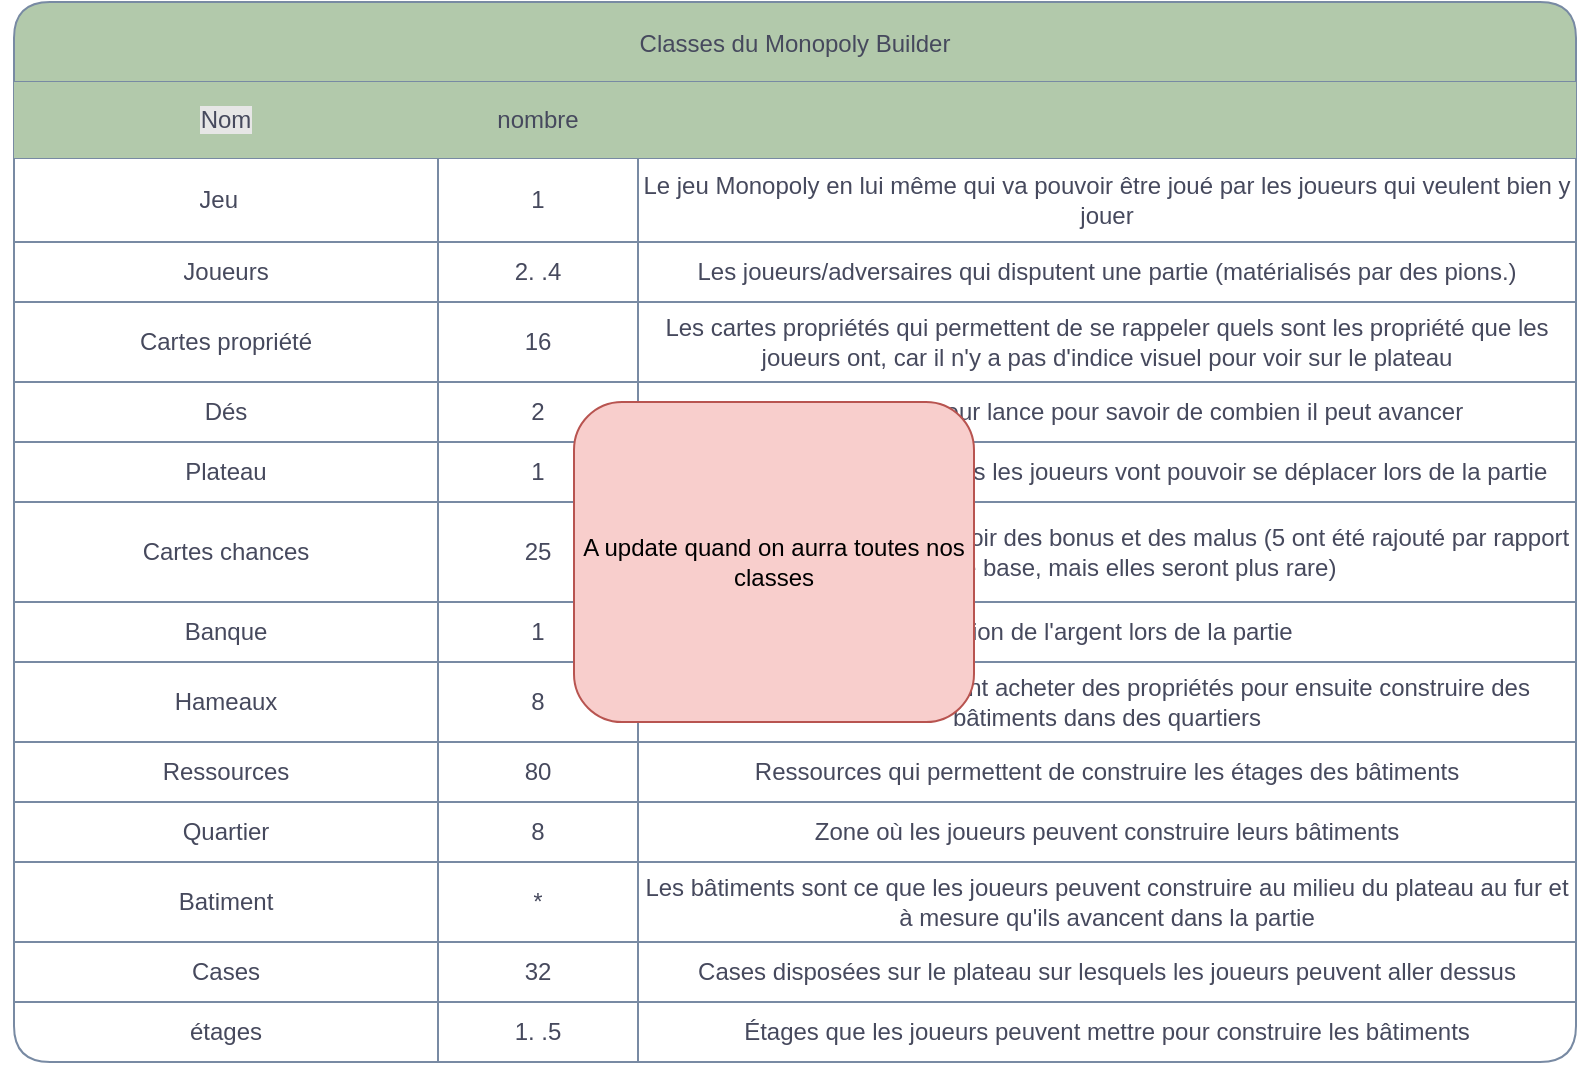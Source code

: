 <mxfile version="23.0.2" type="device" pages="5">
  <diagram id="gW4KWFH_ABjafCwhLisA" name="On vera cekon an fè + tar">
    <mxGraphModel dx="1434" dy="843" grid="1" gridSize="10" guides="1" tooltips="1" connect="1" arrows="1" fold="1" page="1" pageScale="1" pageWidth="827" pageHeight="1169" math="0" shadow="0">
      <root>
        <mxCell id="0" />
        <mxCell id="1" parent="0" />
        <mxCell id="_W3E5ohwo0yO-UJUAuAc-1" value="Classes du Monopoly Builder" style="shape=table;startSize=40;container=1;collapsible=0;childLayout=tableLayout;strokeWidth=1;labelBackgroundColor=none;fillColor=#B2C9AB;strokeColor=#788AA3;fontColor=#46495D;rounded=1;" parent="1" vertex="1">
          <mxGeometry x="20" y="20" width="781" height="530" as="geometry" />
        </mxCell>
        <mxCell id="_W3E5ohwo0yO-UJUAuAc-2" value="" style="shape=tableRow;horizontal=0;startSize=0;swimlaneHead=0;swimlaneBody=0;strokeColor=#788AA3;top=0;left=0;bottom=0;right=0;collapsible=0;dropTarget=0;fillColor=none;points=[[0,0.5],[1,0.5]];portConstraint=eastwest;labelBackgroundColor=none;fontColor=#46495D;rounded=1;" parent="_W3E5ohwo0yO-UJUAuAc-1" vertex="1">
          <mxGeometry y="40" width="781" height="38" as="geometry" />
        </mxCell>
        <mxCell id="_W3E5ohwo0yO-UJUAuAc-3" value="&lt;span style=&quot;background-color: rgb(230, 230, 230);&quot;&gt;Nom&lt;/span&gt;" style="shape=partialRectangle;html=1;whiteSpace=wrap;connectable=0;strokeColor=#788AA3;overflow=hidden;fillColor=#B2C9AB;top=0;left=0;bottom=0;right=0;pointerEvents=1;strokeWidth=14;labelBackgroundColor=none;fontColor=#46495D;rounded=1;" parent="_W3E5ohwo0yO-UJUAuAc-2" vertex="1">
          <mxGeometry width="212" height="38" as="geometry">
            <mxRectangle width="212" height="38" as="alternateBounds" />
          </mxGeometry>
        </mxCell>
        <mxCell id="_W3E5ohwo0yO-UJUAuAc-4" value="nombre" style="shape=partialRectangle;html=1;whiteSpace=wrap;connectable=0;strokeColor=#788AA3;overflow=hidden;fillColor=#B2C9AB;top=0;left=0;bottom=0;right=0;pointerEvents=1;labelBackgroundColor=none;fontColor=#46495D;rounded=1;" parent="_W3E5ohwo0yO-UJUAuAc-2" vertex="1">
          <mxGeometry x="212" width="100" height="38" as="geometry">
            <mxRectangle width="100" height="38" as="alternateBounds" />
          </mxGeometry>
        </mxCell>
        <mxCell id="_W3E5ohwo0yO-UJUAuAc-5" value="" style="shape=partialRectangle;html=1;whiteSpace=wrap;connectable=0;strokeColor=#788AA3;overflow=hidden;fillColor=#B2C9AB;top=0;left=0;bottom=0;right=0;pointerEvents=1;labelBackgroundColor=none;fontColor=#46495D;rounded=1;" parent="_W3E5ohwo0yO-UJUAuAc-2" vertex="1">
          <mxGeometry x="312" width="469" height="38" as="geometry">
            <mxRectangle width="469" height="38" as="alternateBounds" />
          </mxGeometry>
        </mxCell>
        <mxCell id="_W3E5ohwo0yO-UJUAuAc-6" value="" style="shape=tableRow;horizontal=0;startSize=0;swimlaneHead=0;swimlaneBody=0;strokeColor=#788AA3;top=0;left=0;bottom=0;right=0;collapsible=0;dropTarget=0;fillColor=none;points=[[0,0.5],[1,0.5]];portConstraint=eastwest;labelBackgroundColor=none;fontColor=#46495D;rounded=1;" parent="_W3E5ohwo0yO-UJUAuAc-1" vertex="1">
          <mxGeometry y="78" width="781" height="42" as="geometry" />
        </mxCell>
        <mxCell id="_W3E5ohwo0yO-UJUAuAc-7" value="Jeu&lt;span style=&quot;white-space: pre;&quot;&gt;&#x9;&lt;/span&gt;" style="shape=partialRectangle;html=1;whiteSpace=wrap;connectable=0;strokeColor=#788AA3;overflow=hidden;fillColor=none;top=0;left=0;bottom=0;right=0;pointerEvents=1;labelBackgroundColor=none;fontColor=#46495D;rounded=1;" parent="_W3E5ohwo0yO-UJUAuAc-6" vertex="1">
          <mxGeometry width="212" height="42" as="geometry">
            <mxRectangle width="212" height="42" as="alternateBounds" />
          </mxGeometry>
        </mxCell>
        <mxCell id="_W3E5ohwo0yO-UJUAuAc-8" value="1" style="shape=partialRectangle;html=1;whiteSpace=wrap;connectable=0;strokeColor=#788AA3;overflow=hidden;fillColor=none;top=0;left=0;bottom=0;right=0;pointerEvents=1;labelBackgroundColor=none;fontColor=#46495D;rounded=1;" parent="_W3E5ohwo0yO-UJUAuAc-6" vertex="1">
          <mxGeometry x="212" width="100" height="42" as="geometry">
            <mxRectangle width="100" height="42" as="alternateBounds" />
          </mxGeometry>
        </mxCell>
        <mxCell id="_W3E5ohwo0yO-UJUAuAc-9" value="&lt;div align=&quot;center&quot;&gt;Le jeu Monopoly en lui même qui va pouvoir être joué par les joueurs qui veulent bien y jouer&lt;br&gt;&lt;/div&gt;" style="shape=partialRectangle;html=1;whiteSpace=wrap;connectable=0;strokeColor=#788AA3;overflow=hidden;fillColor=none;top=0;left=0;bottom=0;right=0;pointerEvents=1;labelBackgroundColor=none;fontColor=#46495D;rounded=1;" parent="_W3E5ohwo0yO-UJUAuAc-6" vertex="1">
          <mxGeometry x="312" width="469" height="42" as="geometry">
            <mxRectangle width="469" height="42" as="alternateBounds" />
          </mxGeometry>
        </mxCell>
        <mxCell id="_W3E5ohwo0yO-UJUAuAc-10" value="" style="shape=tableRow;horizontal=0;startSize=0;swimlaneHead=0;swimlaneBody=0;strokeColor=#788AA3;top=0;left=0;bottom=0;right=0;collapsible=0;dropTarget=0;fillColor=none;points=[[0,0.5],[1,0.5]];portConstraint=eastwest;labelBackgroundColor=none;fontColor=#46495D;rounded=1;" parent="_W3E5ohwo0yO-UJUAuAc-1" vertex="1">
          <mxGeometry y="120" width="781" height="30" as="geometry" />
        </mxCell>
        <mxCell id="_W3E5ohwo0yO-UJUAuAc-11" value="Joueurs" style="shape=partialRectangle;html=1;whiteSpace=wrap;connectable=0;strokeColor=#788AA3;overflow=hidden;fillColor=none;top=0;left=0;bottom=0;right=0;pointerEvents=1;labelBackgroundColor=none;fontColor=#46495D;rounded=1;" parent="_W3E5ohwo0yO-UJUAuAc-10" vertex="1">
          <mxGeometry width="212" height="30" as="geometry">
            <mxRectangle width="212" height="30" as="alternateBounds" />
          </mxGeometry>
        </mxCell>
        <mxCell id="_W3E5ohwo0yO-UJUAuAc-12" value="2. .4" style="shape=partialRectangle;html=1;whiteSpace=wrap;connectable=0;strokeColor=#788AA3;overflow=hidden;fillColor=none;top=0;left=0;bottom=0;right=0;pointerEvents=1;labelBackgroundColor=none;fontColor=#46495D;rounded=1;" parent="_W3E5ohwo0yO-UJUAuAc-10" vertex="1">
          <mxGeometry x="212" width="100" height="30" as="geometry">
            <mxRectangle width="100" height="30" as="alternateBounds" />
          </mxGeometry>
        </mxCell>
        <mxCell id="_W3E5ohwo0yO-UJUAuAc-13" value="Les joueurs/adversaires&amp;nbsp;qui disputent une partie (matérialisés par des pions.)" style="shape=partialRectangle;html=1;whiteSpace=wrap;connectable=0;strokeColor=#788AA3;overflow=hidden;fillColor=none;top=0;left=0;bottom=0;right=0;pointerEvents=1;labelBackgroundColor=none;fontColor=#46495D;rounded=1;" parent="_W3E5ohwo0yO-UJUAuAc-10" vertex="1">
          <mxGeometry x="312" width="469" height="30" as="geometry">
            <mxRectangle width="469" height="30" as="alternateBounds" />
          </mxGeometry>
        </mxCell>
        <mxCell id="_W3E5ohwo0yO-UJUAuAc-14" value="" style="shape=tableRow;horizontal=0;startSize=0;swimlaneHead=0;swimlaneBody=0;strokeColor=#788AA3;top=0;left=0;bottom=0;right=0;collapsible=0;dropTarget=0;fillColor=none;points=[[0,0.5],[1,0.5]];portConstraint=eastwest;labelBackgroundColor=none;fontColor=#46495D;rounded=1;" parent="_W3E5ohwo0yO-UJUAuAc-1" vertex="1">
          <mxGeometry y="150" width="781" height="40" as="geometry" />
        </mxCell>
        <mxCell id="_W3E5ohwo0yO-UJUAuAc-15" value="Cartes propriété" style="shape=partialRectangle;html=1;whiteSpace=wrap;connectable=0;strokeColor=#788AA3;overflow=hidden;fillColor=none;top=0;left=0;bottom=0;right=0;pointerEvents=1;labelBackgroundColor=none;fontColor=#46495D;rounded=1;" parent="_W3E5ohwo0yO-UJUAuAc-14" vertex="1">
          <mxGeometry width="212" height="40" as="geometry">
            <mxRectangle width="212" height="40" as="alternateBounds" />
          </mxGeometry>
        </mxCell>
        <mxCell id="_W3E5ohwo0yO-UJUAuAc-16" value="16" style="shape=partialRectangle;html=1;whiteSpace=wrap;connectable=0;strokeColor=#788AA3;overflow=hidden;fillColor=none;top=0;left=0;bottom=0;right=0;pointerEvents=1;labelBackgroundColor=none;fontColor=#46495D;rounded=1;" parent="_W3E5ohwo0yO-UJUAuAc-14" vertex="1">
          <mxGeometry x="212" width="100" height="40" as="geometry">
            <mxRectangle width="100" height="40" as="alternateBounds" />
          </mxGeometry>
        </mxCell>
        <mxCell id="_W3E5ohwo0yO-UJUAuAc-17" value="Les cartes propriétés qui permettent de se rappeler quels sont les propriété que les joueurs ont, car il n&#39;y a pas d&#39;indice visuel pour voir sur le plateau" style="shape=partialRectangle;html=1;whiteSpace=wrap;connectable=0;strokeColor=#788AA3;overflow=hidden;fillColor=none;top=0;left=0;bottom=0;right=0;pointerEvents=1;labelBackgroundColor=none;fontColor=#46495D;rounded=1;" parent="_W3E5ohwo0yO-UJUAuAc-14" vertex="1">
          <mxGeometry x="312" width="469" height="40" as="geometry">
            <mxRectangle width="469" height="40" as="alternateBounds" />
          </mxGeometry>
        </mxCell>
        <mxCell id="_W3E5ohwo0yO-UJUAuAc-18" style="shape=tableRow;horizontal=0;startSize=0;swimlaneHead=0;swimlaneBody=0;strokeColor=#788AA3;top=0;left=0;bottom=0;right=0;collapsible=0;dropTarget=0;fillColor=none;points=[[0,0.5],[1,0.5]];portConstraint=eastwest;labelBackgroundColor=none;fontColor=#46495D;rounded=1;" parent="_W3E5ohwo0yO-UJUAuAc-1" vertex="1">
          <mxGeometry y="190" width="781" height="30" as="geometry" />
        </mxCell>
        <mxCell id="_W3E5ohwo0yO-UJUAuAc-19" value="Dés" style="shape=partialRectangle;html=1;whiteSpace=wrap;connectable=0;strokeColor=#788AA3;overflow=hidden;fillColor=none;top=0;left=0;bottom=0;right=0;pointerEvents=1;labelBackgroundColor=none;fontColor=#46495D;rounded=1;" parent="_W3E5ohwo0yO-UJUAuAc-18" vertex="1">
          <mxGeometry width="212" height="30" as="geometry">
            <mxRectangle width="212" height="30" as="alternateBounds" />
          </mxGeometry>
        </mxCell>
        <mxCell id="_W3E5ohwo0yO-UJUAuAc-20" value="2" style="shape=partialRectangle;html=1;whiteSpace=wrap;connectable=0;strokeColor=#788AA3;overflow=hidden;fillColor=none;top=0;left=0;bottom=0;right=0;pointerEvents=1;labelBackgroundColor=none;fontColor=#46495D;rounded=1;" parent="_W3E5ohwo0yO-UJUAuAc-18" vertex="1">
          <mxGeometry x="212" width="100" height="30" as="geometry">
            <mxRectangle width="100" height="30" as="alternateBounds" />
          </mxGeometry>
        </mxCell>
        <mxCell id="_W3E5ohwo0yO-UJUAuAc-21" value="&lt;div&gt;Les dés que le joueur lance pour savoir de combien il peut avancer&lt;/div&gt;" style="shape=partialRectangle;html=1;whiteSpace=wrap;connectable=0;strokeColor=#788AA3;overflow=hidden;fillColor=none;top=0;left=0;bottom=0;right=0;pointerEvents=1;labelBackgroundColor=none;fontColor=#46495D;rounded=1;" parent="_W3E5ohwo0yO-UJUAuAc-18" vertex="1">
          <mxGeometry x="312" width="469" height="30" as="geometry">
            <mxRectangle width="469" height="30" as="alternateBounds" />
          </mxGeometry>
        </mxCell>
        <mxCell id="_W3E5ohwo0yO-UJUAuAc-22" style="shape=tableRow;horizontal=0;startSize=0;swimlaneHead=0;swimlaneBody=0;strokeColor=#788AA3;top=0;left=0;bottom=0;right=0;collapsible=0;dropTarget=0;fillColor=none;points=[[0,0.5],[1,0.5]];portConstraint=eastwest;labelBackgroundColor=none;fontColor=#46495D;rounded=1;" parent="_W3E5ohwo0yO-UJUAuAc-1" vertex="1">
          <mxGeometry y="220" width="781" height="30" as="geometry" />
        </mxCell>
        <mxCell id="_W3E5ohwo0yO-UJUAuAc-23" value="Plateau" style="shape=partialRectangle;html=1;whiteSpace=wrap;connectable=0;strokeColor=#788AA3;overflow=hidden;fillColor=none;top=0;left=0;bottom=0;right=0;pointerEvents=1;labelBackgroundColor=none;fontColor=#46495D;rounded=1;" parent="_W3E5ohwo0yO-UJUAuAc-22" vertex="1">
          <mxGeometry width="212" height="30" as="geometry">
            <mxRectangle width="212" height="30" as="alternateBounds" />
          </mxGeometry>
        </mxCell>
        <mxCell id="_W3E5ohwo0yO-UJUAuAc-24" value="1" style="shape=partialRectangle;html=1;whiteSpace=wrap;connectable=0;strokeColor=#788AA3;overflow=hidden;fillColor=none;top=0;left=0;bottom=0;right=0;pointerEvents=1;labelBackgroundColor=none;fontColor=#46495D;rounded=1;" parent="_W3E5ohwo0yO-UJUAuAc-22" vertex="1">
          <mxGeometry x="212" width="100" height="30" as="geometry">
            <mxRectangle width="100" height="30" as="alternateBounds" />
          </mxGeometry>
        </mxCell>
        <mxCell id="_W3E5ohwo0yO-UJUAuAc-25" value="Le plateau de jeu sur lesquels les joueurs vont pouvoir se déplacer lors de la partie" style="shape=partialRectangle;html=1;whiteSpace=wrap;connectable=0;strokeColor=#788AA3;overflow=hidden;fillColor=none;top=0;left=0;bottom=0;right=0;pointerEvents=1;labelBackgroundColor=none;fontColor=#46495D;rounded=1;" parent="_W3E5ohwo0yO-UJUAuAc-22" vertex="1">
          <mxGeometry x="312" width="469" height="30" as="geometry">
            <mxRectangle width="469" height="30" as="alternateBounds" />
          </mxGeometry>
        </mxCell>
        <mxCell id="_W3E5ohwo0yO-UJUAuAc-26" style="shape=tableRow;horizontal=0;startSize=0;swimlaneHead=0;swimlaneBody=0;strokeColor=#788AA3;top=0;left=0;bottom=0;right=0;collapsible=0;dropTarget=0;fillColor=none;points=[[0,0.5],[1,0.5]];portConstraint=eastwest;labelBackgroundColor=none;fontColor=#46495D;rounded=1;" parent="_W3E5ohwo0yO-UJUAuAc-1" vertex="1">
          <mxGeometry y="250" width="781" height="50" as="geometry" />
        </mxCell>
        <mxCell id="_W3E5ohwo0yO-UJUAuAc-27" value="Cartes chances" style="shape=partialRectangle;html=1;whiteSpace=wrap;connectable=0;strokeColor=#788AA3;overflow=hidden;fillColor=none;top=0;left=0;bottom=0;right=0;pointerEvents=1;labelBackgroundColor=none;fontColor=#46495D;rounded=1;" parent="_W3E5ohwo0yO-UJUAuAc-26" vertex="1">
          <mxGeometry width="212" height="50" as="geometry">
            <mxRectangle width="212" height="50" as="alternateBounds" />
          </mxGeometry>
        </mxCell>
        <mxCell id="_W3E5ohwo0yO-UJUAuAc-28" value="25" style="shape=partialRectangle;html=1;whiteSpace=wrap;connectable=0;strokeColor=#788AA3;overflow=hidden;fillColor=none;top=0;left=0;bottom=0;right=0;pointerEvents=1;labelBackgroundColor=none;fontColor=#46495D;rounded=1;" parent="_W3E5ohwo0yO-UJUAuAc-26" vertex="1">
          <mxGeometry x="212" width="100" height="50" as="geometry">
            <mxRectangle width="100" height="50" as="alternateBounds" />
          </mxGeometry>
        </mxCell>
        <mxCell id="_W3E5ohwo0yO-UJUAuAc-29" value="Carte qui permettront de recevoir des bonus et des malus (5 ont été rajouté par rapport au jeu de base, mais elles seront plus rare)" style="shape=partialRectangle;html=1;whiteSpace=wrap;connectable=0;strokeColor=#788AA3;overflow=hidden;fillColor=none;top=0;left=0;bottom=0;right=0;pointerEvents=1;labelBackgroundColor=none;fontColor=#46495D;rounded=1;" parent="_W3E5ohwo0yO-UJUAuAc-26" vertex="1">
          <mxGeometry x="312" width="469" height="50" as="geometry">
            <mxRectangle width="469" height="50" as="alternateBounds" />
          </mxGeometry>
        </mxCell>
        <mxCell id="_W3E5ohwo0yO-UJUAuAc-30" style="shape=tableRow;horizontal=0;startSize=0;swimlaneHead=0;swimlaneBody=0;strokeColor=#788AA3;top=0;left=0;bottom=0;right=0;collapsible=0;dropTarget=0;fillColor=none;points=[[0,0.5],[1,0.5]];portConstraint=eastwest;labelBackgroundColor=none;fontColor=#46495D;rounded=1;" parent="_W3E5ohwo0yO-UJUAuAc-1" vertex="1">
          <mxGeometry y="300" width="781" height="30" as="geometry" />
        </mxCell>
        <mxCell id="_W3E5ohwo0yO-UJUAuAc-31" value="Banque" style="shape=partialRectangle;html=1;whiteSpace=wrap;connectable=0;strokeColor=#788AA3;overflow=hidden;fillColor=none;top=0;left=0;bottom=0;right=0;pointerEvents=1;labelBackgroundColor=none;fontColor=#46495D;rounded=1;" parent="_W3E5ohwo0yO-UJUAuAc-30" vertex="1">
          <mxGeometry width="212" height="30" as="geometry">
            <mxRectangle width="212" height="30" as="alternateBounds" />
          </mxGeometry>
        </mxCell>
        <mxCell id="_W3E5ohwo0yO-UJUAuAc-32" value="1" style="shape=partialRectangle;html=1;whiteSpace=wrap;connectable=0;strokeColor=#788AA3;overflow=hidden;fillColor=none;top=0;left=0;bottom=0;right=0;pointerEvents=1;labelBackgroundColor=none;fontColor=#46495D;rounded=1;" parent="_W3E5ohwo0yO-UJUAuAc-30" vertex="1">
          <mxGeometry x="212" width="100" height="30" as="geometry">
            <mxRectangle width="100" height="30" as="alternateBounds" />
          </mxGeometry>
        </mxCell>
        <mxCell id="_W3E5ohwo0yO-UJUAuAc-33" value="Gestion de l&#39;argent lors de la partie" style="shape=partialRectangle;html=1;whiteSpace=wrap;connectable=0;strokeColor=#788AA3;overflow=hidden;fillColor=none;top=0;left=0;bottom=0;right=0;pointerEvents=1;labelBackgroundColor=none;fontColor=#46495D;rounded=1;" parent="_W3E5ohwo0yO-UJUAuAc-30" vertex="1">
          <mxGeometry x="312" width="469" height="30" as="geometry">
            <mxRectangle width="469" height="30" as="alternateBounds" />
          </mxGeometry>
        </mxCell>
        <mxCell id="_W3E5ohwo0yO-UJUAuAc-34" style="shape=tableRow;horizontal=0;startSize=0;swimlaneHead=0;swimlaneBody=0;strokeColor=#788AA3;top=0;left=0;bottom=0;right=0;collapsible=0;dropTarget=0;fillColor=none;points=[[0,0.5],[1,0.5]];portConstraint=eastwest;labelBackgroundColor=none;fontColor=#46495D;rounded=1;" parent="_W3E5ohwo0yO-UJUAuAc-1" vertex="1">
          <mxGeometry y="330" width="781" height="40" as="geometry" />
        </mxCell>
        <mxCell id="_W3E5ohwo0yO-UJUAuAc-35" value="Hameaux" style="shape=partialRectangle;html=1;whiteSpace=wrap;connectable=0;strokeColor=#788AA3;overflow=hidden;fillColor=none;top=0;left=0;bottom=0;right=0;pointerEvents=1;labelBackgroundColor=none;fontColor=#46495D;rounded=1;" parent="_W3E5ohwo0yO-UJUAuAc-34" vertex="1">
          <mxGeometry width="212" height="40" as="geometry">
            <mxRectangle width="212" height="40" as="alternateBounds" />
          </mxGeometry>
        </mxCell>
        <mxCell id="_W3E5ohwo0yO-UJUAuAc-36" value="8" style="shape=partialRectangle;html=1;whiteSpace=wrap;connectable=0;strokeColor=#788AA3;overflow=hidden;fillColor=none;top=0;left=0;bottom=0;right=0;pointerEvents=1;labelBackgroundColor=none;fontColor=#46495D;rounded=1;" parent="_W3E5ohwo0yO-UJUAuAc-34" vertex="1">
          <mxGeometry x="212" width="100" height="40" as="geometry">
            <mxRectangle width="100" height="40" as="alternateBounds" />
          </mxGeometry>
        </mxCell>
        <mxCell id="_W3E5ohwo0yO-UJUAuAc-37" value="Case où les joueurs peuvent acheter des propriétés pour ensuite construire des bâtiments dans des quartiers" style="shape=partialRectangle;html=1;whiteSpace=wrap;connectable=0;strokeColor=#788AA3;overflow=hidden;fillColor=none;top=0;left=0;bottom=0;right=0;pointerEvents=1;labelBackgroundColor=none;fontColor=#46495D;rounded=1;" parent="_W3E5ohwo0yO-UJUAuAc-34" vertex="1">
          <mxGeometry x="312" width="469" height="40" as="geometry">
            <mxRectangle width="469" height="40" as="alternateBounds" />
          </mxGeometry>
        </mxCell>
        <mxCell id="_W3E5ohwo0yO-UJUAuAc-38" style="shape=tableRow;horizontal=0;startSize=0;swimlaneHead=0;swimlaneBody=0;strokeColor=#788AA3;top=0;left=0;bottom=0;right=0;collapsible=0;dropTarget=0;fillColor=none;points=[[0,0.5],[1,0.5]];portConstraint=eastwest;labelBackgroundColor=none;fontColor=#46495D;rounded=1;" parent="_W3E5ohwo0yO-UJUAuAc-1" vertex="1">
          <mxGeometry y="370" width="781" height="30" as="geometry" />
        </mxCell>
        <mxCell id="_W3E5ohwo0yO-UJUAuAc-39" value="Ressources" style="shape=partialRectangle;html=1;whiteSpace=wrap;connectable=0;strokeColor=#788AA3;overflow=hidden;fillColor=none;top=0;left=0;bottom=0;right=0;pointerEvents=1;labelBackgroundColor=none;fontColor=#46495D;rounded=1;" parent="_W3E5ohwo0yO-UJUAuAc-38" vertex="1">
          <mxGeometry width="212" height="30" as="geometry">
            <mxRectangle width="212" height="30" as="alternateBounds" />
          </mxGeometry>
        </mxCell>
        <mxCell id="_W3E5ohwo0yO-UJUAuAc-40" value="80" style="shape=partialRectangle;html=1;whiteSpace=wrap;connectable=0;strokeColor=#788AA3;overflow=hidden;fillColor=none;top=0;left=0;bottom=0;right=0;pointerEvents=1;labelBackgroundColor=none;fontColor=#46495D;rounded=1;" parent="_W3E5ohwo0yO-UJUAuAc-38" vertex="1">
          <mxGeometry x="212" width="100" height="30" as="geometry">
            <mxRectangle width="100" height="30" as="alternateBounds" />
          </mxGeometry>
        </mxCell>
        <mxCell id="_W3E5ohwo0yO-UJUAuAc-41" value="Ressources qui permettent de construire les étages des bâtiments" style="shape=partialRectangle;html=1;whiteSpace=wrap;connectable=0;strokeColor=#788AA3;overflow=hidden;fillColor=none;top=0;left=0;bottom=0;right=0;pointerEvents=1;labelBackgroundColor=none;fontColor=#46495D;rounded=1;" parent="_W3E5ohwo0yO-UJUAuAc-38" vertex="1">
          <mxGeometry x="312" width="469" height="30" as="geometry">
            <mxRectangle width="469" height="30" as="alternateBounds" />
          </mxGeometry>
        </mxCell>
        <mxCell id="_W3E5ohwo0yO-UJUAuAc-42" style="shape=tableRow;horizontal=0;startSize=0;swimlaneHead=0;swimlaneBody=0;strokeColor=#788AA3;top=0;left=0;bottom=0;right=0;collapsible=0;dropTarget=0;fillColor=none;points=[[0,0.5],[1,0.5]];portConstraint=eastwest;labelBackgroundColor=none;fontColor=#46495D;rounded=1;" parent="_W3E5ohwo0yO-UJUAuAc-1" vertex="1">
          <mxGeometry y="400" width="781" height="30" as="geometry" />
        </mxCell>
        <mxCell id="_W3E5ohwo0yO-UJUAuAc-43" value="Quartier" style="shape=partialRectangle;html=1;whiteSpace=wrap;connectable=0;strokeColor=#788AA3;overflow=hidden;fillColor=none;top=0;left=0;bottom=0;right=0;pointerEvents=1;labelBackgroundColor=none;fontColor=#46495D;rounded=1;" parent="_W3E5ohwo0yO-UJUAuAc-42" vertex="1">
          <mxGeometry width="212" height="30" as="geometry">
            <mxRectangle width="212" height="30" as="alternateBounds" />
          </mxGeometry>
        </mxCell>
        <mxCell id="_W3E5ohwo0yO-UJUAuAc-44" value="8" style="shape=partialRectangle;html=1;whiteSpace=wrap;connectable=0;strokeColor=#788AA3;overflow=hidden;fillColor=none;top=0;left=0;bottom=0;right=0;pointerEvents=1;labelBackgroundColor=none;fontColor=#46495D;rounded=1;" parent="_W3E5ohwo0yO-UJUAuAc-42" vertex="1">
          <mxGeometry x="212" width="100" height="30" as="geometry">
            <mxRectangle width="100" height="30" as="alternateBounds" />
          </mxGeometry>
        </mxCell>
        <mxCell id="_W3E5ohwo0yO-UJUAuAc-45" value="Zone où les joueurs peuvent construire leurs bâtiments" style="shape=partialRectangle;html=1;whiteSpace=wrap;connectable=0;strokeColor=#788AA3;overflow=hidden;fillColor=none;top=0;left=0;bottom=0;right=0;pointerEvents=1;labelBackgroundColor=none;fontColor=#46495D;rounded=1;" parent="_W3E5ohwo0yO-UJUAuAc-42" vertex="1">
          <mxGeometry x="312" width="469" height="30" as="geometry">
            <mxRectangle width="469" height="30" as="alternateBounds" />
          </mxGeometry>
        </mxCell>
        <mxCell id="_W3E5ohwo0yO-UJUAuAc-46" style="shape=tableRow;horizontal=0;startSize=0;swimlaneHead=0;swimlaneBody=0;strokeColor=#788AA3;top=0;left=0;bottom=0;right=0;collapsible=0;dropTarget=0;fillColor=none;points=[[0,0.5],[1,0.5]];portConstraint=eastwest;labelBackgroundColor=none;fontColor=#46495D;rounded=1;" parent="_W3E5ohwo0yO-UJUAuAc-1" vertex="1">
          <mxGeometry y="430" width="781" height="40" as="geometry" />
        </mxCell>
        <mxCell id="_W3E5ohwo0yO-UJUAuAc-47" value="Batiment" style="shape=partialRectangle;html=1;whiteSpace=wrap;connectable=0;strokeColor=#788AA3;overflow=hidden;fillColor=none;top=0;left=0;bottom=0;right=0;pointerEvents=1;labelBackgroundColor=none;fontColor=#46495D;rounded=1;" parent="_W3E5ohwo0yO-UJUAuAc-46" vertex="1">
          <mxGeometry width="212" height="40" as="geometry">
            <mxRectangle width="212" height="40" as="alternateBounds" />
          </mxGeometry>
        </mxCell>
        <mxCell id="_W3E5ohwo0yO-UJUAuAc-48" value="*" style="shape=partialRectangle;html=1;whiteSpace=wrap;connectable=0;strokeColor=#788AA3;overflow=hidden;fillColor=none;top=0;left=0;bottom=0;right=0;pointerEvents=1;labelBackgroundColor=none;fontColor=#46495D;rounded=1;" parent="_W3E5ohwo0yO-UJUAuAc-46" vertex="1">
          <mxGeometry x="212" width="100" height="40" as="geometry">
            <mxRectangle width="100" height="40" as="alternateBounds" />
          </mxGeometry>
        </mxCell>
        <mxCell id="_W3E5ohwo0yO-UJUAuAc-49" value="Les bâtiments sont ce que les joueurs peuvent construire au milieu du plateau au fur et à mesure qu&#39;ils avancent dans la partie" style="shape=partialRectangle;html=1;whiteSpace=wrap;connectable=0;strokeColor=#788AA3;overflow=hidden;fillColor=none;top=0;left=0;bottom=0;right=0;pointerEvents=1;labelBackgroundColor=none;fontColor=#46495D;rounded=1;" parent="_W3E5ohwo0yO-UJUAuAc-46" vertex="1">
          <mxGeometry x="312" width="469" height="40" as="geometry">
            <mxRectangle width="469" height="40" as="alternateBounds" />
          </mxGeometry>
        </mxCell>
        <mxCell id="_W3E5ohwo0yO-UJUAuAc-50" style="shape=tableRow;horizontal=0;startSize=0;swimlaneHead=0;swimlaneBody=0;strokeColor=#788AA3;top=0;left=0;bottom=0;right=0;collapsible=0;dropTarget=0;fillColor=none;points=[[0,0.5],[1,0.5]];portConstraint=eastwest;labelBackgroundColor=none;fontColor=#46495D;rounded=1;" parent="_W3E5ohwo0yO-UJUAuAc-1" vertex="1">
          <mxGeometry y="470" width="781" height="30" as="geometry" />
        </mxCell>
        <mxCell id="_W3E5ohwo0yO-UJUAuAc-51" value="Cases" style="shape=partialRectangle;html=1;whiteSpace=wrap;connectable=0;strokeColor=#788AA3;overflow=hidden;fillColor=none;top=0;left=0;bottom=0;right=0;pointerEvents=1;labelBackgroundColor=none;fontColor=#46495D;rounded=1;" parent="_W3E5ohwo0yO-UJUAuAc-50" vertex="1">
          <mxGeometry width="212" height="30" as="geometry">
            <mxRectangle width="212" height="30" as="alternateBounds" />
          </mxGeometry>
        </mxCell>
        <mxCell id="_W3E5ohwo0yO-UJUAuAc-52" value="32" style="shape=partialRectangle;html=1;whiteSpace=wrap;connectable=0;strokeColor=#788AA3;overflow=hidden;fillColor=none;top=0;left=0;bottom=0;right=0;pointerEvents=1;labelBackgroundColor=none;fontColor=#46495D;rounded=1;" parent="_W3E5ohwo0yO-UJUAuAc-50" vertex="1">
          <mxGeometry x="212" width="100" height="30" as="geometry">
            <mxRectangle width="100" height="30" as="alternateBounds" />
          </mxGeometry>
        </mxCell>
        <mxCell id="_W3E5ohwo0yO-UJUAuAc-53" value="Cases disposées sur le plateau sur lesquels les joueurs peuvent aller dessus" style="shape=partialRectangle;html=1;whiteSpace=wrap;connectable=0;strokeColor=#788AA3;overflow=hidden;fillColor=none;top=0;left=0;bottom=0;right=0;pointerEvents=1;labelBackgroundColor=none;fontColor=#46495D;rounded=1;" parent="_W3E5ohwo0yO-UJUAuAc-50" vertex="1">
          <mxGeometry x="312" width="469" height="30" as="geometry">
            <mxRectangle width="469" height="30" as="alternateBounds" />
          </mxGeometry>
        </mxCell>
        <mxCell id="_W3E5ohwo0yO-UJUAuAc-54" style="shape=tableRow;horizontal=0;startSize=0;swimlaneHead=0;swimlaneBody=0;strokeColor=#788AA3;top=0;left=0;bottom=0;right=0;collapsible=0;dropTarget=0;fillColor=none;points=[[0,0.5],[1,0.5]];portConstraint=eastwest;labelBackgroundColor=none;fontColor=#46495D;rounded=1;" parent="_W3E5ohwo0yO-UJUAuAc-1" vertex="1">
          <mxGeometry y="500" width="781" height="30" as="geometry" />
        </mxCell>
        <mxCell id="_W3E5ohwo0yO-UJUAuAc-55" value="étages" style="shape=partialRectangle;html=1;whiteSpace=wrap;connectable=0;strokeColor=#788AA3;overflow=hidden;fillColor=none;top=0;left=0;bottom=0;right=0;pointerEvents=1;labelBackgroundColor=none;fontColor=#46495D;rounded=1;" parent="_W3E5ohwo0yO-UJUAuAc-54" vertex="1">
          <mxGeometry width="212" height="30" as="geometry">
            <mxRectangle width="212" height="30" as="alternateBounds" />
          </mxGeometry>
        </mxCell>
        <mxCell id="_W3E5ohwo0yO-UJUAuAc-56" value="1. .5" style="shape=partialRectangle;html=1;whiteSpace=wrap;connectable=0;strokeColor=#788AA3;overflow=hidden;fillColor=none;top=0;left=0;bottom=0;right=0;pointerEvents=1;labelBackgroundColor=none;fontColor=#46495D;rounded=1;" parent="_W3E5ohwo0yO-UJUAuAc-54" vertex="1">
          <mxGeometry x="212" width="100" height="30" as="geometry">
            <mxRectangle width="100" height="30" as="alternateBounds" />
          </mxGeometry>
        </mxCell>
        <mxCell id="_W3E5ohwo0yO-UJUAuAc-57" value="Étages que les joueurs peuvent mettre pour construire les bâtiments" style="shape=partialRectangle;html=1;whiteSpace=wrap;connectable=0;strokeColor=#788AA3;overflow=hidden;fillColor=none;top=0;left=0;bottom=0;right=0;pointerEvents=1;labelBackgroundColor=none;fontColor=#46495D;rounded=1;" parent="_W3E5ohwo0yO-UJUAuAc-54" vertex="1">
          <mxGeometry x="312" width="469" height="30" as="geometry">
            <mxRectangle width="469" height="30" as="alternateBounds" />
          </mxGeometry>
        </mxCell>
        <mxCell id="_W3E5ohwo0yO-UJUAuAc-58" value="A update quand on aurra toutes nos classes" style="rounded=1;whiteSpace=wrap;html=1;fillColor=#f8cecc;strokeColor=#b85450;" parent="1" vertex="1">
          <mxGeometry x="300" y="220" width="200" height="160" as="geometry" />
        </mxCell>
      </root>
    </mxGraphModel>
  </diagram>
  <diagram id="7tXG9CqI5JnREmKTy40y" name="justification de 4 liens">
    <mxGraphModel dx="1434" dy="843" grid="1" gridSize="10" guides="1" tooltips="1" connect="1" arrows="1" fold="1" page="1" pageScale="1" pageWidth="827" pageHeight="1169" math="0" shadow="0">
      <root>
        <mxCell id="0" />
        <mxCell id="1" parent="0" />
        <mxCell id="e_wJrSxDnCayRWQOndfp-1" value="" style="shape=table;startSize=0;container=1;collapsible=0;childLayout=tableLayout;fontFamily=Consolas;fontSize=14;strokeWidth=1;strokeColor=none;labelBackgroundColor=none;fillColor=#B2C9AB;fontColor=#46495D;" parent="1" vertex="1">
          <mxGeometry x="846" y="20" width="790" height="813.0" as="geometry" />
        </mxCell>
        <mxCell id="e_wJrSxDnCayRWQOndfp-2" value="" style="shape=tableRow;horizontal=0;startSize=0;swimlaneHead=0;swimlaneBody=0;strokeColor=#788AA3;top=0;left=0;bottom=0;right=0;collapsible=0;dropTarget=0;fillColor=none;points=[[0,0.5],[1,0.5]];portConstraint=eastwest;fontStyle=0;labelBackgroundColor=none;fontColor=#46495D;" parent="e_wJrSxDnCayRWQOndfp-1" vertex="1">
          <mxGeometry width="790" height="28" as="geometry" />
        </mxCell>
        <mxCell id="e_wJrSxDnCayRWQOndfp-3" value="Justification des choix des relations" style="shape=partialRectangle;html=1;whiteSpace=wrap;connectable=0;strokeColor=#788AA3;overflow=hidden;fillColor=#B2C9AB;top=1;left=1;bottom=0;right=1;pointerEvents=1;fontFamily=Consolas;fontSize=16;align=center;verticalAlign=middle;fontStyle=1;labelBackgroundColor=none;strokeWidth=1;rowspan=1;colspan=5;fontColor=#46495D;" parent="e_wJrSxDnCayRWQOndfp-2" vertex="1">
          <mxGeometry width="790" height="28" as="geometry">
            <mxRectangle width="40" height="28" as="alternateBounds" />
          </mxGeometry>
        </mxCell>
        <mxCell id="e_wJrSxDnCayRWQOndfp-4" value="" style="shape=partialRectangle;html=1;whiteSpace=wrap;connectable=0;strokeColor=#788AA3;overflow=hidden;fillColor=none;top=0;left=0;bottom=0;right=0;pointerEvents=1;fontFamily=Consolas;labelBackgroundColor=none;fontColor=#46495D;" parent="e_wJrSxDnCayRWQOndfp-2" vertex="1" visible="0">
          <mxGeometry x="40" width="120" height="28" as="geometry">
            <mxRectangle width="120" height="28" as="alternateBounds" />
          </mxGeometry>
        </mxCell>
        <mxCell id="e_wJrSxDnCayRWQOndfp-5" value="" style="shape=partialRectangle;html=1;whiteSpace=wrap;connectable=0;strokeColor=#788AA3;overflow=hidden;fillColor=none;top=0;left=0;bottom=0;right=0;pointerEvents=1;fontFamily=Consolas;labelBackgroundColor=none;fontColor=#46495D;" parent="e_wJrSxDnCayRWQOndfp-2" vertex="1" visible="0">
          <mxGeometry x="160" width="120" height="28" as="geometry">
            <mxRectangle width="120" height="28" as="alternateBounds" />
          </mxGeometry>
        </mxCell>
        <mxCell id="e_wJrSxDnCayRWQOndfp-6" style="shape=partialRectangle;html=1;whiteSpace=wrap;connectable=0;strokeColor=#788AA3;overflow=hidden;fillColor=none;top=0;left=0;bottom=0;right=0;pointerEvents=1;fontFamily=Consolas;labelBackgroundColor=none;fontColor=#46495D;" parent="e_wJrSxDnCayRWQOndfp-2" vertex="1" visible="0">
          <mxGeometry x="280" width="120" height="28" as="geometry">
            <mxRectangle width="120" height="28" as="alternateBounds" />
          </mxGeometry>
        </mxCell>
        <mxCell id="e_wJrSxDnCayRWQOndfp-7" style="shape=partialRectangle;html=1;whiteSpace=wrap;connectable=0;strokeColor=#788AA3;overflow=hidden;fillColor=none;top=0;left=0;bottom=0;right=0;pointerEvents=1;fontFamily=Consolas;labelBackgroundColor=none;fontColor=#46495D;" parent="e_wJrSxDnCayRWQOndfp-2" vertex="1" visible="0">
          <mxGeometry x="400" width="390" height="28" as="geometry">
            <mxRectangle width="390" height="28" as="alternateBounds" />
          </mxGeometry>
        </mxCell>
        <mxCell id="e_wJrSxDnCayRWQOndfp-8" value="" style="shape=tableRow;horizontal=0;startSize=0;swimlaneHead=0;swimlaneBody=0;strokeColor=#788AA3;top=0;left=0;bottom=0;right=0;collapsible=0;dropTarget=0;fillColor=none;points=[[0,0.5],[1,0.5]];portConstraint=eastwest;labelBackgroundColor=none;fontColor=#46495D;" parent="e_wJrSxDnCayRWQOndfp-1" vertex="1">
          <mxGeometry y="28" width="790" height="28" as="geometry" />
        </mxCell>
        <mxCell id="e_wJrSxDnCayRWQOndfp-9" value="L°" style="shape=partialRectangle;html=1;whiteSpace=wrap;connectable=0;strokeColor=#788AA3;overflow=hidden;fillColor=#B2C9AB;top=1;left=1;bottom=1;right=1;pointerEvents=1;fontFamily=Consolas;fontSize=14;align=center;verticalAlign=middle;strokeWidth=0.5;fontStyle=1;labelBackgroundColor=none;fontColor=#46495D;" parent="e_wJrSxDnCayRWQOndfp-8" vertex="1">
          <mxGeometry width="40" height="28" as="geometry">
            <mxRectangle width="40" height="28" as="alternateBounds" />
          </mxGeometry>
        </mxCell>
        <mxCell id="e_wJrSxDnCayRWQOndfp-10" value="De" style="shape=partialRectangle;html=1;whiteSpace=wrap;connectable=0;strokeColor=#788AA3;overflow=hidden;fillColor=#B2C9AB;top=1;left=1;bottom=1;right=1;pointerEvents=1;fontFamily=Consolas;fontSize=14;align=right;verticalAlign=middle;strokeWidth=0.5;fontStyle=1;spacing=5;labelBackgroundColor=none;fontColor=#46495D;" parent="e_wJrSxDnCayRWQOndfp-8" vertex="1">
          <mxGeometry x="40" width="120" height="28" as="geometry">
            <mxRectangle width="120" height="28" as="alternateBounds" />
          </mxGeometry>
        </mxCell>
        <mxCell id="e_wJrSxDnCayRWQOndfp-11" value="Vers" style="shape=partialRectangle;html=1;whiteSpace=wrap;connectable=0;strokeColor=#788AA3;overflow=hidden;fillColor=#B2C9AB;top=1;left=1;bottom=1;right=1;pointerEvents=1;fontFamily=Consolas;fontSize=14;align=left;verticalAlign=middle;strokeWidth=0.5;fontStyle=1;spacing=5;labelBackgroundColor=none;fontColor=#46495D;" parent="e_wJrSxDnCayRWQOndfp-8" vertex="1">
          <mxGeometry x="160" width="120" height="28" as="geometry">
            <mxRectangle width="120" height="28" as="alternateBounds" />
          </mxGeometry>
        </mxCell>
        <mxCell id="e_wJrSxDnCayRWQOndfp-12" value="Type" style="shape=partialRectangle;html=1;whiteSpace=wrap;connectable=0;strokeColor=#788AA3;overflow=hidden;fillColor=#B2C9AB;top=1;left=1;bottom=1;right=1;pointerEvents=1;fontFamily=Consolas;fontSize=14;align=center;verticalAlign=middle;strokeWidth=0.5;fontStyle=1;labelBackgroundColor=none;fontColor=#46495D;" parent="e_wJrSxDnCayRWQOndfp-8" vertex="1">
          <mxGeometry x="280" width="120" height="28" as="geometry">
            <mxRectangle width="120" height="28" as="alternateBounds" />
          </mxGeometry>
        </mxCell>
        <mxCell id="e_wJrSxDnCayRWQOndfp-13" value="Justification" style="shape=partialRectangle;html=1;whiteSpace=wrap;connectable=0;strokeColor=#788AA3;overflow=hidden;fillColor=#B2C9AB;top=1;left=1;bottom=1;right=1;pointerEvents=1;fontFamily=Consolas;fontSize=14;align=center;verticalAlign=middle;strokeWidth=0.5;fontStyle=1;labelBackgroundColor=none;fontColor=#46495D;" parent="e_wJrSxDnCayRWQOndfp-8" vertex="1">
          <mxGeometry x="400" width="390" height="28" as="geometry">
            <mxRectangle width="390" height="28" as="alternateBounds" />
          </mxGeometry>
        </mxCell>
        <mxCell id="e_wJrSxDnCayRWQOndfp-14" value="" style="shape=tableRow;horizontal=0;startSize=0;swimlaneHead=0;swimlaneBody=0;strokeColor=#788AA3;top=0;left=0;bottom=0;right=0;collapsible=0;dropTarget=0;fillColor=none;points=[[0,0.5],[1,0.5]];portConstraint=eastwest;fontStyle=0;labelBackgroundColor=none;fontColor=#46495D;" parent="e_wJrSxDnCayRWQOndfp-1" vertex="1">
          <mxGeometry y="56" width="790" height="24" as="geometry" />
        </mxCell>
        <mxCell id="e_wJrSxDnCayRWQOndfp-15" value="RIGAUX Amory - 2023/11/07 15h34" style="shape=partialRectangle;html=1;whiteSpace=wrap;connectable=0;strokeColor=#788AA3;overflow=hidden;fillColor=#B2C9AB;top=0;left=1;bottom=1;right=1;pointerEvents=1;fontFamily=Consolas;fontSize=12;align=center;verticalAlign=middle;fontStyle=1;labelBackgroundColor=none;strokeWidth=1;rowspan=1;colspan=5;fontColor=#46495D;" parent="e_wJrSxDnCayRWQOndfp-14" vertex="1">
          <mxGeometry width="790" height="24" as="geometry">
            <mxRectangle width="40" height="24" as="alternateBounds" />
          </mxGeometry>
        </mxCell>
        <mxCell id="e_wJrSxDnCayRWQOndfp-16" value="" style="shape=partialRectangle;html=1;whiteSpace=wrap;connectable=0;strokeColor=#788AA3;overflow=hidden;fillColor=none;top=0;left=0;bottom=0;right=0;pointerEvents=1;fontFamily=Consolas;labelBackgroundColor=none;fontColor=#46495D;" parent="e_wJrSxDnCayRWQOndfp-14" vertex="1" visible="0">
          <mxGeometry x="40" width="120" height="24" as="geometry">
            <mxRectangle width="120" height="24" as="alternateBounds" />
          </mxGeometry>
        </mxCell>
        <mxCell id="e_wJrSxDnCayRWQOndfp-17" value="" style="shape=partialRectangle;html=1;whiteSpace=wrap;connectable=0;strokeColor=#788AA3;overflow=hidden;fillColor=none;top=0;left=0;bottom=0;right=0;pointerEvents=1;fontFamily=Consolas;labelBackgroundColor=none;fontColor=#46495D;" parent="e_wJrSxDnCayRWQOndfp-14" vertex="1" visible="0">
          <mxGeometry x="160" width="120" height="24" as="geometry">
            <mxRectangle width="120" height="24" as="alternateBounds" />
          </mxGeometry>
        </mxCell>
        <mxCell id="e_wJrSxDnCayRWQOndfp-18" style="shape=partialRectangle;html=1;whiteSpace=wrap;connectable=0;strokeColor=#788AA3;overflow=hidden;fillColor=none;top=0;left=0;bottom=0;right=0;pointerEvents=1;fontFamily=Consolas;labelBackgroundColor=none;fontColor=#46495D;" parent="e_wJrSxDnCayRWQOndfp-14" vertex="1" visible="0">
          <mxGeometry x="280" width="120" height="24" as="geometry">
            <mxRectangle width="120" height="24" as="alternateBounds" />
          </mxGeometry>
        </mxCell>
        <mxCell id="e_wJrSxDnCayRWQOndfp-19" style="shape=partialRectangle;html=1;whiteSpace=wrap;connectable=0;strokeColor=#788AA3;overflow=hidden;fillColor=none;top=0;left=0;bottom=0;right=0;pointerEvents=1;fontFamily=Consolas;labelBackgroundColor=none;fontColor=#46495D;" parent="e_wJrSxDnCayRWQOndfp-14" vertex="1" visible="0">
          <mxGeometry x="400" width="390" height="24" as="geometry">
            <mxRectangle width="390" height="24" as="alternateBounds" />
          </mxGeometry>
        </mxCell>
        <mxCell id="e_wJrSxDnCayRWQOndfp-20" value="" style="shape=tableRow;horizontal=0;startSize=0;swimlaneHead=0;swimlaneBody=0;strokeColor=#788AA3;top=0;left=0;bottom=0;right=0;collapsible=0;dropTarget=0;fillColor=none;points=[[0,0.5],[1,0.5]];portConstraint=eastwest;labelBackgroundColor=none;fontColor=#46495D;" parent="e_wJrSxDnCayRWQOndfp-1" vertex="1">
          <mxGeometry y="80" width="790" height="40" as="geometry" />
        </mxCell>
        <mxCell id="e_wJrSxDnCayRWQOndfp-21" value="A" style="shape=partialRectangle;html=1;whiteSpace=wrap;connectable=0;strokeColor=#788AA3;overflow=hidden;fillColor=#B2C9AB;top=1;left=1;bottom=0;right=1;pointerEvents=1;fontFamily=Consolas;fontSize=14;align=center;verticalAlign=top;strokeWidth=0.5;spacing=5;spacingTop=0;spacingLeft=0;spacingBottom=0;fontStyle=1;labelBackgroundColor=none;fontColor=#46495D;" parent="e_wJrSxDnCayRWQOndfp-20" vertex="1">
          <mxGeometry width="40" height="40" as="geometry">
            <mxRectangle width="40" height="40" as="alternateBounds" />
          </mxGeometry>
        </mxCell>
        <mxCell id="e_wJrSxDnCayRWQOndfp-22" value="Joueur" style="shape=partialRectangle;html=1;whiteSpace=wrap;connectable=0;strokeColor=#788AA3;overflow=hidden;fillColor=none;top=1;left=1;bottom=0;right=1;pointerEvents=1;fontFamily=Consolas;fontSize=14;align=right;verticalAlign=top;strokeWidth=0.5;spacing=5;spacingTop=0;spacingLeft=0;spacingBottom=0;spacingRight=0;fontStyle=1;labelBackgroundColor=none;fontColor=#46495D;" parent="e_wJrSxDnCayRWQOndfp-20" vertex="1">
          <mxGeometry x="40" width="120" height="40" as="geometry">
            <mxRectangle width="120" height="40" as="alternateBounds" />
          </mxGeometry>
        </mxCell>
        <mxCell id="e_wJrSxDnCayRWQOndfp-23" value="Carte_chance" style="shape=partialRectangle;html=1;whiteSpace=wrap;connectable=0;strokeColor=#788AA3;overflow=hidden;fillColor=none;top=1;left=1;bottom=0;right=1;pointerEvents=1;fontFamily=Consolas;fontSize=14;align=left;verticalAlign=top;strokeWidth=0.5;spacing=5;spacingTop=0;spacingLeft=0;spacingBottom=0;fontStyle=1;spacingRight=0;labelBackgroundColor=none;fontColor=#46495D;" parent="e_wJrSxDnCayRWQOndfp-20" vertex="1">
          <mxGeometry x="160" width="120" height="40" as="geometry">
            <mxRectangle width="120" height="40" as="alternateBounds" />
          </mxGeometry>
        </mxCell>
        <mxCell id="e_wJrSxDnCayRWQOndfp-24" value="Agrégation" style="shape=partialRectangle;html=1;whiteSpace=wrap;connectable=0;strokeColor=#788AA3;overflow=hidden;fillColor=none;top=1;left=1;bottom=0;right=1;pointerEvents=1;fontFamily=Consolas;fontSize=14;align=center;verticalAlign=top;strokeWidth=0.5;spacing=5;spacingTop=0;spacingLeft=0;spacingBottom=0;fontStyle=0;labelBackgroundColor=none;fontColor=#46495D;" parent="e_wJrSxDnCayRWQOndfp-20" vertex="1">
          <mxGeometry x="280" width="120" height="40" as="geometry">
            <mxRectangle width="120" height="40" as="alternateBounds" />
          </mxGeometry>
        </mxCell>
        <mxCell id="e_wJrSxDnCayRWQOndfp-25" value="&lt;div&gt;Les joueurs ont la possibilité d&#39;obtenir une carte chance quand ils arrivent sur la case dédié à cet effet.&lt;/div&gt;&lt;div&gt;&lt;br&gt;&lt;/div&gt;&lt;div&gt;Le nombre de carte chance disponible étant de 25,l&#39;une de celles-ci sera tirée au sort et donné au joueur qui pourra l&#39;utiliser quand il le veut et si la carte le lui permet.&lt;/div&gt;&lt;div&gt;&lt;br&gt;&lt;/div&gt;&lt;div&gt;Mais chaque joueur n&#39;a le droit que d&#39;avoir 3 cartes chance dans son inventaire. S&#39;il venait à avoir plus de 3 cartes, il devra s&#39;en débarrasser d&#39;une !&lt;br&gt;&lt;/div&gt;" style="shape=partialRectangle;html=1;whiteSpace=wrap;connectable=0;strokeColor=#788AA3;overflow=hidden;fillColor=none;top=1;left=1;bottom=1;right=1;pointerEvents=1;fontFamily=Consolas;fontSize=14;align=left;verticalAlign=top;strokeWidth=0.5;spacing=0;spacingTop=5;spacingLeft=5;spacingBottom=5;fontStyle=2;rowspan=2;colspan=1;labelBackgroundColor=none;fontColor=#46495D;" parent="e_wJrSxDnCayRWQOndfp-20" vertex="1">
          <mxGeometry x="400" width="390" height="193" as="geometry">
            <mxRectangle width="390" height="40" as="alternateBounds" />
          </mxGeometry>
        </mxCell>
        <mxCell id="e_wJrSxDnCayRWQOndfp-26" value="" style="shape=tableRow;horizontal=0;startSize=0;swimlaneHead=0;swimlaneBody=0;strokeColor=#788AA3;top=0;left=0;bottom=0;right=0;collapsible=0;dropTarget=0;fillColor=none;points=[[0,0.5],[1,0.5]];portConstraint=eastwest;labelBackgroundColor=none;fontColor=#46495D;" parent="e_wJrSxDnCayRWQOndfp-1" vertex="1">
          <mxGeometry y="120" width="790" height="153" as="geometry" />
        </mxCell>
        <mxCell id="e_wJrSxDnCayRWQOndfp-27" value="" style="shape=partialRectangle;html=1;whiteSpace=wrap;connectable=0;strokeColor=#788AA3;overflow=hidden;fillColor=#B2C9AB;top=0;left=1;bottom=1;right=1;pointerEvents=1;fontFamily=Consolas;fontSize=14;align=center;verticalAlign=top;strokeWidth=0.5;spacing=0;spacingTop=5;spacingLeft=5;spacingBottom=5;fontStyle=1;labelBackgroundColor=none;fontColor=#46495D;" parent="e_wJrSxDnCayRWQOndfp-26" vertex="1">
          <mxGeometry width="40" height="153" as="geometry">
            <mxRectangle width="40" height="153" as="alternateBounds" />
          </mxGeometry>
        </mxCell>
        <mxCell id="e_wJrSxDnCayRWQOndfp-28" value="1" style="shape=partialRectangle;html=1;whiteSpace=wrap;connectable=0;strokeColor=#788AA3;overflow=hidden;fillColor=none;top=0;left=1;bottom=1;right=1;pointerEvents=1;fontFamily=Consolas;fontSize=14;align=right;verticalAlign=top;strokeWidth=0.5;spacing=5;spacingTop=0;spacingLeft=0;spacingBottom=0;fontStyle=0;spacingRight=0;labelBackgroundColor=none;fontColor=#46495D;" parent="e_wJrSxDnCayRWQOndfp-26" vertex="1">
          <mxGeometry x="40" width="120" height="153" as="geometry">
            <mxRectangle width="120" height="153" as="alternateBounds" />
          </mxGeometry>
        </mxCell>
        <mxCell id="e_wJrSxDnCayRWQOndfp-29" value="3" style="shape=partialRectangle;html=1;whiteSpace=wrap;connectable=0;strokeColor=#788AA3;overflow=hidden;fillColor=none;top=0;left=1;bottom=1;right=1;pointerEvents=1;fontFamily=Consolas;fontSize=14;align=left;verticalAlign=top;strokeWidth=0.5;spacing=5;spacingTop=0;spacingLeft=0;spacingBottom=0;fontStyle=0;spacingRight=0;labelBackgroundColor=none;fontColor=#46495D;" parent="e_wJrSxDnCayRWQOndfp-26" vertex="1">
          <mxGeometry x="160" width="120" height="153" as="geometry">
            <mxRectangle width="120" height="153" as="alternateBounds" />
          </mxGeometry>
        </mxCell>
        <mxCell id="e_wJrSxDnCayRWQOndfp-30" style="shape=partialRectangle;html=1;whiteSpace=wrap;connectable=0;strokeColor=#788AA3;overflow=hidden;fillColor=none;top=0;left=1;bottom=1;right=1;pointerEvents=1;fontFamily=Consolas;fontSize=14;align=left;verticalAlign=top;strokeWidth=0.5;spacing=5;spacingTop=0;spacingLeft=0;spacingBottom=0;fontStyle=0;labelBackgroundColor=none;fontColor=#46495D;" parent="e_wJrSxDnCayRWQOndfp-26" vertex="1">
          <mxGeometry x="280" width="120" height="153" as="geometry">
            <mxRectangle width="120" height="153" as="alternateBounds" />
          </mxGeometry>
        </mxCell>
        <mxCell id="e_wJrSxDnCayRWQOndfp-31" style="shape=partialRectangle;html=1;whiteSpace=wrap;connectable=0;strokeColor=#788AA3;overflow=hidden;fillColor=none;top=1;left=1;bottom=1;right=1;pointerEvents=1;fontFamily=Consolas;fontSize=14;align=left;verticalAlign=top;strokeWidth=0.5;spacing=0;spacingTop=5;spacingLeft=5;spacingBottom=5;fontStyle=2;labelBackgroundColor=none;fontColor=#46495D;" parent="e_wJrSxDnCayRWQOndfp-26" vertex="1" visible="0">
          <mxGeometry x="400" width="390" height="153" as="geometry">
            <mxRectangle width="390" height="153" as="alternateBounds" />
          </mxGeometry>
        </mxCell>
        <mxCell id="e_wJrSxDnCayRWQOndfp-32" value="" style="shape=tableRow;horizontal=0;startSize=0;swimlaneHead=0;swimlaneBody=0;strokeColor=#788AA3;top=0;left=0;bottom=0;right=0;collapsible=0;dropTarget=0;fillColor=none;points=[[0,0.5],[1,0.5]];portConstraint=eastwest;labelBackgroundColor=none;fontColor=#46495D;" parent="e_wJrSxDnCayRWQOndfp-1" vertex="1">
          <mxGeometry y="273" width="790" height="37" as="geometry" />
        </mxCell>
        <mxCell id="e_wJrSxDnCayRWQOndfp-33" value="B" style="shape=partialRectangle;html=1;whiteSpace=wrap;connectable=0;strokeColor=#788AA3;overflow=hidden;fillColor=#B2C9AB;top=1;left=1;bottom=0;right=1;pointerEvents=1;fontFamily=Consolas;fontSize=14;align=center;verticalAlign=top;strokeWidth=0.5;spacing=5;spacingTop=0;spacingLeft=0;spacingBottom=0;fontStyle=1;labelBackgroundColor=none;fontColor=#46495D;" parent="e_wJrSxDnCayRWQOndfp-32" vertex="1">
          <mxGeometry width="40" height="37" as="geometry">
            <mxRectangle width="40" height="37" as="alternateBounds" />
          </mxGeometry>
        </mxCell>
        <mxCell id="e_wJrSxDnCayRWQOndfp-34" value="Joueur" style="shape=partialRectangle;html=1;whiteSpace=wrap;connectable=0;strokeColor=#788AA3;overflow=hidden;fillColor=none;top=1;left=1;bottom=0;right=1;pointerEvents=1;fontFamily=Consolas;fontSize=14;align=right;verticalAlign=top;strokeWidth=0.5;spacing=5;spacingTop=0;spacingLeft=0;spacingBottom=0;spacingRight=0;fontStyle=1;labelBackgroundColor=none;fontColor=#46495D;" parent="e_wJrSxDnCayRWQOndfp-32" vertex="1">
          <mxGeometry x="40" width="120" height="37" as="geometry">
            <mxRectangle width="120" height="37" as="alternateBounds" />
          </mxGeometry>
        </mxCell>
        <mxCell id="e_wJrSxDnCayRWQOndfp-35" value="Banque" style="shape=partialRectangle;html=1;whiteSpace=wrap;connectable=0;strokeColor=#788AA3;overflow=hidden;fillColor=none;top=1;left=1;bottom=0;right=1;pointerEvents=1;fontFamily=Consolas;fontSize=14;align=left;verticalAlign=top;strokeWidth=0.5;spacing=5;spacingTop=0;spacingLeft=0;spacingBottom=0;fontStyle=1;spacingRight=0;labelBackgroundColor=none;fontColor=#46495D;" parent="e_wJrSxDnCayRWQOndfp-32" vertex="1">
          <mxGeometry x="160" width="120" height="37" as="geometry">
            <mxRectangle width="120" height="37" as="alternateBounds" />
          </mxGeometry>
        </mxCell>
        <mxCell id="e_wJrSxDnCayRWQOndfp-36" value="" style="shape=partialRectangle;html=1;whiteSpace=wrap;connectable=0;strokeColor=#788AA3;overflow=hidden;fillColor=none;top=1;left=1;bottom=0;right=1;pointerEvents=1;fontFamily=Consolas;fontSize=14;align=center;verticalAlign=top;strokeWidth=0.5;spacing=5;spacingTop=0;spacingLeft=0;spacingBottom=0;fontStyle=0;labelBackgroundColor=none;fontColor=#46495D;" parent="e_wJrSxDnCayRWQOndfp-32" vertex="1">
          <mxGeometry x="280" width="120" height="37" as="geometry">
            <mxRectangle width="120" height="37" as="alternateBounds" />
          </mxGeometry>
        </mxCell>
        <mxCell id="e_wJrSxDnCayRWQOndfp-37" value="&lt;div&gt;Les joueurs ont la possibilité de recevoir/donner de l&#39;argent à la banque qui s&#39;occupera de gérer la plupart des transactions qui se feront lors de la partie.&lt;/div&gt;&lt;div&gt;&lt;br&gt;&lt;/div&gt;&lt;div&gt;Elle s&#39;occupera, bien évidemment, de donner un certain montant en début de partie, pour que les joueurs puissent jouer et acheter diverses choses s&#39;ils le souhaitent.&lt;br&gt;&lt;/div&gt;" style="shape=partialRectangle;html=1;whiteSpace=wrap;connectable=0;strokeColor=#788AA3;overflow=hidden;fillColor=none;top=1;left=1;bottom=1;right=1;pointerEvents=1;fontFamily=Consolas;fontSize=14;align=left;verticalAlign=top;strokeWidth=0.5;spacing=0;spacingTop=5;spacingLeft=5;spacingBottom=5;fontStyle=2;rowspan=2;colspan=1;labelBackgroundColor=none;fontColor=#46495D;" parent="e_wJrSxDnCayRWQOndfp-32" vertex="1">
          <mxGeometry x="400" width="390" height="157" as="geometry">
            <mxRectangle width="390" height="37" as="alternateBounds" />
          </mxGeometry>
        </mxCell>
        <mxCell id="e_wJrSxDnCayRWQOndfp-38" value="" style="shape=tableRow;horizontal=0;startSize=0;swimlaneHead=0;swimlaneBody=0;strokeColor=#788AA3;top=0;left=0;bottom=0;right=0;collapsible=0;dropTarget=0;fillColor=none;points=[[0,0.5],[1,0.5]];portConstraint=eastwest;labelBackgroundColor=none;fontColor=#46495D;" parent="e_wJrSxDnCayRWQOndfp-1" vertex="1">
          <mxGeometry y="310" width="790" height="120" as="geometry" />
        </mxCell>
        <mxCell id="e_wJrSxDnCayRWQOndfp-39" value="" style="shape=partialRectangle;html=1;whiteSpace=wrap;connectable=0;strokeColor=#788AA3;overflow=hidden;fillColor=#B2C9AB;top=0;left=1;bottom=1;right=1;pointerEvents=1;fontFamily=Consolas;fontSize=14;align=center;verticalAlign=top;strokeWidth=0.5;spacing=0;spacingTop=5;spacingLeft=5;spacingBottom=5;fontStyle=1;labelBackgroundColor=none;fontColor=#46495D;" parent="e_wJrSxDnCayRWQOndfp-38" vertex="1">
          <mxGeometry width="40" height="120" as="geometry">
            <mxRectangle width="40" height="120" as="alternateBounds" />
          </mxGeometry>
        </mxCell>
        <mxCell id="e_wJrSxDnCayRWQOndfp-40" value="2..4" style="shape=partialRectangle;html=1;whiteSpace=wrap;connectable=0;strokeColor=#788AA3;overflow=hidden;fillColor=none;top=0;left=1;bottom=1;right=1;pointerEvents=1;fontFamily=Consolas;fontSize=14;align=right;verticalAlign=top;strokeWidth=0.5;spacing=5;spacingTop=0;spacingLeft=0;spacingBottom=0;fontStyle=0;spacingRight=0;labelBackgroundColor=none;fontColor=#46495D;" parent="e_wJrSxDnCayRWQOndfp-38" vertex="1">
          <mxGeometry x="40" width="120" height="120" as="geometry">
            <mxRectangle width="120" height="120" as="alternateBounds" />
          </mxGeometry>
        </mxCell>
        <mxCell id="e_wJrSxDnCayRWQOndfp-41" value="1" style="shape=partialRectangle;html=1;whiteSpace=wrap;connectable=0;strokeColor=#788AA3;overflow=hidden;fillColor=none;top=0;left=1;bottom=1;right=1;pointerEvents=1;fontFamily=Consolas;fontSize=14;align=left;verticalAlign=top;strokeWidth=0.5;spacing=5;spacingTop=0;spacingLeft=0;spacingBottom=0;fontStyle=0;spacingRight=0;labelBackgroundColor=none;fontColor=#46495D;" parent="e_wJrSxDnCayRWQOndfp-38" vertex="1">
          <mxGeometry x="160" width="120" height="120" as="geometry">
            <mxRectangle width="120" height="120" as="alternateBounds" />
          </mxGeometry>
        </mxCell>
        <mxCell id="e_wJrSxDnCayRWQOndfp-42" value="Association" style="shape=partialRectangle;html=1;whiteSpace=wrap;connectable=0;strokeColor=#788AA3;overflow=hidden;fillColor=none;top=0;left=1;bottom=1;right=1;pointerEvents=1;fontFamily=Consolas;fontSize=14;align=left;verticalAlign=top;strokeWidth=0.5;spacing=5;spacingTop=0;spacingLeft=0;spacingBottom=0;fontStyle=0;labelBackgroundColor=none;fontColor=#46495D;" parent="e_wJrSxDnCayRWQOndfp-38" vertex="1">
          <mxGeometry x="280" width="120" height="120" as="geometry">
            <mxRectangle width="120" height="120" as="alternateBounds" />
          </mxGeometry>
        </mxCell>
        <mxCell id="e_wJrSxDnCayRWQOndfp-43" style="shape=partialRectangle;html=1;whiteSpace=wrap;connectable=0;strokeColor=#788AA3;overflow=hidden;fillColor=none;top=1;left=1;bottom=1;right=1;pointerEvents=1;fontFamily=Consolas;fontSize=14;align=left;verticalAlign=top;strokeWidth=0.5;spacing=0;spacingTop=5;spacingLeft=5;spacingBottom=5;fontStyle=2;labelBackgroundColor=none;fontColor=#46495D;" parent="e_wJrSxDnCayRWQOndfp-38" vertex="1" visible="0">
          <mxGeometry x="400" width="390" height="120" as="geometry">
            <mxRectangle width="390" height="120" as="alternateBounds" />
          </mxGeometry>
        </mxCell>
        <mxCell id="e_wJrSxDnCayRWQOndfp-44" value="" style="shape=tableRow;horizontal=0;startSize=0;swimlaneHead=0;swimlaneBody=0;strokeColor=#788AA3;top=0;left=0;bottom=0;right=0;collapsible=0;dropTarget=0;fillColor=none;points=[[0,0.5],[1,0.5]];portConstraint=eastwest;fontStyle=0;labelBackgroundColor=none;fontColor=#46495D;" parent="e_wJrSxDnCayRWQOndfp-1" vertex="1">
          <mxGeometry y="430" width="790" height="20" as="geometry" />
        </mxCell>
        <mxCell id="e_wJrSxDnCayRWQOndfp-45" value="&lt;span style=&quot;font-weight: normal; font-size: 12px;&quot;&gt;&lt;font style=&quot;font-size: 12px;&quot;&gt;LEBRUN Nathan - 28/12/23 ??/??&lt;/font&gt;&lt;/span&gt;" style="shape=partialRectangle;html=1;whiteSpace=wrap;connectable=0;strokeColor=#788AA3;overflow=hidden;fillColor=#B2C9AB;top=0;left=1;bottom=1;right=1;pointerEvents=1;fontFamily=Consolas;fontSize=12;align=center;verticalAlign=middle;fontStyle=1;labelBackgroundColor=none;strokeWidth=1;rowspan=1;colspan=5;fontColor=#46495D;" parent="e_wJrSxDnCayRWQOndfp-44" vertex="1">
          <mxGeometry width="790" height="20" as="geometry">
            <mxRectangle width="40" height="20" as="alternateBounds" />
          </mxGeometry>
        </mxCell>
        <mxCell id="e_wJrSxDnCayRWQOndfp-46" value="" style="shape=partialRectangle;html=1;whiteSpace=wrap;connectable=0;strokeColor=#788AA3;overflow=hidden;fillColor=none;top=0;left=0;bottom=0;right=0;pointerEvents=1;fontFamily=Consolas;labelBackgroundColor=none;fontColor=#46495D;" parent="e_wJrSxDnCayRWQOndfp-44" vertex="1" visible="0">
          <mxGeometry x="40" width="120" height="20" as="geometry">
            <mxRectangle width="120" height="20" as="alternateBounds" />
          </mxGeometry>
        </mxCell>
        <mxCell id="e_wJrSxDnCayRWQOndfp-47" value="" style="shape=partialRectangle;html=1;whiteSpace=wrap;connectable=0;strokeColor=#788AA3;overflow=hidden;fillColor=none;top=0;left=0;bottom=0;right=0;pointerEvents=1;fontFamily=Consolas;labelBackgroundColor=none;fontColor=#46495D;" parent="e_wJrSxDnCayRWQOndfp-44" vertex="1" visible="0">
          <mxGeometry x="160" width="120" height="20" as="geometry">
            <mxRectangle width="120" height="20" as="alternateBounds" />
          </mxGeometry>
        </mxCell>
        <mxCell id="e_wJrSxDnCayRWQOndfp-48" style="shape=partialRectangle;html=1;whiteSpace=wrap;connectable=0;strokeColor=#788AA3;overflow=hidden;fillColor=none;top=0;left=0;bottom=0;right=0;pointerEvents=1;fontFamily=Consolas;labelBackgroundColor=none;fontColor=#46495D;" parent="e_wJrSxDnCayRWQOndfp-44" vertex="1" visible="0">
          <mxGeometry x="280" width="120" height="20" as="geometry">
            <mxRectangle width="120" height="20" as="alternateBounds" />
          </mxGeometry>
        </mxCell>
        <mxCell id="e_wJrSxDnCayRWQOndfp-49" style="shape=partialRectangle;html=1;whiteSpace=wrap;connectable=0;strokeColor=#788AA3;overflow=hidden;fillColor=none;top=0;left=0;bottom=0;right=0;pointerEvents=1;fontFamily=Consolas;labelBackgroundColor=none;fontColor=#46495D;" parent="e_wJrSxDnCayRWQOndfp-44" vertex="1" visible="0">
          <mxGeometry x="400" width="390" height="20" as="geometry">
            <mxRectangle width="390" height="20" as="alternateBounds" />
          </mxGeometry>
        </mxCell>
        <mxCell id="e_wJrSxDnCayRWQOndfp-50" value="" style="shape=tableRow;horizontal=0;startSize=0;swimlaneHead=0;swimlaneBody=0;strokeColor=#788AA3;top=0;left=0;bottom=0;right=0;collapsible=0;dropTarget=0;fillColor=none;points=[[0,0.5],[1,0.5]];portConstraint=eastwest;labelBackgroundColor=none;fontColor=#46495D;" parent="e_wJrSxDnCayRWQOndfp-1" vertex="1">
          <mxGeometry y="450" width="790" height="41" as="geometry" />
        </mxCell>
        <mxCell id="e_wJrSxDnCayRWQOndfp-51" value="C" style="shape=partialRectangle;html=1;whiteSpace=wrap;connectable=0;strokeColor=#788AA3;overflow=hidden;fillColor=#B2C9AB;top=1;left=1;bottom=0;right=1;pointerEvents=1;fontFamily=Consolas;fontSize=14;align=center;verticalAlign=top;strokeWidth=0.5;spacing=5;spacingTop=0;spacingLeft=0;spacingBottom=0;fontStyle=1;labelBackgroundColor=none;fontColor=#46495D;" parent="e_wJrSxDnCayRWQOndfp-50" vertex="1">
          <mxGeometry width="40" height="41" as="geometry">
            <mxRectangle width="40" height="41" as="alternateBounds" />
          </mxGeometry>
        </mxCell>
        <mxCell id="e_wJrSxDnCayRWQOndfp-52" value="" style="shape=partialRectangle;html=1;whiteSpace=wrap;connectable=0;strokeColor=#788AA3;overflow=hidden;fillColor=none;top=1;left=1;bottom=0;right=1;pointerEvents=1;fontFamily=Consolas;fontSize=14;align=right;verticalAlign=top;strokeWidth=0.5;spacing=5;spacingTop=0;spacingLeft=0;spacingBottom=0;spacingRight=0;fontStyle=1;labelBackgroundColor=none;fontColor=#46495D;" parent="e_wJrSxDnCayRWQOndfp-50" vertex="1">
          <mxGeometry x="40" width="120" height="41" as="geometry">
            <mxRectangle width="120" height="41" as="alternateBounds" />
          </mxGeometry>
        </mxCell>
        <mxCell id="e_wJrSxDnCayRWQOndfp-53" value="" style="shape=partialRectangle;html=1;whiteSpace=wrap;connectable=0;strokeColor=#788AA3;overflow=hidden;fillColor=none;top=1;left=1;bottom=0;right=1;pointerEvents=1;fontFamily=Consolas;fontSize=14;align=left;verticalAlign=top;strokeWidth=0.5;spacing=5;spacingTop=0;spacingLeft=0;spacingBottom=0;fontStyle=1;spacingRight=0;labelBackgroundColor=none;fontColor=#46495D;" parent="e_wJrSxDnCayRWQOndfp-50" vertex="1">
          <mxGeometry x="160" width="120" height="41" as="geometry">
            <mxRectangle width="120" height="41" as="alternateBounds" />
          </mxGeometry>
        </mxCell>
        <mxCell id="e_wJrSxDnCayRWQOndfp-54" value="" style="shape=partialRectangle;html=1;whiteSpace=wrap;connectable=0;strokeColor=#788AA3;overflow=hidden;fillColor=none;top=1;left=1;bottom=0;right=1;pointerEvents=1;fontFamily=Consolas;fontSize=14;align=center;verticalAlign=top;strokeWidth=0.5;spacing=5;spacingTop=0;spacingLeft=0;spacingBottom=0;fontStyle=0;labelBackgroundColor=none;fontColor=#46495D;" parent="e_wJrSxDnCayRWQOndfp-50" vertex="1">
          <mxGeometry x="280" width="120" height="41" as="geometry">
            <mxRectangle width="120" height="41" as="alternateBounds" />
          </mxGeometry>
        </mxCell>
        <mxCell id="e_wJrSxDnCayRWQOndfp-55" value="" style="shape=partialRectangle;html=1;whiteSpace=wrap;connectable=0;strokeColor=#788AA3;overflow=hidden;fillColor=none;top=1;left=1;bottom=1;right=1;pointerEvents=1;fontFamily=Consolas;fontSize=14;align=left;verticalAlign=top;strokeWidth=0.5;spacing=0;spacingTop=5;spacingLeft=5;spacingBottom=5;fontStyle=2;rowspan=2;colspan=1;labelBackgroundColor=none;fontColor=#46495D;" parent="e_wJrSxDnCayRWQOndfp-50" vertex="1">
          <mxGeometry x="400" width="390" height="168" as="geometry">
            <mxRectangle width="390" height="41" as="alternateBounds" />
          </mxGeometry>
        </mxCell>
        <mxCell id="e_wJrSxDnCayRWQOndfp-56" value="" style="shape=tableRow;horizontal=0;startSize=0;swimlaneHead=0;swimlaneBody=0;strokeColor=#788AA3;top=0;left=0;bottom=0;right=0;collapsible=0;dropTarget=0;fillColor=none;points=[[0,0.5],[1,0.5]];portConstraint=eastwest;labelBackgroundColor=none;fontColor=#46495D;" parent="e_wJrSxDnCayRWQOndfp-1" vertex="1">
          <mxGeometry y="491" width="790" height="127" as="geometry" />
        </mxCell>
        <mxCell id="e_wJrSxDnCayRWQOndfp-57" value="" style="shape=partialRectangle;html=1;whiteSpace=wrap;connectable=0;strokeColor=#788AA3;overflow=hidden;fillColor=#B2C9AB;top=0;left=1;bottom=1;right=1;pointerEvents=1;fontFamily=Consolas;fontSize=14;align=center;verticalAlign=top;strokeWidth=0.5;spacing=0;spacingTop=5;spacingLeft=5;spacingBottom=5;fontStyle=1;labelBackgroundColor=none;fontColor=#46495D;" parent="e_wJrSxDnCayRWQOndfp-56" vertex="1">
          <mxGeometry width="40" height="127" as="geometry">
            <mxRectangle width="40" height="127" as="alternateBounds" />
          </mxGeometry>
        </mxCell>
        <mxCell id="e_wJrSxDnCayRWQOndfp-58" value="" style="shape=partialRectangle;html=1;whiteSpace=wrap;connectable=0;strokeColor=#788AA3;overflow=hidden;fillColor=none;top=0;left=1;bottom=1;right=1;pointerEvents=1;fontFamily=Consolas;fontSize=14;align=right;verticalAlign=top;strokeWidth=0.5;spacing=5;spacingTop=0;spacingLeft=0;spacingBottom=0;fontStyle=0;spacingRight=0;labelBackgroundColor=none;fontColor=#46495D;" parent="e_wJrSxDnCayRWQOndfp-56" vertex="1">
          <mxGeometry x="40" width="120" height="127" as="geometry">
            <mxRectangle width="120" height="127" as="alternateBounds" />
          </mxGeometry>
        </mxCell>
        <mxCell id="e_wJrSxDnCayRWQOndfp-59" value="" style="shape=partialRectangle;html=1;whiteSpace=wrap;connectable=0;strokeColor=#788AA3;overflow=hidden;fillColor=none;top=0;left=1;bottom=1;right=1;pointerEvents=1;fontFamily=Consolas;fontSize=14;align=left;verticalAlign=top;strokeWidth=0.5;spacing=5;spacingTop=0;spacingLeft=0;spacingBottom=0;fontStyle=0;spacingRight=0;labelBackgroundColor=none;fontColor=#46495D;" parent="e_wJrSxDnCayRWQOndfp-56" vertex="1">
          <mxGeometry x="160" width="120" height="127" as="geometry">
            <mxRectangle width="120" height="127" as="alternateBounds" />
          </mxGeometry>
        </mxCell>
        <mxCell id="e_wJrSxDnCayRWQOndfp-60" style="shape=partialRectangle;html=1;whiteSpace=wrap;connectable=0;strokeColor=#788AA3;overflow=hidden;fillColor=none;top=0;left=1;bottom=1;right=1;pointerEvents=1;fontFamily=Consolas;fontSize=14;align=left;verticalAlign=top;strokeWidth=0.5;spacing=5;spacingTop=0;spacingLeft=0;spacingBottom=0;fontStyle=0;labelBackgroundColor=none;fontColor=#46495D;" parent="e_wJrSxDnCayRWQOndfp-56" vertex="1">
          <mxGeometry x="280" width="120" height="127" as="geometry">
            <mxRectangle width="120" height="127" as="alternateBounds" />
          </mxGeometry>
        </mxCell>
        <mxCell id="e_wJrSxDnCayRWQOndfp-61" style="shape=partialRectangle;html=1;whiteSpace=wrap;connectable=0;strokeColor=#788AA3;overflow=hidden;fillColor=none;top=1;left=1;bottom=1;right=1;pointerEvents=1;fontFamily=Consolas;fontSize=14;align=left;verticalAlign=top;strokeWidth=0.5;spacing=0;spacingTop=5;spacingLeft=5;spacingBottom=5;fontStyle=2;labelBackgroundColor=none;fontColor=#46495D;" parent="e_wJrSxDnCayRWQOndfp-56" vertex="1" visible="0">
          <mxGeometry x="400" width="390" height="127" as="geometry">
            <mxRectangle width="390" height="127" as="alternateBounds" />
          </mxGeometry>
        </mxCell>
        <mxCell id="e_wJrSxDnCayRWQOndfp-62" value="" style="shape=tableRow;horizontal=0;startSize=0;swimlaneHead=0;swimlaneBody=0;strokeColor=#788AA3;top=0;left=0;bottom=0;right=0;collapsible=0;dropTarget=0;fillColor=none;points=[[0,0.5],[1,0.5]];portConstraint=eastwest;labelBackgroundColor=none;fontColor=#46495D;" parent="e_wJrSxDnCayRWQOndfp-1" vertex="1">
          <mxGeometry y="618" width="790" height="43" as="geometry" />
        </mxCell>
        <mxCell id="e_wJrSxDnCayRWQOndfp-63" value="D" style="shape=partialRectangle;html=1;whiteSpace=wrap;connectable=0;strokeColor=#788AA3;overflow=hidden;fillColor=#B2C9AB;top=1;left=1;bottom=0;right=1;pointerEvents=1;fontFamily=Consolas;fontSize=14;align=center;verticalAlign=top;strokeWidth=0.5;spacing=5;spacingTop=0;spacingLeft=0;spacingBottom=0;fontStyle=1;labelBackgroundColor=none;fontColor=#46495D;" parent="e_wJrSxDnCayRWQOndfp-62" vertex="1">
          <mxGeometry width="40" height="43" as="geometry">
            <mxRectangle width="40" height="43" as="alternateBounds" />
          </mxGeometry>
        </mxCell>
        <mxCell id="e_wJrSxDnCayRWQOndfp-64" value="" style="shape=partialRectangle;html=1;whiteSpace=wrap;connectable=0;strokeColor=#788AA3;overflow=hidden;fillColor=none;top=1;left=1;bottom=0;right=1;pointerEvents=1;fontFamily=Consolas;fontSize=14;align=right;verticalAlign=top;strokeWidth=0.5;spacing=5;spacingTop=0;spacingLeft=0;spacingBottom=0;spacingRight=0;fontStyle=1;labelBackgroundColor=none;fontColor=#46495D;" parent="e_wJrSxDnCayRWQOndfp-62" vertex="1">
          <mxGeometry x="40" width="120" height="43" as="geometry">
            <mxRectangle width="120" height="43" as="alternateBounds" />
          </mxGeometry>
        </mxCell>
        <mxCell id="e_wJrSxDnCayRWQOndfp-65" value="" style="shape=partialRectangle;html=1;whiteSpace=wrap;connectable=0;strokeColor=#788AA3;overflow=hidden;fillColor=none;top=1;left=1;bottom=0;right=1;pointerEvents=1;fontFamily=Consolas;fontSize=14;align=left;verticalAlign=top;strokeWidth=0.5;spacing=5;spacingTop=0;spacingLeft=0;spacingBottom=0;fontStyle=1;spacingRight=0;labelBackgroundColor=none;fontColor=#46495D;" parent="e_wJrSxDnCayRWQOndfp-62" vertex="1">
          <mxGeometry x="160" width="120" height="43" as="geometry">
            <mxRectangle width="120" height="43" as="alternateBounds" />
          </mxGeometry>
        </mxCell>
        <mxCell id="e_wJrSxDnCayRWQOndfp-66" value="" style="shape=partialRectangle;html=1;whiteSpace=wrap;connectable=0;strokeColor=#788AA3;overflow=hidden;fillColor=none;top=1;left=1;bottom=0;right=1;pointerEvents=1;fontFamily=Consolas;fontSize=14;align=center;verticalAlign=top;strokeWidth=0.5;spacing=5;spacingTop=0;spacingLeft=0;spacingBottom=0;fontStyle=0;labelBackgroundColor=none;fontColor=#46495D;" parent="e_wJrSxDnCayRWQOndfp-62" vertex="1">
          <mxGeometry x="280" width="120" height="43" as="geometry">
            <mxRectangle width="120" height="43" as="alternateBounds" />
          </mxGeometry>
        </mxCell>
        <mxCell id="e_wJrSxDnCayRWQOndfp-67" value="" style="shape=partialRectangle;html=1;whiteSpace=wrap;connectable=0;strokeColor=#788AA3;overflow=hidden;fillColor=none;top=1;left=1;bottom=1;right=1;pointerEvents=1;fontFamily=Consolas;fontSize=14;align=left;verticalAlign=top;strokeWidth=0.5;spacing=0;spacingTop=5;spacingLeft=5;spacingBottom=5;fontStyle=2;rowspan=2;colspan=1;labelBackgroundColor=none;fontColor=#46495D;" parent="e_wJrSxDnCayRWQOndfp-62" vertex="1">
          <mxGeometry x="400" width="390" height="195" as="geometry">
            <mxRectangle width="390" height="43" as="alternateBounds" />
          </mxGeometry>
        </mxCell>
        <mxCell id="e_wJrSxDnCayRWQOndfp-68" value="" style="shape=tableRow;horizontal=0;startSize=0;swimlaneHead=0;swimlaneBody=0;strokeColor=#788AA3;top=0;left=0;bottom=0;right=0;collapsible=0;dropTarget=0;fillColor=none;points=[[0,0.5],[1,0.5]];portConstraint=eastwest;labelBackgroundColor=none;fontColor=#46495D;" parent="e_wJrSxDnCayRWQOndfp-1" vertex="1">
          <mxGeometry y="661" width="790" height="152" as="geometry" />
        </mxCell>
        <mxCell id="e_wJrSxDnCayRWQOndfp-69" value="" style="shape=partialRectangle;html=1;whiteSpace=wrap;connectable=0;strokeColor=#788AA3;overflow=hidden;fillColor=#B2C9AB;top=0;left=1;bottom=1;right=1;pointerEvents=1;fontFamily=Consolas;fontSize=14;align=center;verticalAlign=top;strokeWidth=0.5;spacing=0;spacingTop=5;spacingLeft=5;spacingBottom=5;fontStyle=1;labelBackgroundColor=none;fontColor=#46495D;" parent="e_wJrSxDnCayRWQOndfp-68" vertex="1">
          <mxGeometry width="40" height="152" as="geometry">
            <mxRectangle width="40" height="152" as="alternateBounds" />
          </mxGeometry>
        </mxCell>
        <mxCell id="e_wJrSxDnCayRWQOndfp-70" value="" style="shape=partialRectangle;html=1;whiteSpace=wrap;connectable=0;strokeColor=#788AA3;overflow=hidden;fillColor=none;top=0;left=1;bottom=1;right=1;pointerEvents=1;fontFamily=Consolas;fontSize=14;align=right;verticalAlign=top;strokeWidth=0.5;spacing=5;spacingTop=0;spacingLeft=0;spacingBottom=0;fontStyle=0;spacingRight=0;labelBackgroundColor=none;fontColor=#46495D;" parent="e_wJrSxDnCayRWQOndfp-68" vertex="1">
          <mxGeometry x="40" width="120" height="152" as="geometry">
            <mxRectangle width="120" height="152" as="alternateBounds" />
          </mxGeometry>
        </mxCell>
        <mxCell id="e_wJrSxDnCayRWQOndfp-71" value="" style="shape=partialRectangle;html=1;whiteSpace=wrap;connectable=0;strokeColor=#788AA3;overflow=hidden;fillColor=none;top=0;left=1;bottom=1;right=1;pointerEvents=1;fontFamily=Consolas;fontSize=14;align=left;verticalAlign=top;strokeWidth=0.5;spacing=5;spacingTop=0;spacingLeft=0;spacingBottom=0;fontStyle=0;spacingRight=0;labelBackgroundColor=none;fontColor=#46495D;" parent="e_wJrSxDnCayRWQOndfp-68" vertex="1">
          <mxGeometry x="160" width="120" height="152" as="geometry">
            <mxRectangle width="120" height="152" as="alternateBounds" />
          </mxGeometry>
        </mxCell>
        <mxCell id="e_wJrSxDnCayRWQOndfp-72" style="shape=partialRectangle;html=1;whiteSpace=wrap;connectable=0;strokeColor=#788AA3;overflow=hidden;fillColor=none;top=0;left=1;bottom=1;right=1;pointerEvents=1;fontFamily=Consolas;fontSize=14;align=left;verticalAlign=top;strokeWidth=0.5;spacing=5;spacingTop=0;spacingLeft=0;spacingBottom=0;fontStyle=0;labelBackgroundColor=none;fontColor=#46495D;" parent="e_wJrSxDnCayRWQOndfp-68" vertex="1">
          <mxGeometry x="280" width="120" height="152" as="geometry">
            <mxRectangle width="120" height="152" as="alternateBounds" />
          </mxGeometry>
        </mxCell>
        <mxCell id="e_wJrSxDnCayRWQOndfp-73" style="shape=partialRectangle;html=1;whiteSpace=wrap;connectable=0;strokeColor=#788AA3;overflow=hidden;fillColor=none;top=1;left=1;bottom=1;right=1;pointerEvents=1;fontFamily=Consolas;fontSize=14;align=left;verticalAlign=top;strokeWidth=0.5;spacing=0;spacingTop=5;spacingLeft=5;spacingBottom=5;fontStyle=2;labelBackgroundColor=none;fontColor=#46495D;" parent="e_wJrSxDnCayRWQOndfp-68" vertex="1" visible="0">
          <mxGeometry x="400" width="390" height="152" as="geometry">
            <mxRectangle width="390" height="152" as="alternateBounds" />
          </mxGeometry>
        </mxCell>
        <mxCell id="kGnNTPlg71cfQhY6-iac-1" value="&lt;div&gt;Faudra que je modif ici car il y a eu des changements&lt;br&gt;&lt;br&gt;OK {NATHAN}&lt;/div&gt;" style="rounded=0;whiteSpace=wrap;html=1;fillColor=#B85450;strokeColor=#b85450;" parent="1" vertex="1">
          <mxGeometry x="590" y="250" width="150" height="90" as="geometry" />
        </mxCell>
        <mxCell id="kGnNTPlg71cfQhY6-iac-2" style="edgeStyle=orthogonalEdgeStyle;rounded=0;orthogonalLoop=1;jettySize=auto;html=1;exitX=1;exitY=0.5;exitDx=0;exitDy=0;entryX=-0.005;entryY=0.336;entryDx=0;entryDy=0;entryPerimeter=0;" parent="1" source="kGnNTPlg71cfQhY6-iac-1" target="e_wJrSxDnCayRWQOndfp-1" edge="1">
          <mxGeometry relative="1" as="geometry" />
        </mxCell>
      </root>
    </mxGraphModel>
  </diagram>
  <diagram name="liens interclasses" id="33vtKQogQdE3ajYRxeQ-">
    <mxGraphModel dx="1434" dy="843" grid="1" gridSize="10" guides="1" tooltips="1" connect="1" arrows="1" fold="1" page="1" pageScale="1" pageWidth="827" pageHeight="1169" math="0" shadow="0">
      <root>
        <mxCell id="0" />
        <mxCell id="1" parent="0" />
        <mxCell id="MjI_oz7FUHxnhjYQ3JHi-481" style="edgeStyle=orthogonalEdgeStyle;rounded=1;orthogonalLoop=1;jettySize=auto;html=1;entryX=0.5;entryY=0;entryDx=0;entryDy=0;endArrow=block;endFill=1;startArrow=diamond;startFill=1;labelBackgroundColor=none;strokeColor=#788AA3;fontColor=default;" parent="1" source="MjI_oz7FUHxnhjYQ3JHi-483" target="MjI_oz7FUHxnhjYQ3JHi-538" edge="1">
          <mxGeometry relative="1" as="geometry">
            <Array as="points">
              <mxPoint x="679" y="476" />
              <mxPoint x="576" y="477" />
            </Array>
          </mxGeometry>
        </mxCell>
        <mxCell id="MjI_oz7FUHxnhjYQ3JHi-719" value="1" style="edgeLabel;html=1;align=center;verticalAlign=middle;resizable=0;points=[];fontColor=#46495D;labelBackgroundColor=none;" parent="MjI_oz7FUHxnhjYQ3JHi-481" vertex="1" connectable="0">
          <mxGeometry x="-0.661" y="-2" relative="1" as="geometry">
            <mxPoint as="offset" />
          </mxGeometry>
        </mxCell>
        <mxCell id="MjI_oz7FUHxnhjYQ3JHi-722" value="32" style="edgeLabel;html=1;align=center;verticalAlign=middle;resizable=0;points=[];fontColor=#46495D;labelBackgroundColor=none;" parent="MjI_oz7FUHxnhjYQ3JHi-481" vertex="1" connectable="0">
          <mxGeometry x="0.482" y="1" relative="1" as="geometry">
            <mxPoint as="offset" />
          </mxGeometry>
        </mxCell>
        <mxCell id="MjI_oz7FUHxnhjYQ3JHi-483" value="Plateau" style="swimlane;fontStyle=1;align=center;verticalAlign=top;childLayout=stackLayout;horizontal=1;startSize=26;horizontalStack=0;resizeParent=1;resizeParentMax=0;resizeLast=0;collapsible=1;marginBottom=0;whiteSpace=wrap;html=1;labelBackgroundColor=none;fillColor=#B2C9AB;strokeColor=#788AA3;fontColor=#46495D;rounded=1;" parent="1" vertex="1" collapsed="1">
          <mxGeometry x="520" y="443" width="117" height="67" as="geometry">
            <mxRectangle x="813" y="847" width="160" height="86" as="alternateBounds" />
          </mxGeometry>
        </mxCell>
        <mxCell id="MjI_oz7FUHxnhjYQ3JHi-484" value="+ field: type" style="text;strokeColor=none;fillColor=none;align=left;verticalAlign=top;spacingLeft=4;spacingRight=4;overflow=hidden;rotatable=0;points=[[0,0.5],[1,0.5]];portConstraint=eastwest;whiteSpace=wrap;html=1;labelBackgroundColor=none;fontColor=#46495D;rounded=1;" parent="MjI_oz7FUHxnhjYQ3JHi-483" vertex="1">
          <mxGeometry y="26" width="160" height="26" as="geometry" />
        </mxCell>
        <mxCell id="MjI_oz7FUHxnhjYQ3JHi-485" value="" style="line;strokeWidth=1;fillColor=none;align=left;verticalAlign=middle;spacingTop=-1;spacingLeft=3;spacingRight=3;rotatable=0;labelPosition=right;points=[];portConstraint=eastwest;strokeColor=#788AA3;labelBackgroundColor=none;fontColor=#46495D;rounded=1;" parent="MjI_oz7FUHxnhjYQ3JHi-483" vertex="1">
          <mxGeometry y="52" width="160" height="8" as="geometry" />
        </mxCell>
        <mxCell id="MjI_oz7FUHxnhjYQ3JHi-486" value="+ method(type): type" style="text;strokeColor=none;fillColor=none;align=left;verticalAlign=top;spacingLeft=4;spacingRight=4;overflow=hidden;rotatable=0;points=[[0,0.5],[1,0.5]];portConstraint=eastwest;whiteSpace=wrap;html=1;labelBackgroundColor=none;fontColor=#46495D;rounded=1;" parent="MjI_oz7FUHxnhjYQ3JHi-483" vertex="1">
          <mxGeometry y="60" width="160" height="26" as="geometry" />
        </mxCell>
        <mxCell id="MjI_oz7FUHxnhjYQ3JHi-487" style="edgeStyle=orthogonalEdgeStyle;rounded=1;orthogonalLoop=1;jettySize=auto;html=1;entryX=0.5;entryY=0;entryDx=0;entryDy=0;endArrow=block;endFill=1;startArrow=diamond;startFill=1;labelBackgroundColor=none;strokeColor=#788AA3;fontColor=default;" parent="1" source="MjI_oz7FUHxnhjYQ3JHi-489" target="MjI_oz7FUHxnhjYQ3JHi-483" edge="1">
          <mxGeometry relative="1" as="geometry" />
        </mxCell>
        <mxCell id="MjI_oz7FUHxnhjYQ3JHi-704" value="1" style="edgeLabel;html=1;align=center;verticalAlign=middle;resizable=0;points=[];fontColor=#46495D;labelBackgroundColor=none;" parent="MjI_oz7FUHxnhjYQ3JHi-487" vertex="1" connectable="0">
          <mxGeometry x="-0.599" relative="1" as="geometry">
            <mxPoint as="offset" />
          </mxGeometry>
        </mxCell>
        <mxCell id="MjI_oz7FUHxnhjYQ3JHi-705" value="1" style="edgeLabel;html=1;align=center;verticalAlign=middle;resizable=0;points=[];fontColor=#46495D;labelBackgroundColor=none;" parent="MjI_oz7FUHxnhjYQ3JHi-487" vertex="1" connectable="0">
          <mxGeometry x="0.464" y="-1" relative="1" as="geometry">
            <mxPoint as="offset" />
          </mxGeometry>
        </mxCell>
        <mxCell id="MjI_oz7FUHxnhjYQ3JHi-488" style="edgeStyle=orthogonalEdgeStyle;rounded=1;orthogonalLoop=1;jettySize=auto;html=1;entryX=1;entryY=0.5;entryDx=0;entryDy=0;startArrow=diamond;startFill=1;labelBackgroundColor=none;strokeColor=#788AA3;fontColor=default;" parent="1" source="MjI_oz7FUHxnhjYQ3JHi-489" target="MjI_oz7FUHxnhjYQ3JHi-511" edge="1">
          <mxGeometry relative="1" as="geometry">
            <Array as="points">
              <mxPoint x="460" y="353" />
              <mxPoint x="460" y="353" />
            </Array>
          </mxGeometry>
        </mxCell>
        <mxCell id="MjI_oz7FUHxnhjYQ3JHi-700" value="2..4" style="edgeLabel;html=1;align=center;verticalAlign=middle;resizable=0;points=[];fontColor=#46495D;labelBackgroundColor=none;" parent="MjI_oz7FUHxnhjYQ3JHi-488" vertex="1" connectable="0">
          <mxGeometry x="0.724" relative="1" as="geometry">
            <mxPoint x="17" as="offset" />
          </mxGeometry>
        </mxCell>
        <mxCell id="MjI_oz7FUHxnhjYQ3JHi-701" value="1" style="edgeLabel;html=1;align=center;verticalAlign=middle;resizable=0;points=[];fontColor=#46495D;labelBackgroundColor=none;" parent="MjI_oz7FUHxnhjYQ3JHi-488" vertex="1" connectable="0">
          <mxGeometry x="-0.807" relative="1" as="geometry">
            <mxPoint x="-11" as="offset" />
          </mxGeometry>
        </mxCell>
        <mxCell id="95OnLKZL09F_TmGp8ZkL-151" style="edgeStyle=orthogonalEdgeStyle;rounded=0;orthogonalLoop=1;jettySize=auto;html=1;startArrow=diamond;startFill=1;" parent="1" source="MjI_oz7FUHxnhjYQ3JHi-489" target="MjI_oz7FUHxnhjYQ3JHi-519" edge="1">
          <mxGeometry relative="1" as="geometry">
            <Array as="points">
              <mxPoint x="578" y="293" />
              <mxPoint x="200" y="293" />
            </Array>
          </mxGeometry>
        </mxCell>
        <mxCell id="MjI_oz7FUHxnhjYQ3JHi-489" value="Jeu" style="swimlane;fontStyle=1;align=center;verticalAlign=top;childLayout=stackLayout;horizontal=1;startSize=26;horizontalStack=0;resizeParent=1;resizeParentMax=0;resizeLast=0;collapsible=1;marginBottom=0;whiteSpace=wrap;html=1;labelBackgroundColor=none;fillColor=#B2C9AB;strokeColor=#788AA3;fontColor=#46495D;rounded=1;" parent="1" vertex="1" collapsed="1">
          <mxGeometry x="528" y="323" width="100" height="60" as="geometry">
            <mxRectangle x="820" y="530" width="177" height="242" as="alternateBounds" />
          </mxGeometry>
        </mxCell>
        <mxCell id="MjI_oz7FUHxnhjYQ3JHi-490" value="+ nbrDeJoueurs: int&amp;nbsp;" style="text;strokeColor=none;fillColor=none;align=left;verticalAlign=top;spacingLeft=4;spacingRight=4;overflow=hidden;rotatable=0;points=[[0,0.5],[1,0.5]];portConstraint=eastwest;whiteSpace=wrap;html=1;labelBackgroundColor=none;fontColor=#46495D;rounded=1;" parent="MjI_oz7FUHxnhjYQ3JHi-489" vertex="1">
          <mxGeometry y="26" width="177" height="26" as="geometry" />
        </mxCell>
        <mxCell id="dUfqynaOjNR_qBZbcc98-2" value="+ listeJoueurs: array Joueur" style="text;strokeColor=none;fillColor=none;align=left;verticalAlign=top;spacingLeft=4;spacingRight=4;overflow=hidden;rotatable=0;points=[[0,0.5],[1,0.5]];portConstraint=eastwest;whiteSpace=wrap;html=1;labelBackgroundColor=none;fontColor=#46495D;rounded=1;" parent="MjI_oz7FUHxnhjYQ3JHi-489" vertex="1">
          <mxGeometry y="52" width="177" height="26" as="geometry" />
        </mxCell>
        <mxCell id="1nXWLDHFK35CQusHAVdz-1" value="+ joueurActif: Joueur&amp;nbsp;" style="text;strokeColor=none;fillColor=none;align=left;verticalAlign=top;spacingLeft=4;spacingRight=4;overflow=hidden;rotatable=0;points=[[0,0.5],[1,0.5]];portConstraint=eastwest;whiteSpace=wrap;html=1;labelBackgroundColor=none;fontColor=#46495D;rounded=1;" parent="MjI_oz7FUHxnhjYQ3JHi-489" vertex="1">
          <mxGeometry y="78" width="177" height="26" as="geometry" />
        </mxCell>
        <mxCell id="taKe08A62MelMiQnGsX8-2" value="+ fini: Bool&amp;nbsp;" style="text;strokeColor=none;fillColor=none;align=left;verticalAlign=top;spacingLeft=4;spacingRight=4;overflow=hidden;rotatable=0;points=[[0,0.5],[1,0.5]];portConstraint=eastwest;whiteSpace=wrap;html=1;labelBackgroundColor=none;fontColor=#46495D;rounded=1;" parent="MjI_oz7FUHxnhjYQ3JHi-489" vertex="1">
          <mxGeometry y="104" width="177" height="26" as="geometry" />
        </mxCell>
        <mxCell id="MjI_oz7FUHxnhjYQ3JHi-491" value="" style="line;strokeWidth=1;fillColor=none;align=left;verticalAlign=middle;spacingTop=-1;spacingLeft=3;spacingRight=3;rotatable=0;labelPosition=right;points=[];portConstraint=eastwest;strokeColor=#788AA3;labelBackgroundColor=none;fontColor=#46495D;rounded=1;" parent="MjI_oz7FUHxnhjYQ3JHi-489" vertex="1">
          <mxGeometry y="130" width="177" height="8" as="geometry" />
        </mxCell>
        <mxCell id="MjI_oz7FUHxnhjYQ3JHi-492" value="+ preparer(): None" style="text;strokeColor=none;fillColor=none;align=left;verticalAlign=top;spacingLeft=4;spacingRight=4;overflow=hidden;rotatable=0;points=[[0,0.5],[1,0.5]];portConstraint=eastwest;whiteSpace=wrap;html=1;labelBackgroundColor=none;fontColor=#46495D;rounded=1;" parent="MjI_oz7FUHxnhjYQ3JHi-489" vertex="1">
          <mxGeometry y="138" width="177" height="26" as="geometry" />
        </mxCell>
        <mxCell id="DPkY8M5NOTegdsCLXGKW-4" value="+ jouerUnTour(): None" style="text;strokeColor=none;fillColor=none;align=left;verticalAlign=top;spacingLeft=4;spacingRight=4;overflow=hidden;rotatable=0;points=[[0,0.5],[1,0.5]];portConstraint=eastwest;whiteSpace=wrap;html=1;labelBackgroundColor=none;fontColor=#46495D;rounded=1;" parent="MjI_oz7FUHxnhjYQ3JHi-489" vertex="1">
          <mxGeometry y="164" width="177" height="26" as="geometry" />
        </mxCell>
        <mxCell id="DPkY8M5NOTegdsCLXGKW-6" value="+ choixNbrJoueur(): None" style="text;strokeColor=none;fillColor=none;align=left;verticalAlign=top;spacingLeft=4;spacingRight=4;overflow=hidden;rotatable=0;points=[[0,0.5],[1,0.5]];portConstraint=eastwest;whiteSpace=wrap;html=1;labelBackgroundColor=none;fontColor=#46495D;rounded=1;" parent="MjI_oz7FUHxnhjYQ3JHi-489" vertex="1">
          <mxGeometry y="190" width="177" height="26" as="geometry" />
        </mxCell>
        <mxCell id="ZuW708f_jff6XIaV6Dxy-1" value="+ changerJoueurActif():None" style="text;strokeColor=none;fillColor=none;align=left;verticalAlign=top;spacingLeft=4;spacingRight=4;overflow=hidden;rotatable=0;points=[[0,0.5],[1,0.5]];portConstraint=eastwest;whiteSpace=wrap;html=1;labelBackgroundColor=none;fontColor=#46495D;rounded=1;" parent="MjI_oz7FUHxnhjYQ3JHi-489" vertex="1">
          <mxGeometry y="216" width="177" height="26" as="geometry" />
        </mxCell>
        <mxCell id="MjI_oz7FUHxnhjYQ3JHi-498" value="Hameau" style="swimlane;fontStyle=1;align=center;verticalAlign=top;childLayout=stackLayout;horizontal=1;startSize=26;horizontalStack=0;resizeParent=1;resizeParentMax=0;resizeLast=0;collapsible=1;marginBottom=0;whiteSpace=wrap;html=1;labelBackgroundColor=none;fillColor=#B2C9AB;strokeColor=#788AA3;fontColor=#46495D;rounded=1;" parent="1" vertex="1" collapsed="1">
          <mxGeometry x="630" y="853" width="130" height="58" as="geometry">
            <mxRectangle x="813" y="1542" width="160" height="86" as="alternateBounds" />
          </mxGeometry>
        </mxCell>
        <mxCell id="MjI_oz7FUHxnhjYQ3JHi-499" value="+ field: type" style="text;strokeColor=none;fillColor=none;align=left;verticalAlign=top;spacingLeft=4;spacingRight=4;overflow=hidden;rotatable=0;points=[[0,0.5],[1,0.5]];portConstraint=eastwest;whiteSpace=wrap;html=1;labelBackgroundColor=none;fontColor=#46495D;rounded=1;" parent="MjI_oz7FUHxnhjYQ3JHi-498" vertex="1">
          <mxGeometry y="26" width="160" height="26" as="geometry" />
        </mxCell>
        <mxCell id="MjI_oz7FUHxnhjYQ3JHi-500" value="" style="line;strokeWidth=1;fillColor=none;align=left;verticalAlign=middle;spacingTop=-1;spacingLeft=3;spacingRight=3;rotatable=0;labelPosition=right;points=[];portConstraint=eastwest;strokeColor=#788AA3;labelBackgroundColor=none;fontColor=#46495D;rounded=1;" parent="MjI_oz7FUHxnhjYQ3JHi-498" vertex="1">
          <mxGeometry y="52" width="160" height="8" as="geometry" />
        </mxCell>
        <mxCell id="MjI_oz7FUHxnhjYQ3JHi-501" value="+ method(type): type" style="text;strokeColor=none;fillColor=none;align=left;verticalAlign=top;spacingLeft=4;spacingRight=4;overflow=hidden;rotatable=0;points=[[0,0.5],[1,0.5]];portConstraint=eastwest;whiteSpace=wrap;html=1;labelBackgroundColor=none;fontColor=#46495D;rounded=1;" parent="MjI_oz7FUHxnhjYQ3JHi-498" vertex="1">
          <mxGeometry y="60" width="160" height="26" as="geometry" />
        </mxCell>
        <mxCell id="MjI_oz7FUHxnhjYQ3JHi-502" style="edgeStyle=orthogonalEdgeStyle;rounded=1;orthogonalLoop=1;jettySize=auto;html=1;entryX=0.5;entryY=0;entryDx=0;entryDy=0;endArrow=block;endFill=1;startArrow=diamond;startFill=1;labelBackgroundColor=none;strokeColor=#788AA3;fontColor=default;" parent="1" source="MjI_oz7FUHxnhjYQ3JHi-503" target="MjI_oz7FUHxnhjYQ3JHi-514" edge="1">
          <mxGeometry relative="1" as="geometry">
            <Array as="points">
              <mxPoint x="819" y="792" />
              <mxPoint x="892" y="792" />
              <mxPoint x="892" y="838" />
            </Array>
          </mxGeometry>
        </mxCell>
        <mxCell id="MjI_oz7FUHxnhjYQ3JHi-679" value="1" style="edgeLabel;html=1;align=center;verticalAlign=middle;resizable=0;points=[];labelBackgroundColor=none;fontColor=#46495D;rounded=1;" parent="MjI_oz7FUHxnhjYQ3JHi-502" vertex="1" connectable="0">
          <mxGeometry x="-0.463" relative="1" as="geometry">
            <mxPoint as="offset" />
          </mxGeometry>
        </mxCell>
        <mxCell id="MjI_oz7FUHxnhjYQ3JHi-680" value="3" style="edgeLabel;html=1;align=center;verticalAlign=middle;resizable=0;points=[];labelBackgroundColor=none;fontColor=#46495D;rounded=1;" parent="MjI_oz7FUHxnhjYQ3JHi-502" vertex="1" connectable="0">
          <mxGeometry x="0.364" relative="1" as="geometry">
            <mxPoint as="offset" />
          </mxGeometry>
        </mxCell>
        <mxCell id="MjI_oz7FUHxnhjYQ3JHi-503" value="Quartier" style="swimlane;fontStyle=1;align=center;verticalAlign=top;childLayout=stackLayout;horizontal=1;startSize=26;horizontalStack=0;resizeParent=1;resizeParentMax=0;resizeLast=0;collapsible=1;marginBottom=0;whiteSpace=wrap;html=1;labelBackgroundColor=none;fillColor=#B2C9AB;strokeColor=#788AA3;fontColor=#46495D;rounded=1;" parent="1" vertex="1" collapsed="1">
          <mxGeometry x="657" y="762" width="103" height="59" as="geometry">
            <mxRectangle x="1100" y="1400" width="155" height="86" as="alternateBounds" />
          </mxGeometry>
        </mxCell>
        <mxCell id="MjI_oz7FUHxnhjYQ3JHi-504" value="+ proprietaire: Joueur" style="text;strokeColor=none;fillColor=none;align=left;verticalAlign=top;spacingLeft=4;spacingRight=4;overflow=hidden;rotatable=0;points=[[0,0.5],[1,0.5]];portConstraint=eastwest;whiteSpace=wrap;html=1;labelBackgroundColor=none;fontColor=#46495D;rounded=1;" parent="MjI_oz7FUHxnhjYQ3JHi-503" vertex="1">
          <mxGeometry y="26" width="155" height="26" as="geometry" />
        </mxCell>
        <mxCell id="MjI_oz7FUHxnhjYQ3JHi-505" value="" style="line;strokeWidth=1;fillColor=none;align=left;verticalAlign=middle;spacingTop=-1;spacingLeft=3;spacingRight=3;rotatable=0;labelPosition=right;points=[];portConstraint=eastwest;strokeColor=#788AA3;labelBackgroundColor=none;fontColor=#46495D;rounded=1;" parent="MjI_oz7FUHxnhjYQ3JHi-503" vertex="1">
          <mxGeometry y="52" width="155" height="8" as="geometry" />
        </mxCell>
        <mxCell id="MjI_oz7FUHxnhjYQ3JHi-506" value="/" style="text;strokeColor=none;fillColor=none;align=left;verticalAlign=top;spacingLeft=4;spacingRight=4;overflow=hidden;rotatable=0;points=[[0,0.5],[1,0.5]];portConstraint=eastwest;whiteSpace=wrap;html=1;labelBackgroundColor=none;fontColor=#46495D;rounded=1;" parent="MjI_oz7FUHxnhjYQ3JHi-503" vertex="1">
          <mxGeometry y="60" width="155" height="26" as="geometry" />
        </mxCell>
        <mxCell id="MjI_oz7FUHxnhjYQ3JHi-507" style="edgeStyle=orthogonalEdgeStyle;rounded=1;orthogonalLoop=1;jettySize=auto;html=1;entryX=0.5;entryY=0;entryDx=0;entryDy=0;startArrow=diamond;startFill=0;labelBackgroundColor=none;strokeColor=#788AA3;fontColor=default;" parent="1" source="MjI_oz7FUHxnhjYQ3JHi-508" target="MjI_oz7FUHxnhjYQ3JHi-530" edge="1">
          <mxGeometry relative="1" as="geometry">
            <Array as="points">
              <mxPoint x="420" y="473" />
              <mxPoint x="483" y="473" />
            </Array>
          </mxGeometry>
        </mxCell>
        <mxCell id="MjI_oz7FUHxnhjYQ3JHi-723" value="0..1" style="edgeLabel;html=1;align=center;verticalAlign=middle;resizable=0;points=[];fontColor=#46495D;labelBackgroundColor=none;" parent="MjI_oz7FUHxnhjYQ3JHi-507" vertex="1" connectable="0">
          <mxGeometry x="-0.554" y="1" relative="1" as="geometry">
            <mxPoint y="-8" as="offset" />
          </mxGeometry>
        </mxCell>
        <mxCell id="MjI_oz7FUHxnhjYQ3JHi-724" value="0..6" style="edgeLabel;html=1;align=center;verticalAlign=middle;resizable=0;points=[];fontColor=#46495D;labelBackgroundColor=none;" parent="MjI_oz7FUHxnhjYQ3JHi-507" vertex="1" connectable="0">
          <mxGeometry x="0.476" y="1" relative="1" as="geometry">
            <mxPoint as="offset" />
          </mxGeometry>
        </mxCell>
        <mxCell id="95OnLKZL09F_TmGp8ZkL-156" style="edgeStyle=orthogonalEdgeStyle;rounded=0;orthogonalLoop=1;jettySize=auto;html=1;" parent="1" source="MjI_oz7FUHxnhjYQ3JHi-508" target="MjI_oz7FUHxnhjYQ3JHi-526" edge="1">
          <mxGeometry relative="1" as="geometry">
            <Array as="points">
              <mxPoint x="360" y="775" />
            </Array>
          </mxGeometry>
        </mxCell>
        <mxCell id="95OnLKZL09F_TmGp8ZkL-157" value="1" style="edgeLabel;html=1;align=center;verticalAlign=middle;resizable=0;points=[];" parent="95OnLKZL09F_TmGp8ZkL-156" vertex="1" connectable="0">
          <mxGeometry x="-0.909" y="-2" relative="1" as="geometry">
            <mxPoint as="offset" />
          </mxGeometry>
        </mxCell>
        <mxCell id="95OnLKZL09F_TmGp8ZkL-158" value="0...16" style="edgeLabel;html=1;align=center;verticalAlign=middle;resizable=0;points=[];" parent="95OnLKZL09F_TmGp8ZkL-156" vertex="1" connectable="0">
          <mxGeometry x="0.899" y="-1" relative="1" as="geometry">
            <mxPoint x="-5" as="offset" />
          </mxGeometry>
        </mxCell>
        <mxCell id="MjI_oz7FUHxnhjYQ3JHi-508" value="Joueur" style="swimlane;fontStyle=1;align=center;verticalAlign=top;childLayout=stackLayout;horizontal=1;startSize=26;horizontalStack=0;resizeParent=1;resizeParentMax=0;resizeLast=0;collapsible=1;marginBottom=0;whiteSpace=wrap;html=1;labelBackgroundColor=none;fillColor=#B2C9AB;strokeColor=#788AA3;fontColor=#46495D;rounded=1;" parent="1" vertex="1" collapsed="1">
          <mxGeometry x="340" y="323" width="110" height="60" as="geometry">
            <mxRectangle x="570" y="600" width="160" height="476" as="alternateBounds" />
          </mxGeometry>
        </mxCell>
        <mxCell id="dUfqynaOjNR_qBZbcc98-1" value="+ ID: int" style="text;strokeColor=none;fillColor=none;align=left;verticalAlign=top;spacingLeft=4;spacingRight=4;overflow=hidden;rotatable=0;points=[[0,0.5],[1,0.5]];portConstraint=eastwest;whiteSpace=wrap;html=1;labelBackgroundColor=none;fontColor=#46495D;rounded=1;" parent="MjI_oz7FUHxnhjYQ3JHi-508" vertex="1">
          <mxGeometry y="26" width="160" height="26" as="geometry" />
        </mxCell>
        <mxCell id="MjI_oz7FUHxnhjYQ3JHi-509" value="+ argent: int" style="text;strokeColor=none;fillColor=none;align=left;verticalAlign=top;spacingLeft=4;spacingRight=4;overflow=hidden;rotatable=0;points=[[0,0.5],[1,0.5]];portConstraint=eastwest;whiteSpace=wrap;html=1;labelBackgroundColor=none;fontColor=#46495D;rounded=1;" parent="MjI_oz7FUHxnhjYQ3JHi-508" vertex="1">
          <mxGeometry y="52" width="160" height="26" as="geometry" />
        </mxCell>
        <mxCell id="nFjOk-xrcSDJZlxNWX2R-1" value="+ jetonsTractopelle: int" style="text;strokeColor=none;fillColor=none;align=left;verticalAlign=top;spacingLeft=4;spacingRight=4;overflow=hidden;rotatable=0;points=[[0,0.5],[1,0.5]];portConstraint=eastwest;whiteSpace=wrap;html=1;labelBackgroundColor=none;fontColor=#46495D;rounded=1;" parent="MjI_oz7FUHxnhjYQ3JHi-508" vertex="1">
          <mxGeometry y="78" width="160" height="26" as="geometry" />
        </mxCell>
        <mxCell id="nFjOk-xrcSDJZlxNWX2R-3" value="+ jetonsBateau: int" style="text;strokeColor=none;fillColor=none;align=left;verticalAlign=top;spacingLeft=4;spacingRight=4;overflow=hidden;rotatable=0;points=[[0,0.5],[1,0.5]];portConstraint=eastwest;whiteSpace=wrap;html=1;labelBackgroundColor=none;fontColor=#46495D;rounded=1;" parent="MjI_oz7FUHxnhjYQ3JHi-508" vertex="1">
          <mxGeometry y="104" width="160" height="26" as="geometry" />
        </mxCell>
        <mxCell id="nFjOk-xrcSDJZlxNWX2R-2" value="+ jetonsCamion: int" style="text;strokeColor=none;fillColor=none;align=left;verticalAlign=top;spacingLeft=4;spacingRight=4;overflow=hidden;rotatable=0;points=[[0,0.5],[1,0.5]];portConstraint=eastwest;whiteSpace=wrap;html=1;labelBackgroundColor=none;fontColor=#46495D;rounded=1;" parent="MjI_oz7FUHxnhjYQ3JHi-508" vertex="1">
          <mxGeometry y="130" width="160" height="26" as="geometry" />
        </mxCell>
        <mxCell id="nFjOk-xrcSDJZlxNWX2R-7" value="+ jetonsGrue: int" style="text;strokeColor=none;fillColor=none;align=left;verticalAlign=top;spacingLeft=4;spacingRight=4;overflow=hidden;rotatable=0;points=[[0,0.5],[1,0.5]];portConstraint=eastwest;whiteSpace=wrap;html=1;labelBackgroundColor=none;fontColor=#46495D;rounded=1;" parent="MjI_oz7FUHxnhjYQ3JHi-508" vertex="1">
          <mxGeometry y="156" width="160" height="26" as="geometry" />
        </mxCell>
        <mxCell id="nFjOk-xrcSDJZlxNWX2R-8" value="+ proprietes: array" style="text;strokeColor=none;fillColor=none;align=left;verticalAlign=top;spacingLeft=4;spacingRight=4;overflow=hidden;rotatable=0;points=[[0,0.5],[1,0.5]];portConstraint=eastwest;whiteSpace=wrap;html=1;labelBackgroundColor=none;fontColor=#46495D;rounded=1;" parent="MjI_oz7FUHxnhjYQ3JHi-508" vertex="1">
          <mxGeometry y="182" width="160" height="26" as="geometry" />
        </mxCell>
        <mxCell id="nFjOk-xrcSDJZlxNWX2R-9" value="+ etagesRestants: int" style="text;strokeColor=none;fillColor=none;align=left;verticalAlign=top;spacingLeft=4;spacingRight=4;overflow=hidden;rotatable=0;points=[[0,0.5],[1,0.5]];portConstraint=eastwest;whiteSpace=wrap;html=1;labelBackgroundColor=none;fontColor=#46495D;rounded=1;" parent="MjI_oz7FUHxnhjYQ3JHi-508" vertex="1">
          <mxGeometry y="208" width="160" height="26" as="geometry" />
        </mxCell>
        <mxCell id="vgZAcrqW0Am1pJLElLVy-1" value="+ valeurPremierLance: int" style="text;strokeColor=none;fillColor=none;align=left;verticalAlign=top;spacingLeft=4;spacingRight=4;overflow=hidden;rotatable=0;points=[[0,0.5],[1,0.5]];portConstraint=eastwest;whiteSpace=wrap;html=1;labelBackgroundColor=none;fontColor=#46495D;rounded=1;" parent="MjI_oz7FUHxnhjYQ3JHi-508" vertex="1">
          <mxGeometry y="234" width="160" height="26" as="geometry" />
        </mxCell>
        <mxCell id="XEbCQ0VBqnzqvgVLmQbW-1" value="+ caseActuelle: int" style="text;strokeColor=none;fillColor=none;align=left;verticalAlign=top;spacingLeft=4;spacingRight=4;overflow=hidden;rotatable=0;points=[[0,0.5],[1,0.5]];portConstraint=eastwest;whiteSpace=wrap;html=1;labelBackgroundColor=none;fontColor=#46495D;rounded=1;" parent="MjI_oz7FUHxnhjYQ3JHi-508" vertex="1">
          <mxGeometry y="260" width="160" height="26" as="geometry" />
        </mxCell>
        <mxCell id="taKe08A62MelMiQnGsX8-1" value="+ caseListe: Liste: Case" style="text;strokeColor=none;fillColor=none;align=left;verticalAlign=top;spacingLeft=4;spacingRight=4;overflow=hidden;rotatable=0;points=[[0,0.5],[1,0.5]];portConstraint=eastwest;whiteSpace=wrap;html=1;labelBackgroundColor=none;fontColor=#46495D;rounded=1;" parent="MjI_oz7FUHxnhjYQ3JHi-508" vertex="1">
          <mxGeometry y="286" width="160" height="26" as="geometry" />
        </mxCell>
        <mxCell id="XEbCQ0VBqnzqvgVLmQbW-3" value="+ derniereSommeDE: int" style="text;strokeColor=none;fillColor=none;align=left;verticalAlign=top;spacingLeft=4;spacingRight=4;overflow=hidden;rotatable=0;points=[[0,0.5],[1,0.5]];portConstraint=eastwest;whiteSpace=wrap;html=1;labelBackgroundColor=none;fontColor=#46495D;rounded=1;" parent="MjI_oz7FUHxnhjYQ3JHi-508" vertex="1">
          <mxGeometry y="312" width="160" height="26" as="geometry" />
        </mxCell>
        <mxCell id="XEbCQ0VBqnzqvgVLmQbW-4" value="+ enPrison: bool" style="text;strokeColor=none;fillColor=none;align=left;verticalAlign=top;spacingLeft=4;spacingRight=4;overflow=hidden;rotatable=0;points=[[0,0.5],[1,0.5]];portConstraint=eastwest;whiteSpace=wrap;html=1;labelBackgroundColor=none;fontColor=#46495D;rounded=1;" parent="MjI_oz7FUHxnhjYQ3JHi-508" vertex="1">
          <mxGeometry y="338" width="160" height="26" as="geometry" />
        </mxCell>
        <mxCell id="agTMHAJ_nweanTcs3fwz-2" value="+ tourEditionFini: bool" style="text;strokeColor=none;fillColor=none;align=left;verticalAlign=top;spacingLeft=4;spacingRight=4;overflow=hidden;rotatable=0;points=[[0,0.5],[1,0.5]];portConstraint=eastwest;whiteSpace=wrap;html=1;labelBackgroundColor=none;fontColor=#46495D;rounded=1;" parent="MjI_oz7FUHxnhjYQ3JHi-508" vertex="1">
          <mxGeometry y="364" width="160" height="26" as="geometry" />
        </mxCell>
        <mxCell id="5HQmr4AnKnKRijFyV3cW-1" value="+ pion: obj" style="text;strokeColor=none;fillColor=none;align=left;verticalAlign=top;spacingLeft=4;spacingRight=4;overflow=hidden;rotatable=0;points=[[0,0.5],[1,0.5]];portConstraint=eastwest;whiteSpace=wrap;html=1;labelBackgroundColor=none;fontColor=#46495D;rounded=1;" parent="MjI_oz7FUHxnhjYQ3JHi-508" vertex="1">
          <mxGeometry y="390" width="160" height="26" as="geometry" />
        </mxCell>
        <mxCell id="MjI_oz7FUHxnhjYQ3JHi-510" value="" style="line;strokeWidth=1;fillColor=none;align=left;verticalAlign=middle;spacingTop=-1;spacingLeft=3;spacingRight=3;rotatable=0;labelPosition=right;points=[];portConstraint=eastwest;strokeColor=#788AA3;labelBackgroundColor=none;fontColor=#46495D;rounded=1;" parent="MjI_oz7FUHxnhjYQ3JHi-508" vertex="1">
          <mxGeometry y="416" width="160" height="8" as="geometry" />
        </mxCell>
        <mxCell id="MjI_oz7FUHxnhjYQ3JHi-511" value="+ lancerDE(): int" style="text;strokeColor=none;fillColor=none;align=left;verticalAlign=top;spacingLeft=4;spacingRight=4;overflow=hidden;rotatable=0;points=[[0,0.5],[1,0.5]];portConstraint=eastwest;whiteSpace=wrap;html=1;labelBackgroundColor=none;fontColor=#46495D;rounded=1;" parent="MjI_oz7FUHxnhjYQ3JHi-508" vertex="1">
          <mxGeometry y="424" width="160" height="26" as="geometry" />
        </mxCell>
        <mxCell id="XEbCQ0VBqnzqvgVLmQbW-2" value="+ avancer(): int" style="text;strokeColor=none;fillColor=none;align=left;verticalAlign=top;spacingLeft=4;spacingRight=4;overflow=hidden;rotatable=0;points=[[0,0.5],[1,0.5]];portConstraint=eastwest;whiteSpace=wrap;html=1;labelBackgroundColor=none;fontColor=#46495D;rounded=1;" parent="MjI_oz7FUHxnhjYQ3JHi-508" vertex="1">
          <mxGeometry y="450" width="160" height="26" as="geometry" />
        </mxCell>
        <mxCell id="MjI_oz7FUHxnhjYQ3JHi-513" style="edgeStyle=orthogonalEdgeStyle;rounded=1;orthogonalLoop=1;jettySize=auto;html=1;entryX=0.5;entryY=0;entryDx=0;entryDy=0;startArrow=diamond;startFill=1;labelBackgroundColor=none;strokeColor=#788AA3;fontColor=default;" parent="1" edge="1">
          <mxGeometry relative="1" as="geometry">
            <Array as="points">
              <mxPoint x="896" y="923" />
              <mxPoint x="895" y="923" />
              <mxPoint x="895" y="963" />
            </Array>
            <mxPoint x="895.5" y="892" as="sourcePoint" />
            <mxPoint x="895.49" y="963" as="targetPoint" />
          </mxGeometry>
        </mxCell>
        <mxCell id="MjI_oz7FUHxnhjYQ3JHi-677" value="1" style="edgeLabel;html=1;align=center;verticalAlign=middle;resizable=0;points=[];labelBackgroundColor=none;fontColor=#46495D;rounded=1;" parent="MjI_oz7FUHxnhjYQ3JHi-513" vertex="1" connectable="0">
          <mxGeometry x="-0.305" relative="1" as="geometry">
            <mxPoint as="offset" />
          </mxGeometry>
        </mxCell>
        <mxCell id="MjI_oz7FUHxnhjYQ3JHi-678" value="0..5" style="edgeLabel;html=1;align=center;verticalAlign=middle;resizable=0;points=[];labelBackgroundColor=none;fontColor=#46495D;rounded=1;" parent="MjI_oz7FUHxnhjYQ3JHi-513" vertex="1" connectable="0">
          <mxGeometry x="0.191" y="-1" relative="1" as="geometry">
            <mxPoint as="offset" />
          </mxGeometry>
        </mxCell>
        <mxCell id="MjI_oz7FUHxnhjYQ3JHi-514" value="Batiment" style="swimlane;fontStyle=1;align=center;verticalAlign=top;childLayout=stackLayout;horizontal=1;startSize=26;horizontalStack=0;resizeParent=1;resizeParentMax=0;resizeLast=0;collapsible=1;marginBottom=0;whiteSpace=wrap;html=1;labelBackgroundColor=none;fillColor=#B2C9AB;strokeColor=#788AA3;fontColor=#46495D;rounded=1;" parent="1" vertex="1" collapsed="1">
          <mxGeometry x="834.98" y="838" width="115.02" height="54" as="geometry">
            <mxRectangle x="1390" y="1406" width="160" height="170" as="alternateBounds" />
          </mxGeometry>
        </mxCell>
        <mxCell id="MjI_oz7FUHxnhjYQ3JHi-515" value="+ construisible: type" style="text;strokeColor=none;fillColor=none;align=left;verticalAlign=top;spacingLeft=4;spacingRight=4;overflow=hidden;rotatable=0;points=[[0,0.5],[1,0.5]];portConstraint=eastwest;whiteSpace=wrap;html=1;labelBackgroundColor=none;fontColor=#46495D;rounded=1;" parent="MjI_oz7FUHxnhjYQ3JHi-514" vertex="1">
          <mxGeometry y="26" width="160" height="26" as="geometry" />
        </mxCell>
        <mxCell id="agTMHAJ_nweanTcs3fwz-3" value="+ nombreEtage: type" style="text;strokeColor=none;fillColor=none;align=left;verticalAlign=top;spacingLeft=4;spacingRight=4;overflow=hidden;rotatable=0;points=[[0,0.5],[1,0.5]];portConstraint=eastwest;whiteSpace=wrap;html=1;labelBackgroundColor=none;fontColor=#46495D;rounded=1;" parent="MjI_oz7FUHxnhjYQ3JHi-514" vertex="1">
          <mxGeometry y="52" width="160" height="26" as="geometry" />
        </mxCell>
        <mxCell id="Q97lLqkHkGJBj02SyT5h-1" value="+ quartier: Quartier&amp;nbsp;" style="text;strokeColor=none;fillColor=none;align=left;verticalAlign=top;spacingLeft=4;spacingRight=4;overflow=hidden;rotatable=0;points=[[0,0.5],[1,0.5]];portConstraint=eastwest;whiteSpace=wrap;html=1;labelBackgroundColor=none;fontColor=#46495D;rounded=1;" parent="MjI_oz7FUHxnhjYQ3JHi-514" vertex="1">
          <mxGeometry y="78" width="160" height="26" as="geometry" />
        </mxCell>
        <mxCell id="MjI_oz7FUHxnhjYQ3JHi-516" value="" style="line;strokeWidth=1;fillColor=none;align=left;verticalAlign=middle;spacingTop=-1;spacingLeft=3;spacingRight=3;rotatable=0;labelPosition=right;points=[];portConstraint=eastwest;strokeColor=#788AA3;labelBackgroundColor=none;fontColor=#46495D;rounded=1;" parent="MjI_oz7FUHxnhjYQ3JHi-514" vertex="1">
          <mxGeometry y="104" width="160" height="8" as="geometry" />
        </mxCell>
        <mxCell id="Q97lLqkHkGJBj02SyT5h-2" value="+&amp;nbsp;VerifQuantiteePion(&lt;br&gt;tract: int, bat:int, cam:int, grue:int )" style="text;strokeColor=none;fillColor=none;align=left;verticalAlign=top;spacingLeft=4;spacingRight=4;overflow=hidden;rotatable=0;points=[[0,0.5],[1,0.5]];portConstraint=eastwest;whiteSpace=wrap;html=1;labelBackgroundColor=none;fontColor=#46495D;rounded=1;" parent="MjI_oz7FUHxnhjYQ3JHi-514" vertex="1">
          <mxGeometry y="112" width="160" height="58" as="geometry" />
        </mxCell>
        <mxCell id="MjI_oz7FUHxnhjYQ3JHi-519" value="CarteChances" style="swimlane;fontStyle=1;align=center;verticalAlign=top;childLayout=stackLayout;horizontal=1;startSize=26;horizontalStack=0;resizeParent=1;resizeParentMax=0;resizeLast=0;collapsible=1;marginBottom=0;whiteSpace=wrap;html=1;labelBackgroundColor=none;fillColor=#B2C9AB;strokeColor=#788AA3;fontColor=#46495D;rounded=1;" parent="1" vertex="1" collapsed="1">
          <mxGeometry x="150" y="323" width="100" height="60" as="geometry">
            <mxRectangle x="240" y="873" width="160" height="138" as="alternateBounds" />
          </mxGeometry>
        </mxCell>
        <mxCell id="MjI_oz7FUHxnhjYQ3JHi-520" value="+ titre: str" style="text;strokeColor=none;fillColor=none;align=left;verticalAlign=top;spacingLeft=4;spacingRight=4;overflow=hidden;rotatable=0;points=[[0,0.5],[1,0.5]];portConstraint=eastwest;whiteSpace=wrap;html=1;labelBackgroundColor=none;fontColor=#46495D;rounded=1;" parent="MjI_oz7FUHxnhjYQ3JHi-519" vertex="1">
          <mxGeometry y="26" width="160" height="26" as="geometry" />
        </mxCell>
        <mxCell id="-OmZr9gVB3smvno8yra1-1" value="+ contenu: str" style="text;strokeColor=none;fillColor=none;align=left;verticalAlign=top;spacingLeft=4;spacingRight=4;overflow=hidden;rotatable=0;points=[[0,0.5],[1,0.5]];portConstraint=eastwest;whiteSpace=wrap;html=1;labelBackgroundColor=none;fontColor=#46495D;rounded=1;" parent="MjI_oz7FUHxnhjYQ3JHi-519" vertex="1">
          <mxGeometry y="52" width="160" height="26" as="geometry" />
        </mxCell>
        <mxCell id="-OmZr9gVB3smvno8yra1-2" value="+ identifiant: int" style="text;strokeColor=none;fillColor=none;align=left;verticalAlign=top;spacingLeft=4;spacingRight=4;overflow=hidden;rotatable=0;points=[[0,0.5],[1,0.5]];portConstraint=eastwest;whiteSpace=wrap;html=1;labelBackgroundColor=none;fontColor=#46495D;rounded=1;" parent="MjI_oz7FUHxnhjYQ3JHi-519" vertex="1">
          <mxGeometry y="78" width="160" height="26" as="geometry" />
        </mxCell>
        <mxCell id="MjI_oz7FUHxnhjYQ3JHi-521" value="" style="line;strokeWidth=1;fillColor=none;align=left;verticalAlign=middle;spacingTop=-1;spacingLeft=3;spacingRight=3;rotatable=0;labelPosition=right;points=[];portConstraint=eastwest;strokeColor=#788AA3;labelBackgroundColor=none;fontColor=#46495D;rounded=1;" parent="MjI_oz7FUHxnhjYQ3JHi-519" vertex="1">
          <mxGeometry y="104" width="160" height="8" as="geometry" />
        </mxCell>
        <mxCell id="MjI_oz7FUHxnhjYQ3JHi-522" value="+ action(): None" style="text;strokeColor=none;fillColor=none;align=left;verticalAlign=top;spacingLeft=4;spacingRight=4;overflow=hidden;rotatable=0;points=[[0,0.5],[1,0.5]];portConstraint=eastwest;whiteSpace=wrap;html=1;labelBackgroundColor=none;fontColor=#46495D;rounded=1;" parent="MjI_oz7FUHxnhjYQ3JHi-519" vertex="1">
          <mxGeometry y="112" width="160" height="26" as="geometry" />
        </mxCell>
        <mxCell id="MjI_oz7FUHxnhjYQ3JHi-523" style="edgeStyle=orthogonalEdgeStyle;rounded=1;orthogonalLoop=1;jettySize=auto;html=1;endArrow=none;endFill=0;labelBackgroundColor=none;strokeColor=#788AA3;fontColor=default;" parent="1" source="MjI_oz7FUHxnhjYQ3JHi-526" target="MjI_oz7FUHxnhjYQ3JHi-503" edge="1">
          <mxGeometry relative="1" as="geometry">
            <Array as="points">
              <mxPoint x="620" y="783" />
              <mxPoint x="620" y="783" />
            </Array>
          </mxGeometry>
        </mxCell>
        <mxCell id="MjI_oz7FUHxnhjYQ3JHi-670" value="1" style="edgeLabel;html=1;align=center;verticalAlign=middle;resizable=0;points=[];labelBackgroundColor=none;fontColor=#46495D;rounded=1;" parent="MjI_oz7FUHxnhjYQ3JHi-523" vertex="1" connectable="0">
          <mxGeometry x="-0.904" relative="1" as="geometry">
            <mxPoint as="offset" />
          </mxGeometry>
        </mxCell>
        <mxCell id="MjI_oz7FUHxnhjYQ3JHi-681" value="1" style="edgeLabel;html=1;align=center;verticalAlign=middle;resizable=0;points=[];labelBackgroundColor=none;fontColor=#46495D;rounded=1;" parent="MjI_oz7FUHxnhjYQ3JHi-523" vertex="1" connectable="0">
          <mxGeometry x="0.923" relative="1" as="geometry">
            <mxPoint as="offset" />
          </mxGeometry>
        </mxCell>
        <mxCell id="MjI_oz7FUHxnhjYQ3JHi-524" style="edgeStyle=orthogonalEdgeStyle;rounded=1;orthogonalLoop=1;jettySize=auto;html=1;startArrow=diamond;startFill=1;labelBackgroundColor=none;strokeColor=#788AA3;fontColor=default;" parent="1" source="MjI_oz7FUHxnhjYQ3JHi-526" target="MjI_oz7FUHxnhjYQ3JHi-498" edge="1">
          <mxGeometry relative="1" as="geometry">
            <Array as="points">
              <mxPoint x="500" y="883" />
            </Array>
          </mxGeometry>
        </mxCell>
        <mxCell id="MjI_oz7FUHxnhjYQ3JHi-674" value="2" style="edgeLabel;html=1;align=center;verticalAlign=middle;resizable=0;points=[];labelBackgroundColor=none;fontColor=#46495D;rounded=1;" parent="MjI_oz7FUHxnhjYQ3JHi-524" vertex="1" connectable="0">
          <mxGeometry x="-0.518" relative="1" as="geometry">
            <mxPoint as="offset" />
          </mxGeometry>
        </mxCell>
        <mxCell id="MjI_oz7FUHxnhjYQ3JHi-675" value="1" style="edgeLabel;html=1;align=center;verticalAlign=middle;resizable=0;points=[];labelBackgroundColor=none;fontColor=#46495D;rounded=1;" parent="MjI_oz7FUHxnhjYQ3JHi-524" vertex="1" connectable="0">
          <mxGeometry x="0.472" y="1" relative="1" as="geometry">
            <mxPoint as="offset" />
          </mxGeometry>
        </mxCell>
        <mxCell id="MjI_oz7FUHxnhjYQ3JHi-526" value="CartePropriete" style="swimlane;fontStyle=1;align=center;verticalAlign=top;childLayout=stackLayout;horizontal=1;startSize=26;horizontalStack=0;resizeParent=1;resizeParentMax=0;resizeLast=0;collapsible=1;marginBottom=0;whiteSpace=wrap;html=1;labelBackgroundColor=none;fillColor=#B2C9AB;strokeColor=#788AA3;fontColor=#46495D;rounded=1;" parent="1" vertex="1" collapsed="1">
          <mxGeometry x="420" y="743" width="160" height="64" as="geometry">
            <mxRectangle x="800" y="1406" width="160" height="86" as="alternateBounds" />
          </mxGeometry>
        </mxCell>
        <mxCell id="MjI_oz7FUHxnhjYQ3JHi-527" value="+ field: type" style="text;strokeColor=none;fillColor=none;align=left;verticalAlign=top;spacingLeft=4;spacingRight=4;overflow=hidden;rotatable=0;points=[[0,0.5],[1,0.5]];portConstraint=eastwest;whiteSpace=wrap;html=1;labelBackgroundColor=none;fontColor=#46495D;rounded=1;" parent="MjI_oz7FUHxnhjYQ3JHi-526" vertex="1">
          <mxGeometry y="26" width="160" height="26" as="geometry" />
        </mxCell>
        <mxCell id="MjI_oz7FUHxnhjYQ3JHi-528" value="" style="line;strokeWidth=1;fillColor=none;align=left;verticalAlign=middle;spacingTop=-1;spacingLeft=3;spacingRight=3;rotatable=0;labelPosition=right;points=[];portConstraint=eastwest;strokeColor=#788AA3;labelBackgroundColor=none;fontColor=#46495D;rounded=1;" parent="MjI_oz7FUHxnhjYQ3JHi-526" vertex="1">
          <mxGeometry y="52" width="160" height="8" as="geometry" />
        </mxCell>
        <mxCell id="MjI_oz7FUHxnhjYQ3JHi-529" value="+ method(type): type" style="text;strokeColor=none;fillColor=none;align=left;verticalAlign=top;spacingLeft=4;spacingRight=4;overflow=hidden;rotatable=0;points=[[0,0.5],[1,0.5]];portConstraint=eastwest;whiteSpace=wrap;html=1;labelBackgroundColor=none;fontColor=#46495D;rounded=1;" parent="MjI_oz7FUHxnhjYQ3JHi-526" vertex="1">
          <mxGeometry y="60" width="160" height="26" as="geometry" />
        </mxCell>
        <mxCell id="MjI_oz7FUHxnhjYQ3JHi-530" value="Ressource" style="swimlane;fontStyle=1;align=center;verticalAlign=top;childLayout=stackLayout;horizontal=1;startSize=26;horizontalStack=0;resizeParent=1;resizeParentMax=0;resizeLast=0;collapsible=1;marginBottom=0;whiteSpace=wrap;html=1;labelBackgroundColor=none;fillColor=#B2C9AB;strokeColor=#788AA3;fontColor=#46495D;rounded=1;" parent="1" vertex="1" collapsed="1">
          <mxGeometry x="438" y="525" width="90" height="60" as="geometry">
            <mxRectangle x="570" y="1130" width="160" height="86" as="alternateBounds" />
          </mxGeometry>
        </mxCell>
        <mxCell id="MjI_oz7FUHxnhjYQ3JHi-531" value="+ field: type" style="text;strokeColor=none;fillColor=none;align=left;verticalAlign=top;spacingLeft=4;spacingRight=4;overflow=hidden;rotatable=0;points=[[0,0.5],[1,0.5]];portConstraint=eastwest;whiteSpace=wrap;html=1;labelBackgroundColor=none;fontColor=#46495D;rounded=1;" parent="MjI_oz7FUHxnhjYQ3JHi-530" vertex="1">
          <mxGeometry y="26" width="160" height="26" as="geometry" />
        </mxCell>
        <mxCell id="MjI_oz7FUHxnhjYQ3JHi-532" value="" style="line;strokeWidth=1;fillColor=none;align=left;verticalAlign=middle;spacingTop=-1;spacingLeft=3;spacingRight=3;rotatable=0;labelPosition=right;points=[];portConstraint=eastwest;strokeColor=#788AA3;labelBackgroundColor=none;fontColor=#46495D;rounded=1;" parent="MjI_oz7FUHxnhjYQ3JHi-530" vertex="1">
          <mxGeometry y="52" width="160" height="8" as="geometry" />
        </mxCell>
        <mxCell id="MjI_oz7FUHxnhjYQ3JHi-533" value="+ method(type): type" style="text;strokeColor=none;fillColor=none;align=left;verticalAlign=top;spacingLeft=4;spacingRight=4;overflow=hidden;rotatable=0;points=[[0,0.5],[1,0.5]];portConstraint=eastwest;whiteSpace=wrap;html=1;labelBackgroundColor=none;fontColor=#46495D;rounded=1;" parent="MjI_oz7FUHxnhjYQ3JHi-530" vertex="1">
          <mxGeometry y="60" width="160" height="26" as="geometry" />
        </mxCell>
        <mxCell id="MjI_oz7FUHxnhjYQ3JHi-534" style="edgeStyle=orthogonalEdgeStyle;rounded=1;orthogonalLoop=1;jettySize=auto;html=1;endArrow=blockThin;endFill=1;startArrow=diamond;startFill=0;labelBackgroundColor=none;strokeColor=#788AA3;fontColor=default;" parent="1" source="MjI_oz7FUHxnhjYQ3JHi-538" target="MjI_oz7FUHxnhjYQ3JHi-508" edge="1">
          <mxGeometry relative="1" as="geometry">
            <Array as="points">
              <mxPoint x="660" y="613" />
              <mxPoint x="390" y="613" />
            </Array>
          </mxGeometry>
        </mxCell>
        <mxCell id="MjI_oz7FUHxnhjYQ3JHi-725" value="0..4" style="edgeLabel;html=1;align=center;verticalAlign=middle;resizable=0;points=[];fontColor=#46495D;labelBackgroundColor=none;" parent="MjI_oz7FUHxnhjYQ3JHi-534" vertex="1" connectable="0">
          <mxGeometry x="0.924" y="3" relative="1" as="geometry">
            <mxPoint as="offset" />
          </mxGeometry>
        </mxCell>
        <mxCell id="nFjOk-xrcSDJZlxNWX2R-5" value="1" style="edgeLabel;html=1;align=center;verticalAlign=middle;resizable=0;points=[];labelBackgroundColor=none;fontColor=#46495D;" parent="MjI_oz7FUHxnhjYQ3JHi-534" vertex="1" connectable="0">
          <mxGeometry x="-0.942" y="1" relative="1" as="geometry">
            <mxPoint as="offset" />
          </mxGeometry>
        </mxCell>
        <mxCell id="MjI_oz7FUHxnhjYQ3JHi-537" style="edgeStyle=orthogonalEdgeStyle;rounded=1;orthogonalLoop=1;jettySize=auto;html=1;entryX=1;entryY=0.5;entryDx=0;entryDy=0;startArrow=diamond;startFill=0;labelBackgroundColor=none;strokeColor=#788AA3;fontColor=default;" parent="1" source="MjI_oz7FUHxnhjYQ3JHi-538" target="MjI_oz7FUHxnhjYQ3JHi-531" edge="1">
          <mxGeometry relative="1" as="geometry">
            <Array as="points">
              <mxPoint x="600" y="555" />
              <mxPoint x="600" y="555" />
            </Array>
          </mxGeometry>
        </mxCell>
        <mxCell id="nFjOk-xrcSDJZlxNWX2R-4" value="1" style="edgeLabel;html=1;align=center;verticalAlign=middle;resizable=0;points=[];labelBackgroundColor=none;fontColor=#46495D;" parent="MjI_oz7FUHxnhjYQ3JHi-537" vertex="1" connectable="0">
          <mxGeometry x="-0.673" y="-1" relative="1" as="geometry">
            <mxPoint x="23" as="offset" />
          </mxGeometry>
        </mxCell>
        <mxCell id="nFjOk-xrcSDJZlxNWX2R-6" value="0..2" style="edgeLabel;html=1;align=center;verticalAlign=middle;resizable=0;points=[];labelBackgroundColor=none;fontColor=#46495D;" parent="MjI_oz7FUHxnhjYQ3JHi-537" vertex="1" connectable="0">
          <mxGeometry x="0.703" relative="1" as="geometry">
            <mxPoint as="offset" />
          </mxGeometry>
        </mxCell>
        <mxCell id="MjI_oz7FUHxnhjYQ3JHi-693" style="edgeStyle=orthogonalEdgeStyle;rounded=0;orthogonalLoop=1;jettySize=auto;html=1;endArrow=block;endFill=0;labelBackgroundColor=none;strokeColor=#788AA3;fontColor=default;" parent="1" source="MjI_oz7FUHxnhjYQ3JHi-538" target="MjI_oz7FUHxnhjYQ3JHi-600" edge="1">
          <mxGeometry relative="1" as="geometry">
            <Array as="points">
              <mxPoint x="680" y="713" />
              <mxPoint x="830" y="713" />
            </Array>
          </mxGeometry>
        </mxCell>
        <mxCell id="MjI_oz7FUHxnhjYQ3JHi-695" style="edgeStyle=orthogonalEdgeStyle;rounded=0;orthogonalLoop=1;jettySize=auto;html=1;endArrow=block;endFill=0;labelBackgroundColor=none;strokeColor=#788AA3;fontColor=default;" parent="1" source="MjI_oz7FUHxnhjYQ3JHi-538" target="MjI_oz7FUHxnhjYQ3JHi-608" edge="1">
          <mxGeometry relative="1" as="geometry">
            <Array as="points">
              <mxPoint x="680" y="713" />
              <mxPoint x="1140" y="713" />
            </Array>
          </mxGeometry>
        </mxCell>
        <mxCell id="MjI_oz7FUHxnhjYQ3JHi-697" style="edgeStyle=orthogonalEdgeStyle;rounded=0;orthogonalLoop=1;jettySize=auto;html=1;endArrow=block;endFill=0;labelBackgroundColor=none;strokeColor=#788AA3;fontColor=default;" parent="1" source="MjI_oz7FUHxnhjYQ3JHi-538" target="MjI_oz7FUHxnhjYQ3JHi-616" edge="1">
          <mxGeometry relative="1" as="geometry">
            <Array as="points">
              <mxPoint x="680" y="713" />
              <mxPoint x="1455" y="713" />
            </Array>
          </mxGeometry>
        </mxCell>
        <mxCell id="MjI_oz7FUHxnhjYQ3JHi-716" value="1" style="edgeLabel;html=1;align=center;verticalAlign=middle;resizable=0;points=[];fontColor=#46495D;labelBackgroundColor=none;" parent="MjI_oz7FUHxnhjYQ3JHi-697" vertex="1" connectable="0">
          <mxGeometry x="0.945" y="3" relative="1" as="geometry">
            <mxPoint as="offset" />
          </mxGeometry>
        </mxCell>
        <mxCell id="95OnLKZL09F_TmGp8ZkL-154" style="edgeStyle=orthogonalEdgeStyle;rounded=0;orthogonalLoop=1;jettySize=auto;html=1;" parent="1" source="MjI_oz7FUHxnhjYQ3JHi-538" target="MjI_oz7FUHxnhjYQ3JHi-612" edge="1">
          <mxGeometry relative="1" as="geometry">
            <Array as="points">
              <mxPoint x="680" y="713" />
              <mxPoint x="1295" y="713" />
            </Array>
          </mxGeometry>
        </mxCell>
        <mxCell id="95OnLKZL09F_TmGp8ZkL-155" style="edgeStyle=orthogonalEdgeStyle;rounded=0;orthogonalLoop=1;jettySize=auto;html=1;" parent="1" source="MjI_oz7FUHxnhjYQ3JHi-538" target="fvR2didN9V42rClz2dMw-1" edge="1">
          <mxGeometry relative="1" as="geometry">
            <Array as="points">
              <mxPoint x="680" y="713" />
              <mxPoint x="1440" y="713" />
            </Array>
          </mxGeometry>
        </mxCell>
        <mxCell id="MjI_oz7FUHxnhjYQ3JHi-538" value="Case" style="swimlane;fontStyle=1;align=center;verticalAlign=top;childLayout=stackLayout;horizontal=1;startSize=26;horizontalStack=0;resizeParent=1;resizeParentMax=0;resizeLast=0;collapsible=1;marginBottom=0;whiteSpace=wrap;html=1;labelBackgroundColor=none;fillColor=#B2C9AB;strokeColor=#788AA3;fontColor=#46495D;rounded=1;" parent="1" vertex="1" collapsed="1">
          <mxGeometry x="631" y="525" width="97" height="60" as="geometry">
            <mxRectangle x="813" y="990" width="160" height="86" as="alternateBounds" />
          </mxGeometry>
        </mxCell>
        <mxCell id="MjI_oz7FUHxnhjYQ3JHi-539" value="+ numero: int" style="text;strokeColor=none;fillColor=none;align=left;verticalAlign=top;spacingLeft=4;spacingRight=4;overflow=hidden;rotatable=0;points=[[0,0.5],[1,0.5]];portConstraint=eastwest;whiteSpace=wrap;html=1;labelBackgroundColor=none;fontColor=#46495D;rounded=1;" parent="MjI_oz7FUHxnhjYQ3JHi-538" vertex="1">
          <mxGeometry y="26" width="160" height="26" as="geometry" />
        </mxCell>
        <mxCell id="MjI_oz7FUHxnhjYQ3JHi-540" value="" style="line;strokeWidth=1;fillColor=none;align=left;verticalAlign=middle;spacingTop=-1;spacingLeft=3;spacingRight=3;rotatable=0;labelPosition=right;points=[];portConstraint=eastwest;strokeColor=#788AA3;labelBackgroundColor=none;fontColor=#46495D;rounded=1;" parent="MjI_oz7FUHxnhjYQ3JHi-538" vertex="1">
          <mxGeometry y="52" width="160" height="8" as="geometry" />
        </mxCell>
        <mxCell id="MjI_oz7FUHxnhjYQ3JHi-541" value="/" style="text;strokeColor=none;fillColor=none;align=left;verticalAlign=top;spacingLeft=4;spacingRight=4;overflow=hidden;rotatable=0;points=[[0,0.5],[1,0.5]];portConstraint=eastwest;whiteSpace=wrap;html=1;labelBackgroundColor=none;fontColor=#46495D;rounded=1;" parent="MjI_oz7FUHxnhjYQ3JHi-538" vertex="1">
          <mxGeometry y="60" width="160" height="26" as="geometry" />
        </mxCell>
        <mxCell id="MjI_oz7FUHxnhjYQ3JHi-542" style="edgeStyle=orthogonalEdgeStyle;rounded=1;orthogonalLoop=1;jettySize=auto;html=1;endArrow=none;endFill=0;labelBackgroundColor=none;strokeColor=#788AA3;fontColor=default;" parent="1" source="MjI_oz7FUHxnhjYQ3JHi-543" target="MjI_oz7FUHxnhjYQ3JHi-508" edge="1">
          <mxGeometry relative="1" as="geometry">
            <Array as="points">
              <mxPoint x="720" y="413" />
              <mxPoint x="440" y="413" />
            </Array>
          </mxGeometry>
        </mxCell>
        <mxCell id="MjI_oz7FUHxnhjYQ3JHi-702" value="2..4" style="edgeLabel;html=1;align=center;verticalAlign=middle;resizable=0;points=[];fontColor=#46495D;labelBackgroundColor=none;" parent="MjI_oz7FUHxnhjYQ3JHi-542" vertex="1" connectable="0">
          <mxGeometry x="0.863" y="-2" relative="1" as="geometry">
            <mxPoint as="offset" />
          </mxGeometry>
        </mxCell>
        <mxCell id="MjI_oz7FUHxnhjYQ3JHi-706" value="1" style="edgeLabel;html=1;align=center;verticalAlign=middle;resizable=0;points=[];fontColor=#46495D;labelBackgroundColor=none;" parent="MjI_oz7FUHxnhjYQ3JHi-542" vertex="1" connectable="0">
          <mxGeometry x="-0.934" relative="1" as="geometry">
            <mxPoint as="offset" />
          </mxGeometry>
        </mxCell>
        <mxCell id="MjI_oz7FUHxnhjYQ3JHi-543" value="Banque" style="swimlane;fontStyle=1;align=center;verticalAlign=top;childLayout=stackLayout;horizontal=1;startSize=26;horizontalStack=0;resizeParent=1;resizeParentMax=0;resizeLast=0;collapsible=1;marginBottom=0;whiteSpace=wrap;html=1;labelBackgroundColor=none;fillColor=#B2C9AB;strokeColor=#788AA3;fontColor=#46495D;rounded=1;" parent="1" vertex="1" collapsed="1">
          <mxGeometry x="660" y="323" width="130" height="60" as="geometry">
            <mxRectangle x="1020" y="710" width="160" height="150" as="alternateBounds" />
          </mxGeometry>
        </mxCell>
        <mxCell id="MjI_oz7FUHxnhjYQ3JHi-544" value="+ envoyeur: Joueur" style="text;strokeColor=none;fillColor=none;align=left;verticalAlign=top;spacingLeft=4;spacingRight=4;overflow=hidden;rotatable=0;points=[[0,0.5],[1,0.5]];portConstraint=eastwest;whiteSpace=wrap;html=1;labelBackgroundColor=none;fontColor=#46495D;rounded=1;" parent="MjI_oz7FUHxnhjYQ3JHi-543" vertex="1">
          <mxGeometry y="26" width="160" height="26" as="geometry" />
        </mxCell>
        <mxCell id="fvR2didN9V42rClz2dMw-7" value="+ receveur: Joueur" style="text;strokeColor=none;fillColor=none;align=left;verticalAlign=top;spacingLeft=4;spacingRight=4;overflow=hidden;rotatable=0;points=[[0,0.5],[1,0.5]];portConstraint=eastwest;whiteSpace=wrap;html=1;labelBackgroundColor=none;fontColor=#46495D;rounded=1;" parent="MjI_oz7FUHxnhjYQ3JHi-543" vertex="1">
          <mxGeometry y="52" width="160" height="26" as="geometry" />
        </mxCell>
        <mxCell id="MjI_oz7FUHxnhjYQ3JHi-545" value="" style="line;strokeWidth=1;fillColor=none;align=left;verticalAlign=middle;spacingTop=-1;spacingLeft=3;spacingRight=3;rotatable=0;labelPosition=right;points=[];portConstraint=eastwest;strokeColor=#788AA3;labelBackgroundColor=none;fontColor=#46495D;rounded=1;" parent="MjI_oz7FUHxnhjYQ3JHi-543" vertex="1">
          <mxGeometry y="78" width="160" height="8" as="geometry" />
        </mxCell>
        <mxCell id="MjI_oz7FUHxnhjYQ3JHi-546" value="+ transferer(somme)" style="text;strokeColor=none;fillColor=none;align=left;verticalAlign=top;spacingLeft=4;spacingRight=4;overflow=hidden;rotatable=0;points=[[0,0.5],[1,0.5]];portConstraint=eastwest;whiteSpace=wrap;html=1;labelBackgroundColor=none;fontColor=#46495D;rounded=1;" parent="MjI_oz7FUHxnhjYQ3JHi-543" vertex="1">
          <mxGeometry y="86" width="160" height="26" as="geometry" />
        </mxCell>
        <mxCell id="fvR2didN9V42rClz2dMw-8" value="+ modifierBalance(joueur, somme)" style="text;strokeColor=none;fillColor=none;align=left;verticalAlign=top;spacingLeft=4;spacingRight=4;overflow=hidden;rotatable=0;points=[[0,0.5],[1,0.5]];portConstraint=eastwest;whiteSpace=wrap;html=1;labelBackgroundColor=none;fontColor=#46495D;rounded=1;" parent="MjI_oz7FUHxnhjYQ3JHi-543" vertex="1">
          <mxGeometry y="112" width="160" height="38" as="geometry" />
        </mxCell>
        <mxCell id="MjI_oz7FUHxnhjYQ3JHi-547" value="Etage" style="swimlane;fontStyle=1;align=center;verticalAlign=top;childLayout=stackLayout;horizontal=1;startSize=26;horizontalStack=0;resizeParent=1;resizeParentMax=0;resizeLast=0;collapsible=1;marginBottom=0;whiteSpace=wrap;html=1;labelBackgroundColor=none;fillColor=#B2C9AB;strokeColor=#788AA3;fontColor=#46495D;rounded=1;" parent="1" vertex="1" collapsed="1">
          <mxGeometry x="827.49" y="963" width="130" height="60" as="geometry">
            <mxRectangle x="1620" y="1410" width="160" height="86" as="alternateBounds" />
          </mxGeometry>
        </mxCell>
        <mxCell id="MjI_oz7FUHxnhjYQ3JHi-548" value="+ field: type" style="text;strokeColor=none;fillColor=none;align=left;verticalAlign=top;spacingLeft=4;spacingRight=4;overflow=hidden;rotatable=0;points=[[0,0.5],[1,0.5]];portConstraint=eastwest;whiteSpace=wrap;html=1;labelBackgroundColor=none;fontColor=#46495D;rounded=1;" parent="MjI_oz7FUHxnhjYQ3JHi-547" vertex="1">
          <mxGeometry y="26" width="160" height="26" as="geometry" />
        </mxCell>
        <mxCell id="MjI_oz7FUHxnhjYQ3JHi-549" value="" style="line;strokeWidth=1;fillColor=none;align=left;verticalAlign=middle;spacingTop=-1;spacingLeft=3;spacingRight=3;rotatable=0;labelPosition=right;points=[];portConstraint=eastwest;strokeColor=#788AA3;labelBackgroundColor=none;fontColor=#46495D;rounded=1;" parent="MjI_oz7FUHxnhjYQ3JHi-547" vertex="1">
          <mxGeometry y="52" width="160" height="8" as="geometry" />
        </mxCell>
        <mxCell id="MjI_oz7FUHxnhjYQ3JHi-550" value="+ method(type): type" style="text;strokeColor=none;fillColor=none;align=left;verticalAlign=top;spacingLeft=4;spacingRight=4;overflow=hidden;rotatable=0;points=[[0,0.5],[1,0.5]];portConstraint=eastwest;whiteSpace=wrap;html=1;labelBackgroundColor=none;fontColor=#46495D;rounded=1;" parent="MjI_oz7FUHxnhjYQ3JHi-547" vertex="1">
          <mxGeometry y="60" width="160" height="26" as="geometry" />
        </mxCell>
        <mxCell id="MjI_oz7FUHxnhjYQ3JHi-557" style="edgeStyle=orthogonalEdgeStyle;rounded=1;orthogonalLoop=1;jettySize=auto;html=1;entryX=1;entryY=0.5;entryDx=0;entryDy=0;startArrow=diamond;startFill=0;endArrow=blockThin;endFill=1;labelBackgroundColor=none;strokeColor=#788AA3;fontColor=default;" parent="1" source="MjI_oz7FUHxnhjYQ3JHi-509" target="MjI_oz7FUHxnhjYQ3JHi-520" edge="1">
          <mxGeometry relative="1" as="geometry">
            <Array as="points">
              <mxPoint x="350" y="353" />
              <mxPoint x="350" y="353" />
            </Array>
          </mxGeometry>
        </mxCell>
        <mxCell id="MjI_oz7FUHxnhjYQ3JHi-664" value="0..3" style="edgeLabel;html=1;align=center;verticalAlign=middle;resizable=0;points=[];labelBackgroundColor=none;fontColor=#46495D;rounded=1;" parent="MjI_oz7FUHxnhjYQ3JHi-557" vertex="1" connectable="0">
          <mxGeometry x="0.822" y="1" relative="1" as="geometry">
            <mxPoint x="10" as="offset" />
          </mxGeometry>
        </mxCell>
        <mxCell id="MjI_oz7FUHxnhjYQ3JHi-735" value="1" style="edgeLabel;html=1;align=center;verticalAlign=middle;resizable=0;points=[];fontColor=#46495D;labelBackgroundColor=none;" parent="MjI_oz7FUHxnhjYQ3JHi-557" vertex="1" connectable="0">
          <mxGeometry x="-0.845" relative="1" as="geometry">
            <mxPoint x="-6" as="offset" />
          </mxGeometry>
        </mxCell>
        <mxCell id="MjI_oz7FUHxnhjYQ3JHi-654" style="edgeStyle=orthogonalEdgeStyle;rounded=1;orthogonalLoop=1;jettySize=auto;html=1;entryX=0.25;entryY=0;entryDx=0;entryDy=0;startArrow=diamond;startFill=1;labelBackgroundColor=none;strokeColor=#788AA3;fontColor=default;" parent="1" source="MjI_oz7FUHxnhjYQ3JHi-600" target="MjI_oz7FUHxnhjYQ3JHi-526" edge="1">
          <mxGeometry relative="1" as="geometry">
            <Array as="points">
              <mxPoint x="770" y="663" />
              <mxPoint x="460" y="663" />
            </Array>
          </mxGeometry>
        </mxCell>
        <mxCell id="MjI_oz7FUHxnhjYQ3JHi-668" value="1" style="edgeLabel;html=1;align=center;verticalAlign=middle;resizable=0;points=[];labelBackgroundColor=none;fontColor=#46495D;rounded=1;" parent="MjI_oz7FUHxnhjYQ3JHi-654" vertex="1" connectable="0">
          <mxGeometry x="-0.832" y="-2" relative="1" as="geometry">
            <mxPoint as="offset" />
          </mxGeometry>
        </mxCell>
        <mxCell id="MjI_oz7FUHxnhjYQ3JHi-669" value="1" style="edgeLabel;html=1;align=center;verticalAlign=middle;resizable=0;points=[];labelBackgroundColor=none;fontColor=#46495D;rounded=1;" parent="MjI_oz7FUHxnhjYQ3JHi-654" vertex="1" connectable="0">
          <mxGeometry x="0.858" y="-1" relative="1" as="geometry">
            <mxPoint as="offset" />
          </mxGeometry>
        </mxCell>
        <mxCell id="DPkY8M5NOTegdsCLXGKW-1" style="edgeStyle=orthogonalEdgeStyle;rounded=0;orthogonalLoop=1;jettySize=auto;html=1;startArrow=diamond;startFill=0;" parent="1" source="MjI_oz7FUHxnhjYQ3JHi-600" target="MjI_oz7FUHxnhjYQ3JHi-498" edge="1">
          <mxGeometry relative="1" as="geometry">
            <Array as="points">
              <mxPoint x="800" y="882" />
            </Array>
          </mxGeometry>
        </mxCell>
        <mxCell id="DPkY8M5NOTegdsCLXGKW-2" value="1" style="edgeLabel;html=1;align=center;verticalAlign=middle;resizable=0;points=[];" parent="DPkY8M5NOTegdsCLXGKW-1" vertex="1" connectable="0">
          <mxGeometry x="-0.884" relative="1" as="geometry">
            <mxPoint as="offset" />
          </mxGeometry>
        </mxCell>
        <mxCell id="DPkY8M5NOTegdsCLXGKW-3" value="1" style="edgeLabel;html=1;align=center;verticalAlign=middle;resizable=0;points=[];" parent="DPkY8M5NOTegdsCLXGKW-1" vertex="1" connectable="0">
          <mxGeometry x="0.881" y="-2" relative="1" as="geometry">
            <mxPoint as="offset" />
          </mxGeometry>
        </mxCell>
        <mxCell id="MjI_oz7FUHxnhjYQ3JHi-600" value="Case_propriete" style="swimlane;fontStyle=1;align=center;verticalAlign=top;childLayout=stackLayout;horizontal=1;startSize=26;horizontalStack=0;resizeParent=1;resizeParentMax=0;resizeLast=0;collapsible=1;marginBottom=0;whiteSpace=wrap;html=1;labelBackgroundColor=none;fillColor=#B2C9AB;strokeColor=#788AA3;fontColor=#46495D;rounded=1;" parent="1" vertex="1" collapsed="1">
          <mxGeometry x="747" y="521.43" width="117" height="78" as="geometry">
            <mxRectangle x="813" y="1122" width="160" height="138" as="alternateBounds" />
          </mxGeometry>
        </mxCell>
        <mxCell id="vgZAcrqW0Am1pJLElLVy-2" value="+ appartenu: Joueur" style="text;strokeColor=none;fillColor=none;align=left;verticalAlign=top;spacingLeft=4;spacingRight=4;overflow=hidden;rotatable=0;points=[[0,0.5],[1,0.5]];portConstraint=eastwest;whiteSpace=wrap;html=1;labelBackgroundColor=none;fontColor=#46495D;rounded=1;" parent="MjI_oz7FUHxnhjYQ3JHi-600" vertex="1">
          <mxGeometry y="26" width="160" height="26" as="geometry" />
        </mxCell>
        <mxCell id="fVdyF2DpzFF5kkDFJE-n-1" value="+ prix: int" style="text;strokeColor=none;fillColor=none;align=left;verticalAlign=top;spacingLeft=4;spacingRight=4;overflow=hidden;rotatable=0;points=[[0,0.5],[1,0.5]];portConstraint=eastwest;whiteSpace=wrap;html=1;labelBackgroundColor=none;fontColor=#46495D;rounded=1;" parent="MjI_oz7FUHxnhjYQ3JHi-600" vertex="1">
          <mxGeometry y="52" width="160" height="26" as="geometry" />
        </mxCell>
        <mxCell id="fVdyF2DpzFF5kkDFJE-n-2" value="+ loyer: int" style="text;strokeColor=none;fillColor=none;align=left;verticalAlign=top;spacingLeft=4;spacingRight=4;overflow=hidden;rotatable=0;points=[[0,0.5],[1,0.5]];portConstraint=eastwest;whiteSpace=wrap;html=1;labelBackgroundColor=none;fontColor=#46495D;rounded=1;" parent="MjI_oz7FUHxnhjYQ3JHi-600" vertex="1">
          <mxGeometry y="78" width="160" height="26" as="geometry" />
        </mxCell>
        <mxCell id="MjI_oz7FUHxnhjYQ3JHi-602" value="" style="line;strokeWidth=1;fillColor=none;align=left;verticalAlign=middle;spacingTop=-1;spacingLeft=3;spacingRight=3;rotatable=0;labelPosition=right;points=[];portConstraint=eastwest;strokeColor=#788AA3;labelBackgroundColor=none;fontColor=#46495D;rounded=1;" parent="MjI_oz7FUHxnhjYQ3JHi-600" vertex="1">
          <mxGeometry y="104" width="160" height="8" as="geometry" />
        </mxCell>
        <mxCell id="MjI_oz7FUHxnhjYQ3JHi-603" value="+ achat(): None" style="text;strokeColor=none;fillColor=none;align=left;verticalAlign=top;spacingLeft=4;spacingRight=4;overflow=hidden;rotatable=0;points=[[0,0.5],[1,0.5]];portConstraint=eastwest;whiteSpace=wrap;html=1;labelBackgroundColor=none;fontColor=#46495D;rounded=1;" parent="MjI_oz7FUHxnhjYQ3JHi-600" vertex="1">
          <mxGeometry y="112" width="160" height="26" as="geometry" />
        </mxCell>
        <mxCell id="95OnLKZL09F_TmGp8ZkL-146" style="edgeStyle=orthogonalEdgeStyle;rounded=0;orthogonalLoop=1;jettySize=auto;html=1;endArrow=none;endFill=0;" parent="1" source="MjI_oz7FUHxnhjYQ3JHi-604" target="MjI_oz7FUHxnhjYQ3JHi-519" edge="1">
          <mxGeometry relative="1" as="geometry">
            <Array as="points">
              <mxPoint x="940" y="683" />
              <mxPoint x="200" y="683" />
            </Array>
          </mxGeometry>
        </mxCell>
        <mxCell id="95OnLKZL09F_TmGp8ZkL-147" value="1" style="edgeLabel;html=1;align=center;verticalAlign=middle;resizable=0;points=[];" parent="95OnLKZL09F_TmGp8ZkL-146" vertex="1" connectable="0">
          <mxGeometry x="0.972" y="2" relative="1" as="geometry">
            <mxPoint as="offset" />
          </mxGeometry>
        </mxCell>
        <mxCell id="95OnLKZL09F_TmGp8ZkL-148" value="1" style="edgeLabel;html=1;align=center;verticalAlign=middle;resizable=0;points=[];" parent="95OnLKZL09F_TmGp8ZkL-146" vertex="1" connectable="0">
          <mxGeometry x="-0.978" y="2" relative="1" as="geometry">
            <mxPoint as="offset" />
          </mxGeometry>
        </mxCell>
        <mxCell id="MjI_oz7FUHxnhjYQ3JHi-604" value="Case_chance" style="swimlane;fontStyle=1;align=center;verticalAlign=top;childLayout=stackLayout;horizontal=1;startSize=26;horizontalStack=0;resizeParent=1;resizeParentMax=0;resizeLast=0;collapsible=1;marginBottom=0;whiteSpace=wrap;html=1;labelBackgroundColor=none;fillColor=#B2C9AB;strokeColor=#788AA3;fontColor=#46495D;rounded=1;" parent="1" vertex="1" collapsed="1">
          <mxGeometry x="903" y="521.43" width="120" height="78" as="geometry">
            <mxRectangle x="990" y="1122" width="160" height="86" as="alternateBounds" />
          </mxGeometry>
        </mxCell>
        <mxCell id="MjI_oz7FUHxnhjYQ3JHi-605" value="/" style="text;strokeColor=none;fillColor=none;align=left;verticalAlign=top;spacingLeft=4;spacingRight=4;overflow=hidden;rotatable=0;points=[[0,0.5],[1,0.5]];portConstraint=eastwest;whiteSpace=wrap;html=1;labelBackgroundColor=none;fontColor=#46495D;rounded=1;" parent="MjI_oz7FUHxnhjYQ3JHi-604" vertex="1">
          <mxGeometry y="26" width="160" height="26" as="geometry" />
        </mxCell>
        <mxCell id="MjI_oz7FUHxnhjYQ3JHi-606" value="" style="line;strokeWidth=1;fillColor=none;align=left;verticalAlign=middle;spacingTop=-1;spacingLeft=3;spacingRight=3;rotatable=0;labelPosition=right;points=[];portConstraint=eastwest;strokeColor=#788AA3;labelBackgroundColor=none;fontColor=#46495D;rounded=1;" parent="MjI_oz7FUHxnhjYQ3JHi-604" vertex="1">
          <mxGeometry y="52" width="160" height="8" as="geometry" />
        </mxCell>
        <mxCell id="MjI_oz7FUHxnhjYQ3JHi-607" value="+ chance(): None" style="text;strokeColor=none;fillColor=none;align=left;verticalAlign=top;spacingLeft=4;spacingRight=4;overflow=hidden;rotatable=0;points=[[0,0.5],[1,0.5]];portConstraint=eastwest;whiteSpace=wrap;html=1;labelBackgroundColor=none;fontColor=#46495D;rounded=1;" parent="MjI_oz7FUHxnhjYQ3JHi-604" vertex="1">
          <mxGeometry y="60" width="160" height="26" as="geometry" />
        </mxCell>
        <mxCell id="MjI_oz7FUHxnhjYQ3JHi-608" value="Case_ressource" style="swimlane;fontStyle=1;align=center;verticalAlign=top;childLayout=stackLayout;horizontal=1;startSize=26;horizontalStack=0;resizeParent=1;resizeParentMax=0;resizeLast=0;collapsible=1;marginBottom=0;whiteSpace=wrap;html=1;labelBackgroundColor=none;fillColor=#B2C9AB;strokeColor=#788AA3;fontColor=#46495D;rounded=1;" parent="1" vertex="1" collapsed="1">
          <mxGeometry x="1053" y="521.43" width="122" height="78" as="geometry">
            <mxRectangle x="1168" y="1122" width="160" height="100" as="alternateBounds" />
          </mxGeometry>
        </mxCell>
        <mxCell id="MjI_oz7FUHxnhjYQ3JHi-609" value="+ ressource_contenue: str" style="text;strokeColor=none;fillColor=none;align=left;verticalAlign=top;spacingLeft=4;spacingRight=4;overflow=hidden;rotatable=0;points=[[0,0.5],[1,0.5]];portConstraint=eastwest;whiteSpace=wrap;html=1;labelBackgroundColor=none;fontColor=#46495D;rounded=1;" parent="MjI_oz7FUHxnhjYQ3JHi-608" vertex="1">
          <mxGeometry y="26" width="160" height="26" as="geometry" />
        </mxCell>
        <mxCell id="MjI_oz7FUHxnhjYQ3JHi-610" value="" style="line;strokeWidth=1;fillColor=none;align=left;verticalAlign=middle;spacingTop=-1;spacingLeft=3;spacingRight=3;rotatable=0;labelPosition=right;points=[];portConstraint=eastwest;strokeColor=#788AA3;labelBackgroundColor=none;fontColor=#46495D;rounded=1;" parent="MjI_oz7FUHxnhjYQ3JHi-608" vertex="1">
          <mxGeometry y="52" width="160" height="8" as="geometry" />
        </mxCell>
        <mxCell id="MjI_oz7FUHxnhjYQ3JHi-611" value="+ donnerRessource(): None" style="text;strokeColor=none;fillColor=none;align=left;verticalAlign=top;spacingLeft=4;spacingRight=4;overflow=hidden;rotatable=0;points=[[0,0.5],[1,0.5]];portConstraint=eastwest;whiteSpace=wrap;html=1;labelBackgroundColor=none;fontColor=#46495D;rounded=1;" parent="MjI_oz7FUHxnhjYQ3JHi-608" vertex="1">
          <mxGeometry y="60" width="160" height="40" as="geometry" />
        </mxCell>
        <mxCell id="MjI_oz7FUHxnhjYQ3JHi-612" value="Case_depart" style="swimlane;fontStyle=1;align=center;verticalAlign=top;childLayout=stackLayout;horizontal=1;startSize=26;horizontalStack=0;resizeParent=1;resizeParentMax=0;resizeLast=0;collapsible=1;marginBottom=0;whiteSpace=wrap;html=1;labelBackgroundColor=none;fillColor=#B2C9AB;strokeColor=#788AA3;fontColor=#46495D;rounded=1;" parent="1" vertex="1" collapsed="1">
          <mxGeometry x="1203" y="522.43" width="130" height="77" as="geometry">
            <mxRectangle x="1350" y="1122" width="160" height="86" as="alternateBounds" />
          </mxGeometry>
        </mxCell>
        <mxCell id="MjI_oz7FUHxnhjYQ3JHi-613" value="+ field: type" style="text;strokeColor=none;fillColor=none;align=left;verticalAlign=top;spacingLeft=4;spacingRight=4;overflow=hidden;rotatable=0;points=[[0,0.5],[1,0.5]];portConstraint=eastwest;whiteSpace=wrap;html=1;labelBackgroundColor=none;fontColor=#46495D;rounded=1;" parent="MjI_oz7FUHxnhjYQ3JHi-612" vertex="1">
          <mxGeometry y="26" width="160" height="26" as="geometry" />
        </mxCell>
        <mxCell id="MjI_oz7FUHxnhjYQ3JHi-614" value="" style="line;strokeWidth=1;fillColor=none;align=left;verticalAlign=middle;spacingTop=-1;spacingLeft=3;spacingRight=3;rotatable=0;labelPosition=right;points=[];portConstraint=eastwest;strokeColor=#788AA3;labelBackgroundColor=none;fontColor=#46495D;rounded=1;" parent="MjI_oz7FUHxnhjYQ3JHi-612" vertex="1">
          <mxGeometry y="52" width="160" height="8" as="geometry" />
        </mxCell>
        <mxCell id="MjI_oz7FUHxnhjYQ3JHi-615" value="+ method(type): type" style="text;strokeColor=none;fillColor=none;align=left;verticalAlign=top;spacingLeft=4;spacingRight=4;overflow=hidden;rotatable=0;points=[[0,0.5],[1,0.5]];portConstraint=eastwest;whiteSpace=wrap;html=1;labelBackgroundColor=none;fontColor=#46495D;rounded=1;" parent="MjI_oz7FUHxnhjYQ3JHi-612" vertex="1">
          <mxGeometry y="60" width="160" height="26" as="geometry" />
        </mxCell>
        <mxCell id="MjI_oz7FUHxnhjYQ3JHi-616" value="Case_parc" style="swimlane;fontStyle=1;align=center;verticalAlign=top;childLayout=stackLayout;horizontal=1;startSize=26;horizontalStack=0;resizeParent=1;resizeParentMax=0;resizeLast=0;collapsible=1;marginBottom=0;whiteSpace=wrap;html=1;labelBackgroundColor=none;fillColor=#B2C9AB;strokeColor=#788AA3;fontColor=#46495D;rounded=1;" parent="1" vertex="1" collapsed="1">
          <mxGeometry x="1363" y="521.43" width="130" height="77" as="geometry">
            <mxRectangle x="1520" y="1120" width="160" height="86" as="alternateBounds" />
          </mxGeometry>
        </mxCell>
        <mxCell id="MjI_oz7FUHxnhjYQ3JHi-617" value="+ field: type" style="text;strokeColor=none;fillColor=none;align=left;verticalAlign=top;spacingLeft=4;spacingRight=4;overflow=hidden;rotatable=0;points=[[0,0.5],[1,0.5]];portConstraint=eastwest;whiteSpace=wrap;html=1;labelBackgroundColor=none;fontColor=#46495D;rounded=1;" parent="MjI_oz7FUHxnhjYQ3JHi-616" vertex="1">
          <mxGeometry y="26" width="160" height="26" as="geometry" />
        </mxCell>
        <mxCell id="MjI_oz7FUHxnhjYQ3JHi-618" value="" style="line;strokeWidth=1;fillColor=none;align=left;verticalAlign=middle;spacingTop=-1;spacingLeft=3;spacingRight=3;rotatable=0;labelPosition=right;points=[];portConstraint=eastwest;strokeColor=#788AA3;labelBackgroundColor=none;fontColor=#46495D;rounded=1;" parent="MjI_oz7FUHxnhjYQ3JHi-616" vertex="1">
          <mxGeometry y="52" width="160" height="8" as="geometry" />
        </mxCell>
        <mxCell id="MjI_oz7FUHxnhjYQ3JHi-619" value="+ method(type): type" style="text;strokeColor=none;fillColor=none;align=left;verticalAlign=top;spacingLeft=4;spacingRight=4;overflow=hidden;rotatable=0;points=[[0,0.5],[1,0.5]];portConstraint=eastwest;whiteSpace=wrap;html=1;labelBackgroundColor=none;fontColor=#46495D;rounded=1;" parent="MjI_oz7FUHxnhjYQ3JHi-616" vertex="1">
          <mxGeometry y="60" width="160" height="26" as="geometry" />
        </mxCell>
        <mxCell id="MjI_oz7FUHxnhjYQ3JHi-620" value="Case_vol" style="swimlane;fontStyle=1;align=center;verticalAlign=top;childLayout=stackLayout;horizontal=1;startSize=26;horizontalStack=0;resizeParent=1;resizeParentMax=0;resizeLast=0;collapsible=1;marginBottom=0;whiteSpace=wrap;html=1;labelBackgroundColor=none;fillColor=#B2C9AB;strokeColor=#788AA3;fontColor=#46495D;rounded=1;" parent="1" vertex="1" collapsed="1">
          <mxGeometry x="1085" y="814" width="120" height="77" as="geometry">
            <mxRectangle x="1690" y="1122" width="160" height="112" as="alternateBounds" />
          </mxGeometry>
        </mxCell>
        <mxCell id="MjI_oz7FUHxnhjYQ3JHi-621" value="+ voleur: Joueur" style="text;strokeColor=none;fillColor=none;align=left;verticalAlign=top;spacingLeft=4;spacingRight=4;overflow=hidden;rotatable=0;points=[[0,0.5],[1,0.5]];portConstraint=eastwest;whiteSpace=wrap;html=1;labelBackgroundColor=none;fontColor=#46495D;rounded=1;" parent="MjI_oz7FUHxnhjYQ3JHi-620" vertex="1">
          <mxGeometry y="26" width="160" height="26" as="geometry" />
        </mxCell>
        <mxCell id="agTMHAJ_nweanTcs3fwz-1" value="+ victime: Joueur" style="text;strokeColor=none;fillColor=none;align=left;verticalAlign=top;spacingLeft=4;spacingRight=4;overflow=hidden;rotatable=0;points=[[0,0.5],[1,0.5]];portConstraint=eastwest;whiteSpace=wrap;html=1;labelBackgroundColor=none;fontColor=#46495D;rounded=1;" parent="MjI_oz7FUHxnhjYQ3JHi-620" vertex="1">
          <mxGeometry y="52" width="160" height="26" as="geometry" />
        </mxCell>
        <mxCell id="MjI_oz7FUHxnhjYQ3JHi-622" value="" style="line;strokeWidth=1;fillColor=none;align=left;verticalAlign=middle;spacingTop=-1;spacingLeft=3;spacingRight=3;rotatable=0;labelPosition=right;points=[];portConstraint=eastwest;strokeColor=#788AA3;labelBackgroundColor=none;fontColor=#46495D;rounded=1;" parent="MjI_oz7FUHxnhjYQ3JHi-620" vertex="1">
          <mxGeometry y="78" width="160" height="8" as="geometry" />
        </mxCell>
        <mxCell id="MjI_oz7FUHxnhjYQ3JHi-623" value="+ method(type): type" style="text;strokeColor=none;fillColor=none;align=left;verticalAlign=top;spacingLeft=4;spacingRight=4;overflow=hidden;rotatable=0;points=[[0,0.5],[1,0.5]];portConstraint=eastwest;whiteSpace=wrap;html=1;labelBackgroundColor=none;fontColor=#46495D;rounded=1;" parent="MjI_oz7FUHxnhjYQ3JHi-620" vertex="1">
          <mxGeometry y="86" width="160" height="26" as="geometry" />
        </mxCell>
        <mxCell id="MjI_oz7FUHxnhjYQ3JHi-624" value="Case_police" style="swimlane;fontStyle=1;align=center;verticalAlign=top;childLayout=stackLayout;horizontal=1;startSize=26;horizontalStack=0;resizeParent=1;resizeParentMax=0;resizeLast=0;collapsible=1;marginBottom=0;whiteSpace=wrap;html=1;labelBackgroundColor=none;fillColor=#B2C9AB;strokeColor=#788AA3;fontColor=#46495D;rounded=1;" parent="1" vertex="1" collapsed="1">
          <mxGeometry x="1235" y="814" width="120" height="78" as="geometry">
            <mxRectangle x="1880" y="1122" width="160" height="86" as="alternateBounds" />
          </mxGeometry>
        </mxCell>
        <mxCell id="MjI_oz7FUHxnhjYQ3JHi-625" value="/" style="text;strokeColor=none;fillColor=none;align=left;verticalAlign=top;spacingLeft=4;spacingRight=4;overflow=hidden;rotatable=0;points=[[0,0.5],[1,0.5]];portConstraint=eastwest;whiteSpace=wrap;html=1;labelBackgroundColor=none;fontColor=#46495D;rounded=1;" parent="MjI_oz7FUHxnhjYQ3JHi-624" vertex="1">
          <mxGeometry y="26" width="160" height="26" as="geometry" />
        </mxCell>
        <mxCell id="MjI_oz7FUHxnhjYQ3JHi-626" value="" style="line;strokeWidth=1;fillColor=none;align=left;verticalAlign=middle;spacingTop=-1;spacingLeft=3;spacingRight=3;rotatable=0;labelPosition=right;points=[];portConstraint=eastwest;strokeColor=#788AA3;labelBackgroundColor=none;fontColor=#46495D;rounded=1;" parent="MjI_oz7FUHxnhjYQ3JHi-624" vertex="1">
          <mxGeometry y="52" width="160" height="8" as="geometry" />
        </mxCell>
        <mxCell id="MjI_oz7FUHxnhjYQ3JHi-627" value="+&amp;nbsp;empisonner(): None" style="text;strokeColor=none;fillColor=none;align=left;verticalAlign=top;spacingLeft=4;spacingRight=4;overflow=hidden;rotatable=0;points=[[0,0.5],[1,0.5]];portConstraint=eastwest;whiteSpace=wrap;html=1;labelBackgroundColor=none;fontColor=#46495D;rounded=1;" parent="MjI_oz7FUHxnhjYQ3JHi-624" vertex="1">
          <mxGeometry y="60" width="160" height="26" as="geometry" />
        </mxCell>
        <mxCell id="MjI_oz7FUHxnhjYQ3JHi-658" style="edgeStyle=orthogonalEdgeStyle;rounded=1;orthogonalLoop=1;jettySize=auto;html=1;entryX=0.75;entryY=0;entryDx=0;entryDy=0;startArrow=diamond;startFill=1;labelBackgroundColor=none;strokeColor=#788AA3;fontColor=default;" parent="1" source="MjI_oz7FUHxnhjYQ3JHi-484" target="MjI_oz7FUHxnhjYQ3JHi-503" edge="1">
          <mxGeometry relative="1" as="geometry">
            <Array as="points">
              <mxPoint x="880" y="453" />
              <mxPoint x="880" y="743" />
              <mxPoint x="734" y="743" />
            </Array>
          </mxGeometry>
        </mxCell>
        <mxCell id="MjI_oz7FUHxnhjYQ3JHi-660" value="16" style="edgeLabel;html=1;align=center;verticalAlign=middle;resizable=0;points=[];labelBackgroundColor=none;fontColor=#46495D;rounded=1;" parent="MjI_oz7FUHxnhjYQ3JHi-658" vertex="1" connectable="0">
          <mxGeometry x="0.941" y="-4" relative="1" as="geometry">
            <mxPoint as="offset" />
          </mxGeometry>
        </mxCell>
        <mxCell id="MjI_oz7FUHxnhjYQ3JHi-709" value="1" style="edgeLabel;html=1;align=center;verticalAlign=middle;resizable=0;points=[];fontColor=#46495D;labelBackgroundColor=none;" parent="MjI_oz7FUHxnhjYQ3JHi-658" vertex="1" connectable="0">
          <mxGeometry x="-0.929" relative="1" as="geometry">
            <mxPoint as="offset" />
          </mxGeometry>
        </mxCell>
        <mxCell id="MjI_oz7FUHxnhjYQ3JHi-694" style="edgeStyle=orthogonalEdgeStyle;rounded=0;orthogonalLoop=1;jettySize=auto;html=1;endArrow=block;endFill=0;labelBackgroundColor=none;strokeColor=#788AA3;fontColor=default;" parent="1" source="MjI_oz7FUHxnhjYQ3JHi-539" target="MjI_oz7FUHxnhjYQ3JHi-604" edge="1">
          <mxGeometry relative="1" as="geometry">
            <Array as="points">
              <mxPoint x="680" y="713" />
              <mxPoint x="990" y="713" />
            </Array>
          </mxGeometry>
        </mxCell>
        <mxCell id="MjI_oz7FUHxnhjYQ3JHi-698" style="edgeStyle=orthogonalEdgeStyle;rounded=0;orthogonalLoop=1;jettySize=auto;html=1;endArrow=block;endFill=0;labelBackgroundColor=none;strokeColor=#788AA3;fontColor=default;" parent="1" source="MjI_oz7FUHxnhjYQ3JHi-539" target="MjI_oz7FUHxnhjYQ3JHi-620" edge="1">
          <mxGeometry relative="1" as="geometry">
            <Array as="points">
              <mxPoint x="680" y="713" />
              <mxPoint x="1150" y="713" />
            </Array>
          </mxGeometry>
        </mxCell>
        <mxCell id="MjI_oz7FUHxnhjYQ3JHi-717" value="1" style="edgeLabel;html=1;align=center;verticalAlign=middle;resizable=0;points=[];fontColor=#46495D;labelBackgroundColor=none;" parent="MjI_oz7FUHxnhjYQ3JHi-698" vertex="1" connectable="0">
          <mxGeometry x="0.957" y="-4" relative="1" as="geometry">
            <mxPoint as="offset" />
          </mxGeometry>
        </mxCell>
        <mxCell id="MjI_oz7FUHxnhjYQ3JHi-699" style="edgeStyle=orthogonalEdgeStyle;rounded=0;orthogonalLoop=1;jettySize=auto;html=1;endArrow=block;endFill=0;labelBackgroundColor=none;strokeColor=#788AA3;fontColor=default;" parent="1" source="MjI_oz7FUHxnhjYQ3JHi-539" target="MjI_oz7FUHxnhjYQ3JHi-624" edge="1">
          <mxGeometry relative="1" as="geometry">
            <Array as="points">
              <mxPoint x="680" y="713" />
              <mxPoint x="1300" y="713" />
            </Array>
          </mxGeometry>
        </mxCell>
        <mxCell id="MjI_oz7FUHxnhjYQ3JHi-712" value="1" style="edgeLabel;html=1;align=center;verticalAlign=middle;resizable=0;points=[];fontColor=#46495D;labelBackgroundColor=none;" parent="MjI_oz7FUHxnhjYQ3JHi-699" vertex="1" connectable="0">
          <mxGeometry x="-0.975" y="2" relative="1" as="geometry">
            <mxPoint as="offset" />
          </mxGeometry>
        </mxCell>
        <mxCell id="MjI_oz7FUHxnhjYQ3JHi-718" value="1" style="edgeLabel;html=1;align=center;verticalAlign=middle;resizable=0;points=[];fontColor=#46495D;labelBackgroundColor=none;" parent="MjI_oz7FUHxnhjYQ3JHi-699" vertex="1" connectable="0">
          <mxGeometry x="0.961" y="3" relative="1" as="geometry">
            <mxPoint as="offset" />
          </mxGeometry>
        </mxCell>
        <mxCell id="MjI_oz7FUHxnhjYQ3JHi-731" value="A" style="shape=note;whiteSpace=wrap;html=1;backgroundOutline=1;darkOpacity=0.05;strokeColor=#788AA3;fontColor=#46495D;fillColor=#B2C9AB;size=10;labelBackgroundColor=none;" parent="1" vertex="1">
          <mxGeometry x="270" y="363" width="30" height="33" as="geometry" />
        </mxCell>
        <mxCell id="MjI_oz7FUHxnhjYQ3JHi-736" value="B" style="shape=note;whiteSpace=wrap;html=1;backgroundOutline=1;darkOpacity=0.05;strokeColor=#788AA3;fontColor=#46495D;fillColor=#B2C9AB;size=10;labelBackgroundColor=none;" parent="1" vertex="1">
          <mxGeometry x="728" y="396" width="30" height="33" as="geometry" />
        </mxCell>
        <mxCell id="fvR2didN9V42rClz2dMw-1" value="&amp;nbsp; Case_prison" style="swimlane;fontStyle=1;align=center;verticalAlign=top;childLayout=stackLayout;horizontal=1;startSize=26;horizontalStack=0;resizeParent=1;resizeParentMax=0;resizeLast=0;collapsible=1;marginBottom=0;whiteSpace=wrap;html=1;labelBackgroundColor=none;fillColor=#B2C9AB;strokeColor=#788AA3;fontColor=#46495D;rounded=1;" parent="1" vertex="1" collapsed="1">
          <mxGeometry x="1373" y="814" width="120" height="78" as="geometry">
            <mxRectangle x="2056" y="1123" width="160" height="86" as="alternateBounds" />
          </mxGeometry>
        </mxCell>
        <mxCell id="fvR2didN9V42rClz2dMw-2" value="+ field: type" style="text;strokeColor=none;fillColor=none;align=left;verticalAlign=top;spacingLeft=4;spacingRight=4;overflow=hidden;rotatable=0;points=[[0,0.5],[1,0.5]];portConstraint=eastwest;whiteSpace=wrap;html=1;labelBackgroundColor=none;fontColor=#46495D;rounded=1;" parent="fvR2didN9V42rClz2dMw-1" vertex="1">
          <mxGeometry y="26" width="160" height="26" as="geometry" />
        </mxCell>
        <mxCell id="fvR2didN9V42rClz2dMw-3" value="" style="line;strokeWidth=1;fillColor=none;align=left;verticalAlign=middle;spacingTop=-1;spacingLeft=3;spacingRight=3;rotatable=0;labelPosition=right;points=[];portConstraint=eastwest;strokeColor=#788AA3;labelBackgroundColor=none;fontColor=#46495D;rounded=1;" parent="fvR2didN9V42rClz2dMw-1" vertex="1">
          <mxGeometry y="52" width="160" height="8" as="geometry" />
        </mxCell>
        <mxCell id="fvR2didN9V42rClz2dMw-4" value="+ method(type): type" style="text;strokeColor=none;fillColor=none;align=left;verticalAlign=top;spacingLeft=4;spacingRight=4;overflow=hidden;rotatable=0;points=[[0,0.5],[1,0.5]];portConstraint=eastwest;whiteSpace=wrap;html=1;labelBackgroundColor=none;fontColor=#46495D;rounded=1;" parent="fvR2didN9V42rClz2dMw-1" vertex="1">
          <mxGeometry y="60" width="160" height="26" as="geometry" />
        </mxCell>
        <mxCell id="-OmZr9gVB3smvno8yra1-5" style="edgeStyle=orthogonalEdgeStyle;rounded=0;orthogonalLoop=1;jettySize=auto;html=1;startArrow=diamond;startFill=1;" parent="1" source="GqGR0B924bRJaxxiQxbl-1" target="MjI_oz7FUHxnhjYQ3JHi-508" edge="1">
          <mxGeometry relative="1" as="geometry">
            <Array as="points">
              <mxPoint x="395" y="283" />
              <mxPoint x="395" y="283" />
            </Array>
          </mxGeometry>
        </mxCell>
        <mxCell id="-OmZr9gVB3smvno8yra1-6" value="1" style="edgeLabel;html=1;align=center;verticalAlign=middle;resizable=0;points=[];" parent="-OmZr9gVB3smvno8yra1-5" vertex="1" connectable="0">
          <mxGeometry x="0.875" y="1" relative="1" as="geometry">
            <mxPoint y="-11" as="offset" />
          </mxGeometry>
        </mxCell>
        <mxCell id="-OmZr9gVB3smvno8yra1-7" value="1" style="edgeLabel;html=1;align=center;verticalAlign=middle;resizable=0;points=[];" parent="-OmZr9gVB3smvno8yra1-5" vertex="1" connectable="0">
          <mxGeometry x="-0.908" y="-1" relative="1" as="geometry">
            <mxPoint y="19" as="offset" />
          </mxGeometry>
        </mxCell>
        <mxCell id="GqGR0B924bRJaxxiQxbl-1" value="GestionnaireDePion" style="swimlane;fontStyle=1;align=center;verticalAlign=top;childLayout=stackLayout;horizontal=1;startSize=26;horizontalStack=0;resizeParent=1;resizeParentMax=0;resizeLast=0;collapsible=1;marginBottom=0;whiteSpace=wrap;html=1;labelBackgroundColor=none;fillColor=#B2C9AB;strokeColor=#788AA3;fontColor=#46495D;rounded=1;" parent="1" vertex="1" collapsed="1">
          <mxGeometry x="335" y="210" width="115" height="51" as="geometry">
            <mxRectangle x="385" y="1129" width="160" height="86" as="alternateBounds" />
          </mxGeometry>
        </mxCell>
        <mxCell id="GqGR0B924bRJaxxiQxbl-2" value="/" style="text;strokeColor=none;fillColor=none;align=left;verticalAlign=top;spacingLeft=4;spacingRight=4;overflow=hidden;rotatable=0;points=[[0,0.5],[1,0.5]];portConstraint=eastwest;whiteSpace=wrap;html=1;labelBackgroundColor=none;fontColor=#46495D;rounded=1;" parent="GqGR0B924bRJaxxiQxbl-1" vertex="1">
          <mxGeometry y="26" width="160" height="26" as="geometry" />
        </mxCell>
        <mxCell id="GqGR0B924bRJaxxiQxbl-3" value="" style="line;strokeWidth=1;fillColor=none;align=left;verticalAlign=middle;spacingTop=-1;spacingLeft=3;spacingRight=3;rotatable=0;labelPosition=right;points=[];portConstraint=eastwest;strokeColor=#788AA3;labelBackgroundColor=none;fontColor=#46495D;rounded=1;" parent="GqGR0B924bRJaxxiQxbl-1" vertex="1">
          <mxGeometry y="52" width="160" height="8" as="geometry" />
        </mxCell>
        <mxCell id="GqGR0B924bRJaxxiQxbl-4" value="+ choisir()" style="text;strokeColor=none;fillColor=none;align=left;verticalAlign=top;spacingLeft=4;spacingRight=4;overflow=hidden;rotatable=0;points=[[0,0.5],[1,0.5]];portConstraint=eastwest;whiteSpace=wrap;html=1;labelBackgroundColor=none;fontColor=#46495D;rounded=1;" parent="GqGR0B924bRJaxxiQxbl-1" vertex="1">
          <mxGeometry y="60" width="160" height="26" as="geometry" />
        </mxCell>
        <mxCell id="-OmZr9gVB3smvno8yra1-4" style="edgeStyle=orthogonalEdgeStyle;rounded=0;orthogonalLoop=1;jettySize=auto;html=1;shape=link;fillColor=#f8cecc;strokeColor=#b85450;" parent="1" source="-OmZr9gVB3smvno8yra1-3" target="MjI_oz7FUHxnhjYQ3JHi-522" edge="1">
          <mxGeometry relative="1" as="geometry">
            <Array as="points">
              <mxPoint x="170" y="250" />
              <mxPoint x="170" y="250" />
            </Array>
          </mxGeometry>
        </mxCell>
        <mxCell id="-OmZr9gVB3smvno8yra1-3" value="faire les methode pour chaque carte chance dans le jeu (2 3 pour commancer et si le tmp plus )" style="rounded=0;whiteSpace=wrap;html=1;fillColor=#B85450;strokeColor=#b85450;" parent="1" vertex="1">
          <mxGeometry x="154" y="120" width="150" height="90" as="geometry" />
        </mxCell>
      </root>
    </mxGraphModel>
  </diagram>
  <diagram id="I1sggChajE81NTWhMDq6" name="Classes suposée finie">
    <mxGraphModel dx="1434" dy="-257" grid="1" gridSize="10" guides="1" tooltips="1" connect="1" arrows="1" fold="1" page="1" pageScale="1" pageWidth="850" pageHeight="1100" math="0" shadow="0">
      <root>
        <mxCell id="0" />
        <mxCell id="1" parent="0" />
        <mxCell id="41ZDFVf17SXsZCPUASM5-1" value="Banque&lt;br&gt;&lt;div&gt;|| Objet qui permet de gérer les transfert d&#39;argent entre les joueurs ||&lt;/div&gt;&lt;div&gt;&lt;br&gt;&lt;/div&gt;" style="swimlane;fontStyle=1;align=center;verticalAlign=top;childLayout=stackLayout;horizontal=1;startSize=70;horizontalStack=0;resizeParent=1;resizeParentMax=0;resizeLast=0;collapsible=1;marginBottom=0;whiteSpace=wrap;html=1;labelBackgroundColor=none;fillColor=#B2C9AB;strokeColor=#788AA3;fontColor=#46495D;rounded=1;" parent="1" vertex="1">
          <mxGeometry x="33" y="1140" width="240" height="310" as="geometry">
            <mxRectangle x="310" y="90" width="60" height="30" as="alternateBounds" />
          </mxGeometry>
        </mxCell>
        <mxCell id="41ZDFVf17SXsZCPUASM5-2" value="&lt;b&gt;- envoyeur: Joueur&lt;/b&gt;&lt;br&gt;joueur qui envoie l&#39;argent" style="text;strokeColor=none;fillColor=none;align=left;verticalAlign=top;spacingLeft=4;spacingRight=4;overflow=hidden;rotatable=0;points=[[0,0.5],[1,0.5]];portConstraint=eastwest;whiteSpace=wrap;html=1;labelBackgroundColor=none;fontColor=#46495D;rounded=1;" parent="41ZDFVf17SXsZCPUASM5-1" vertex="1">
          <mxGeometry y="70" width="240" height="50" as="geometry" />
        </mxCell>
        <mxCell id="41ZDFVf17SXsZCPUASM5-3" value="&lt;b&gt;- receveur: Joueur&lt;/b&gt;&lt;br&gt;joueur qui reçois l&#39;argent&amp;nbsp;" style="text;strokeColor=none;fillColor=none;align=left;verticalAlign=top;spacingLeft=4;spacingRight=4;overflow=hidden;rotatable=0;points=[[0,0.5],[1,0.5]];portConstraint=eastwest;whiteSpace=wrap;html=1;labelBackgroundColor=none;fontColor=#46495D;rounded=1;" parent="41ZDFVf17SXsZCPUASM5-1" vertex="1">
          <mxGeometry y="120" width="240" height="50" as="geometry" />
        </mxCell>
        <mxCell id="41ZDFVf17SXsZCPUASM5-4" value="" style="line;strokeWidth=1;fillColor=none;align=left;verticalAlign=middle;spacingTop=-1;spacingLeft=3;spacingRight=3;rotatable=0;labelPosition=right;points=[];portConstraint=eastwest;strokeColor=#788AA3;labelBackgroundColor=none;fontColor=#46495D;rounded=1;" parent="41ZDFVf17SXsZCPUASM5-1" vertex="1">
          <mxGeometry y="170" width="240" height="8" as="geometry" />
        </mxCell>
        <mxCell id="41ZDFVf17SXsZCPUASM5-5" value="&lt;b&gt;+ transferer(somme:int )&lt;/b&gt;&lt;br&gt;méthode qui permet de transférer une somme d&#39;argent à un joueur" style="text;strokeColor=none;fillColor=none;align=left;verticalAlign=top;spacingLeft=4;spacingRight=4;overflow=hidden;rotatable=0;points=[[0,0.5],[1,0.5]];portConstraint=eastwest;whiteSpace=wrap;html=1;labelBackgroundColor=none;fontColor=#46495D;rounded=1;" parent="41ZDFVf17SXsZCPUASM5-1" vertex="1">
          <mxGeometry y="178" width="240" height="62" as="geometry" />
        </mxCell>
        <mxCell id="41ZDFVf17SXsZCPUASM5-6" value="&lt;b&gt;+ modifierBalance(joueur, somme:int )&lt;/b&gt;&lt;br&gt;méthode qui permet de modifier la balance d&#39;un joueur" style="text;strokeColor=none;fillColor=none;align=left;verticalAlign=top;spacingLeft=4;spacingRight=4;overflow=hidden;rotatable=0;points=[[0,0.5],[1,0.5]];portConstraint=eastwest;whiteSpace=wrap;html=1;labelBackgroundColor=none;fontColor=#46495D;rounded=1;" parent="41ZDFVf17SXsZCPUASM5-1" vertex="1">
          <mxGeometry y="240" width="240" height="70" as="geometry" />
        </mxCell>
        <mxCell id="wRUoYIROov83_QK8fMyT-1" value="Batiment&lt;br&gt;|| Classe Batiment, gere un batiment, ses etages et cetera ||" style="swimlane;fontStyle=1;align=center;verticalAlign=top;childLayout=stackLayout;horizontal=1;startSize=71;horizontalStack=0;resizeParent=1;resizeParentMax=0;resizeLast=0;collapsible=1;marginBottom=0;whiteSpace=wrap;html=1;labelBackgroundColor=none;fillColor=#B2C9AB;strokeColor=#788AA3;fontColor=#46495D;rounded=1;" parent="1" vertex="1">
          <mxGeometry x="306" y="1140" width="250" height="330" as="geometry">
            <mxRectangle x="1394.98" y="1436" width="95.02" height="30" as="alternateBounds" />
          </mxGeometry>
        </mxCell>
        <mxCell id="wRUoYIROov83_QK8fMyT-2" value="&lt;b&gt;- construisible: Bool {=False à la création}&lt;/b&gt;&lt;br&gt;definit si un batiment est construisible ou non&amp;nbsp;" style="text;strokeColor=none;fillColor=none;align=left;verticalAlign=top;spacingLeft=4;spacingRight=4;overflow=hidden;rotatable=0;points=[[0,0.5],[1,0.5]];portConstraint=eastwest;whiteSpace=wrap;html=1;labelBackgroundColor=none;fontColor=#46495D;rounded=1;" parent="wRUoYIROov83_QK8fMyT-1" vertex="1">
          <mxGeometry y="71" width="250" height="59" as="geometry" />
        </mxCell>
        <mxCell id="wRUoYIROov83_QK8fMyT-3" value="&lt;b&gt;- nombreEtage: int {=0 à la création}&lt;/b&gt;&lt;br&gt;Le nombre d&#39;etage d&#39;un batiment" style="text;strokeColor=none;fillColor=none;align=left;verticalAlign=top;spacingLeft=4;spacingRight=4;overflow=hidden;rotatable=0;points=[[0,0.5],[1,0.5]];portConstraint=eastwest;whiteSpace=wrap;html=1;labelBackgroundColor=none;fontColor=#46495D;rounded=1;" parent="wRUoYIROov83_QK8fMyT-1" vertex="1">
          <mxGeometry y="130" width="250" height="60" as="geometry" />
        </mxCell>
        <mxCell id="wRUoYIROov83_QK8fMyT-4" value="&lt;b&gt;- quartier: Quartier&lt;/b&gt;&lt;br&gt;Le quartier auquel appartienst le batiment&amp;nbsp;" style="text;strokeColor=none;fillColor=none;align=left;verticalAlign=top;spacingLeft=4;spacingRight=4;overflow=hidden;rotatable=0;points=[[0,0.5],[1,0.5]];portConstraint=eastwest;whiteSpace=wrap;html=1;labelBackgroundColor=none;fontColor=#46495D;rounded=1;" parent="wRUoYIROov83_QK8fMyT-1" vertex="1">
          <mxGeometry y="190" width="250" height="60" as="geometry" />
        </mxCell>
        <mxCell id="wRUoYIROov83_QK8fMyT-5" value="" style="line;strokeWidth=1;fillColor=none;align=left;verticalAlign=middle;spacingTop=-1;spacingLeft=3;spacingRight=3;rotatable=0;labelPosition=right;points=[];portConstraint=eastwest;strokeColor=#788AA3;labelBackgroundColor=none;fontColor=#46495D;rounded=1;" parent="wRUoYIROov83_QK8fMyT-1" vertex="1">
          <mxGeometry y="250" width="250" height="8" as="geometry" />
        </mxCell>
        <mxCell id="wRUoYIROov83_QK8fMyT-6" value="&lt;b&gt;+&amp;nbsp;VerifQuantiteePion(): Bool&lt;br&gt;&lt;/b&gt;Verifie si le joueur a assez de pions pour construir un etage" style="text;strokeColor=none;fillColor=none;align=left;verticalAlign=top;spacingLeft=4;spacingRight=4;overflow=hidden;rotatable=0;points=[[0,0.5],[1,0.5]];portConstraint=eastwest;whiteSpace=wrap;html=1;labelBackgroundColor=none;fontColor=#46495D;rounded=1;" parent="wRUoYIROov83_QK8fMyT-1" vertex="1">
          <mxGeometry y="258" width="250" height="72" as="geometry" />
        </mxCell>
        <mxCell id="UrUw0-DbeE-IKPBfHJdM-1" value="CarteChances&lt;br&gt;|| Carte qui quand tirée fait une action ||" style="swimlane;fontStyle=1;align=center;verticalAlign=top;childLayout=stackLayout;horizontal=1;startSize=50;horizontalStack=0;resizeParent=1;resizeParentMax=0;resizeLast=0;collapsible=1;marginBottom=0;whiteSpace=wrap;html=1;labelBackgroundColor=none;fillColor=#B2C9AB;strokeColor=#788AA3;fontColor=#46495D;rounded=1;" parent="1" vertex="1">
          <mxGeometry x="590" y="1143" width="232" height="330" as="geometry">
            <mxRectangle x="220" y="910" width="110" height="30" as="alternateBounds" />
          </mxGeometry>
        </mxCell>
        <mxCell id="UrUw0-DbeE-IKPBfHJdM-2" value="&lt;b&gt;- titre: str {!=&quot;&quot;}&lt;/b&gt;&lt;br&gt;Titre en haut de la carte" style="text;strokeColor=none;fillColor=none;align=left;verticalAlign=top;spacingLeft=4;spacingRight=4;overflow=hidden;rotatable=0;points=[[0,0.5],[1,0.5]];portConstraint=eastwest;whiteSpace=wrap;html=1;labelBackgroundColor=none;fontColor=#46495D;rounded=1;" parent="UrUw0-DbeE-IKPBfHJdM-1" vertex="1">
          <mxGeometry y="50" width="232" height="50" as="geometry" />
        </mxCell>
        <mxCell id="UrUw0-DbeE-IKPBfHJdM-3" value="&lt;b&gt;- contenu: str {!=&quot;&quot;}&lt;/b&gt;&lt;br&gt;contenu texte de la carte" style="text;strokeColor=none;fillColor=none;align=left;verticalAlign=top;spacingLeft=4;spacingRight=4;overflow=hidden;rotatable=0;points=[[0,0.5],[1,0.5]];portConstraint=eastwest;whiteSpace=wrap;html=1;labelBackgroundColor=none;fontColor=#46495D;rounded=1;" parent="UrUw0-DbeE-IKPBfHJdM-1" vertex="1">
          <mxGeometry y="100" width="232" height="50" as="geometry" />
        </mxCell>
        <mxCell id="UrUw0-DbeE-IKPBfHJdM-4" value="&lt;span&gt;- identifiant: int {unique}&lt;br&gt;&lt;div&gt;&lt;span style=&quot;font-weight: normal;&quot;&gt;identifiant de la carte:&amp;nbsp;&lt;/span&gt;&lt;/div&gt;&lt;div&gt;&lt;span style=&quot;font-weight: normal; background-color: initial;&quot;&gt;permet de distinguer les cartes de la même classe pour executer l&#39;action adéquoite&lt;/span&gt;&lt;/div&gt;&lt;/span&gt;" style="text;strokeColor=none;fillColor=none;align=left;verticalAlign=top;spacingLeft=4;spacingRight=4;overflow=hidden;rotatable=0;points=[[0,0.5],[1,0.5]];portConstraint=eastwest;whiteSpace=wrap;html=1;labelBackgroundColor=none;fontColor=#46495D;rounded=1;fontStyle=1" parent="UrUw0-DbeE-IKPBfHJdM-1" vertex="1">
          <mxGeometry y="150" width="232" height="90" as="geometry" />
        </mxCell>
        <mxCell id="UrUw0-DbeE-IKPBfHJdM-5" value="" style="line;strokeWidth=1;fillColor=none;align=left;verticalAlign=middle;spacingTop=-1;spacingLeft=3;spacingRight=3;rotatable=0;labelPosition=right;points=[];portConstraint=eastwest;strokeColor=#788AA3;labelBackgroundColor=none;fontColor=#46495D;rounded=1;" parent="UrUw0-DbeE-IKPBfHJdM-1" vertex="1">
          <mxGeometry y="240" width="232" height="8" as="geometry" />
        </mxCell>
        <mxCell id="UrUw0-DbeE-IKPBfHJdM-6" value="&lt;b&gt;+ action(): None&lt;/b&gt;&lt;br&gt;action faite par la carte de chance(difere en fonction de l&#39;identifiant et donc de la carte)" style="text;strokeColor=none;fillColor=none;align=left;verticalAlign=top;spacingLeft=4;spacingRight=4;overflow=hidden;rotatable=0;points=[[0,0.5],[1,0.5]];portConstraint=eastwest;whiteSpace=wrap;html=1;labelBackgroundColor=none;fontColor=#46495D;rounded=1;" parent="UrUw0-DbeE-IKPBfHJdM-1" vertex="1">
          <mxGeometry y="248" width="232" height="82" as="geometry" />
        </mxCell>
        <mxCell id="cuxR2tFWYrxJDSZeBXdW-1" value="Case_ressource&lt;br&gt;&lt;br&gt;&lt;div&gt;La case ressource est une case qui permet de donner au&lt;/div&gt;&lt;div&gt;joueur qui tombe dessus, de choisir entre l&#39;une des 4 ressources pour&amp;nbsp;&lt;span style=&quot;background-color: initial;&quot;&gt;en recevoir une&lt;/span&gt;&lt;/div&gt;" style="swimlane;fontStyle=1;align=center;verticalAlign=top;childLayout=stackLayout;horizontal=1;startSize=90;horizontalStack=0;resizeParent=1;resizeParentMax=0;resizeLast=0;collapsible=1;marginBottom=0;whiteSpace=wrap;html=1;labelBackgroundColor=none;fillColor=#B2C9AB;strokeColor=#788AA3;fontColor=#46495D;rounded=1;" parent="1" vertex="1">
          <mxGeometry x="17" y="1494" width="370" height="200" as="geometry">
            <mxRectangle x="310" y="90" width="60" height="30" as="alternateBounds" />
          </mxGeometry>
        </mxCell>
        <mxCell id="cuxR2tFWYrxJDSZeBXdW-2" value="&lt;b&gt;- ressource_contenue: str {!=&quot;&quot;}&lt;/b&gt;&lt;br&gt;Ressources donné par la case même" style="text;strokeColor=none;fillColor=none;align=left;verticalAlign=top;spacingLeft=4;spacingRight=4;overflow=hidden;rotatable=0;points=[[0,0.5],[1,0.5]];portConstraint=eastwest;whiteSpace=wrap;html=1;labelBackgroundColor=none;fontColor=#46495D;rounded=1;" parent="cuxR2tFWYrxJDSZeBXdW-1" vertex="1">
          <mxGeometry y="90" width="370" height="40" as="geometry" />
        </mxCell>
        <mxCell id="cuxR2tFWYrxJDSZeBXdW-3" value="" style="line;strokeWidth=1;fillColor=none;align=left;verticalAlign=middle;spacingTop=-1;spacingLeft=3;spacingRight=3;rotatable=0;labelPosition=right;points=[];portConstraint=eastwest;strokeColor=#788AA3;labelBackgroundColor=none;fontColor=#46495D;rounded=1;" parent="cuxR2tFWYrxJDSZeBXdW-1" vertex="1">
          <mxGeometry y="130" width="370" height="8" as="geometry" />
        </mxCell>
        <mxCell id="cuxR2tFWYrxJDSZeBXdW-4" value="&lt;div&gt;&lt;b&gt;+ donnerRessource()&lt;/b&gt;&lt;/div&gt;&lt;div&gt;Donne le type de ressource que la case propose quand on tombe dessus&lt;/div&gt;" style="text;strokeColor=none;fillColor=none;align=left;verticalAlign=top;spacingLeft=4;spacingRight=4;overflow=hidden;rotatable=0;points=[[0,0.5],[1,0.5]];portConstraint=eastwest;whiteSpace=wrap;html=1;labelBackgroundColor=none;fontColor=#46495D;rounded=1;" parent="cuxR2tFWYrxJDSZeBXdW-1" vertex="1">
          <mxGeometry y="138" width="370" height="62" as="geometry" />
        </mxCell>
        <mxCell id="cuxR2tFWYrxJDSZeBXdW-5" value="&lt;div&gt;Case_vol&lt;/div&gt;&lt;br&gt;La case vol, est une case qui permet à un joueur de voler&lt;br&gt;l&#39;une des ressources d&#39;un autre joueur." style="swimlane;fontStyle=1;align=center;verticalAlign=top;childLayout=stackLayout;horizontal=1;startSize=70;horizontalStack=0;resizeParent=1;resizeParentMax=0;resizeLast=0;collapsible=1;marginBottom=0;whiteSpace=wrap;html=1;labelBackgroundColor=none;fillColor=#B2C9AB;strokeColor=#788AA3;fontColor=#46495D;rounded=1;" parent="1" vertex="1">
          <mxGeometry x="20" y="1770" width="370" height="78" as="geometry">
            <mxRectangle x="20" y="280" width="60" height="30" as="alternateBounds" />
          </mxGeometry>
        </mxCell>
        <mxCell id="cuxR2tFWYrxJDSZeBXdW-6" value="" style="line;strokeWidth=1;fillColor=none;align=left;verticalAlign=middle;spacingTop=-1;spacingLeft=3;spacingRight=3;rotatable=0;labelPosition=right;points=[];portConstraint=eastwest;strokeColor=#788AA3;labelBackgroundColor=none;fontColor=#46495D;rounded=1;" parent="cuxR2tFWYrxJDSZeBXdW-5" vertex="1">
          <mxGeometry y="70" width="370" height="8" as="geometry" />
        </mxCell>
        <mxCell id="cuxR2tFWYrxJDSZeBXdW-7" value="&lt;div&gt;Case&lt;/div&gt;&lt;div&gt;&lt;br&gt;&lt;/div&gt;&lt;div&gt;Case du plateau avec ou sans spécificité ou influence&lt;/div&gt;sur la partie" style="swimlane;fontStyle=1;align=center;verticalAlign=top;childLayout=stackLayout;horizontal=1;startSize=70;horizontalStack=0;resizeParent=1;resizeParentMax=0;resizeLast=0;collapsible=1;marginBottom=0;whiteSpace=wrap;html=1;labelBackgroundColor=none;fillColor=#B2C9AB;strokeColor=#788AA3;fontColor=#46495D;rounded=1;" parent="1" vertex="1">
          <mxGeometry x="430" y="1770" width="390" height="78" as="geometry">
            <mxRectangle x="310" y="90" width="60" height="30" as="alternateBounds" />
          </mxGeometry>
        </mxCell>
        <mxCell id="cuxR2tFWYrxJDSZeBXdW-8" value="" style="line;strokeWidth=1;fillColor=none;align=left;verticalAlign=middle;spacingTop=-1;spacingLeft=3;spacingRight=3;rotatable=0;labelPosition=right;points=[];portConstraint=eastwest;strokeColor=#788AA3;labelBackgroundColor=none;fontColor=#46495D;rounded=1;" parent="cuxR2tFWYrxJDSZeBXdW-7" vertex="1">
          <mxGeometry y="70" width="390" height="8" as="geometry" />
        </mxCell>
        <mxCell id="cuxR2tFWYrxJDSZeBXdW-9" value="&lt;div&gt;Etage&lt;/div&gt;&lt;div&gt;&lt;br&gt;&lt;/div&gt;Etage des buildings qui peuvent s&#39;empiler les uns sur&lt;br&gt;les autres" style="swimlane;fontStyle=1;align=center;verticalAlign=top;childLayout=stackLayout;horizontal=1;startSize=70;horizontalStack=0;resizeParent=1;resizeParentMax=0;resizeLast=0;collapsible=1;marginBottom=0;whiteSpace=wrap;html=1;labelBackgroundColor=none;fillColor=#B2C9AB;strokeColor=#788AA3;fontColor=#46495D;rounded=1;" parent="1" vertex="1">
          <mxGeometry x="20" y="1870" width="370" height="78" as="geometry">
            <mxRectangle x="20" y="280" width="60" height="30" as="alternateBounds" />
          </mxGeometry>
        </mxCell>
        <mxCell id="cuxR2tFWYrxJDSZeBXdW-10" value="" style="line;strokeWidth=1;fillColor=none;align=left;verticalAlign=middle;spacingTop=-1;spacingLeft=3;spacingRight=3;rotatable=0;labelPosition=right;points=[];portConstraint=eastwest;strokeColor=#788AA3;labelBackgroundColor=none;fontColor=#46495D;rounded=1;" parent="cuxR2tFWYrxJDSZeBXdW-9" vertex="1">
          <mxGeometry y="70" width="370" height="8" as="geometry" />
        </mxCell>
        <mxCell id="cuxR2tFWYrxJDSZeBXdW-11" value="Case_ressource&lt;br&gt;&lt;br&gt;&lt;div&gt;La case ressource est une case qui permet de donner au&lt;/div&gt;&lt;div&gt;joueur qui tombe dessus, de choisir entre l&#39;une des 4 ressources pour&amp;nbsp;&lt;span style=&quot;background-color: initial;&quot;&gt;en recevoir une&lt;/span&gt;&lt;/div&gt;" style="swimlane;fontStyle=1;align=center;verticalAlign=top;childLayout=stackLayout;horizontal=1;startSize=90;horizontalStack=0;resizeParent=1;resizeParentMax=0;resizeLast=0;collapsible=1;marginBottom=0;whiteSpace=wrap;html=1;labelBackgroundColor=none;fillColor=#B2C9AB;strokeColor=#788AA3;fontColor=#46495D;rounded=1;" parent="1" vertex="1">
          <mxGeometry x="430" y="1494" width="392" height="150" as="geometry">
            <mxRectangle x="310" y="90" width="60" height="30" as="alternateBounds" />
          </mxGeometry>
        </mxCell>
        <mxCell id="cuxR2tFWYrxJDSZeBXdW-12" value="" style="line;strokeWidth=1;fillColor=none;align=left;verticalAlign=middle;spacingTop=-1;spacingLeft=3;spacingRight=3;rotatable=0;labelPosition=right;points=[];portConstraint=eastwest;strokeColor=#788AA3;labelBackgroundColor=none;fontColor=#46495D;rounded=1;" parent="cuxR2tFWYrxJDSZeBXdW-11" vertex="1">
          <mxGeometry y="90" width="392" height="8" as="geometry" />
        </mxCell>
        <mxCell id="cuxR2tFWYrxJDSZeBXdW-13" value="&lt;div&gt;&lt;b&gt;+ donnerRessource()&lt;/b&gt;&lt;/div&gt;&lt;div&gt;La possibilité de choisir l&#39;apparence que le joueur aura&lt;br&gt;&lt;br&gt;&lt;/div&gt;" style="text;strokeColor=none;fillColor=none;align=left;verticalAlign=top;spacingLeft=4;spacingRight=4;overflow=hidden;rotatable=0;points=[[0,0.5],[1,0.5]];portConstraint=eastwest;whiteSpace=wrap;html=1;labelBackgroundColor=none;fontColor=#46495D;rounded=1;" parent="cuxR2tFWYrxJDSZeBXdW-11" vertex="1">
          <mxGeometry y="98" width="392" height="52" as="geometry" />
        </mxCell>
        <mxCell id="cuxR2tFWYrxJDSZeBXdW-14" value="&lt;div&gt;Hameau&lt;br&gt;&lt;/div&gt;&lt;div&gt;&lt;br&gt;&lt;/div&gt;Case où les joueurs peuvent acheter des propriétés&lt;br&gt;pour ensuite construire des bâtiments dans des quartiers" style="swimlane;fontStyle=1;align=center;verticalAlign=top;childLayout=stackLayout;horizontal=1;startSize=70;horizontalStack=0;resizeParent=1;resizeParentMax=0;resizeLast=0;collapsible=1;marginBottom=0;whiteSpace=wrap;html=1;labelBackgroundColor=none;fillColor=#B2C9AB;strokeColor=#788AA3;fontColor=#46495D;rounded=1;" parent="1" vertex="1">
          <mxGeometry x="430" y="1870" width="390" height="78" as="geometry">
            <mxRectangle x="20" y="280" width="60" height="30" as="alternateBounds" />
          </mxGeometry>
        </mxCell>
        <mxCell id="cuxR2tFWYrxJDSZeBXdW-15" value="" style="line;strokeWidth=1;fillColor=none;align=left;verticalAlign=middle;spacingTop=-1;spacingLeft=3;spacingRight=3;rotatable=0;labelPosition=right;points=[];portConstraint=eastwest;strokeColor=#788AA3;labelBackgroundColor=none;fontColor=#46495D;rounded=1;" parent="cuxR2tFWYrxJDSZeBXdW-14" vertex="1">
          <mxGeometry y="70" width="390" height="8" as="geometry" />
        </mxCell>
        <mxCell id="cuxR2tFWYrxJDSZeBXdW-16" value="&lt;div&gt;Jeu&lt;/div&gt;&lt;div&gt;&lt;br&gt;&lt;/div&gt;Le jeu Monopoly en lui même qui va pouvoir&lt;br&gt;être joué par les joueurs qui veulent bien y jouer" style="swimlane;fontStyle=1;align=center;verticalAlign=top;childLayout=stackLayout;horizontal=1;startSize=70;horizontalStack=0;resizeParent=1;resizeParentMax=0;resizeLast=0;collapsible=1;marginBottom=0;whiteSpace=wrap;html=1;labelBackgroundColor=none;fillColor=#B2C9AB;strokeColor=#788AA3;fontColor=#46495D;rounded=1;" parent="1" vertex="1">
          <mxGeometry x="18.5" y="2200" width="370" height="600" as="geometry">
            <mxRectangle x="310" y="90" width="60" height="30" as="alternateBounds" />
          </mxGeometry>
        </mxCell>
        <mxCell id="cuxR2tFWYrxJDSZeBXdW-17" value="&lt;div&gt;&lt;b&gt;- nbrDeJoueurs: int {2;4}&lt;/b&gt;&lt;/div&gt;&lt;div&gt;Le nombre joueur dans la partie&lt;/div&gt;" style="text;strokeColor=none;fillColor=none;align=left;verticalAlign=top;spacingLeft=4;spacingRight=4;overflow=hidden;rotatable=0;points=[[0,0.5],[1,0.5]];portConstraint=eastwest;whiteSpace=wrap;html=1;labelBackgroundColor=none;fontColor=#46495D;rounded=1;" parent="cuxR2tFWYrxJDSZeBXdW-16" vertex="1">
          <mxGeometry y="70" width="370" height="40" as="geometry" />
        </mxCell>
        <mxCell id="cuxR2tFWYrxJDSZeBXdW-18" value="&lt;div&gt;&lt;b&gt;- listeJoueurs: array: Joueur&lt;/b&gt;&lt;br&gt;&lt;/div&gt;&lt;div&gt;La liste des joueurs qui sont dans la partie&lt;/div&gt;" style="text;strokeColor=none;fillColor=none;align=left;verticalAlign=top;spacingLeft=4;spacingRight=4;overflow=hidden;rotatable=0;points=[[0,0.5],[1,0.5]];portConstraint=eastwest;whiteSpace=wrap;html=1;labelBackgroundColor=none;fontColor=#46495D;rounded=1;" parent="cuxR2tFWYrxJDSZeBXdW-16" vertex="1">
          <mxGeometry y="110" width="370" height="40" as="geometry" />
        </mxCell>
        <mxCell id="cuxR2tFWYrxJDSZeBXdW-19" value="&lt;div&gt;&lt;b&gt;- joueurActif: Joueur&lt;/b&gt;&lt;br&gt;&lt;/div&gt;&lt;div&gt;Le joueur qui joue son tour sur le moment&lt;/div&gt;" style="text;strokeColor=none;fillColor=none;align=left;verticalAlign=top;spacingLeft=4;spacingRight=4;overflow=hidden;rotatable=0;points=[[0,0.5],[1,0.5]];portConstraint=eastwest;whiteSpace=wrap;html=1;labelBackgroundColor=none;fontColor=#46495D;rounded=1;" parent="cuxR2tFWYrxJDSZeBXdW-16" vertex="1">
          <mxGeometry y="150" width="370" height="40" as="geometry" />
        </mxCell>
        <mxCell id="cuxR2tFWYrxJDSZeBXdW-36" value="&lt;div&gt;&lt;b&gt;- caseListe: array: Case (GET)&lt;/b&gt;&lt;br&gt;&lt;/div&gt;&lt;div&gt;Liste de cases disponible sur le plateau&lt;/div&gt;" style="text;strokeColor=none;fillColor=none;align=left;verticalAlign=top;spacingLeft=4;spacingRight=4;overflow=hidden;rotatable=0;points=[[0,0.5],[1,0.5]];portConstraint=eastwest;whiteSpace=wrap;html=1;labelBackgroundColor=none;fontColor=#46495D;rounded=1;" parent="cuxR2tFWYrxJDSZeBXdW-16" vertex="1">
          <mxGeometry y="190" width="370" height="40" as="geometry" />
        </mxCell>
        <mxCell id="hgoQfLm3julGMYvbuvHc-1" value="&lt;div&gt;&lt;b&gt;- batimentListe: array: Batiment&lt;/b&gt;&lt;br&gt;&lt;/div&gt;&lt;div&gt;Liste qui stoque tout les batiments du jeu&lt;/div&gt;" style="text;strokeColor=none;fillColor=none;align=left;verticalAlign=top;spacingLeft=4;spacingRight=4;overflow=hidden;rotatable=0;points=[[0,0.5],[1,0.5]];portConstraint=eastwest;whiteSpace=wrap;html=1;labelBackgroundColor=none;fontColor=#46495D;rounded=1;" vertex="1" parent="cuxR2tFWYrxJDSZeBXdW-16">
          <mxGeometry y="230" width="370" height="40" as="geometry" />
        </mxCell>
        <mxCell id="cuxR2tFWYrxJDSZeBXdW-20" value="&lt;div&gt;&lt;b&gt;- fini: bool&lt;/b&gt;&lt;br&gt;&lt;/div&gt;&lt;div&gt;La fin de la partie quand l&#39;une des conditions est faite&lt;/div&gt;" style="text;strokeColor=none;fillColor=none;align=left;verticalAlign=top;spacingLeft=4;spacingRight=4;overflow=hidden;rotatable=0;points=[[0,0.5],[1,0.5]];portConstraint=eastwest;whiteSpace=wrap;html=1;labelBackgroundColor=none;fontColor=#46495D;rounded=1;" parent="cuxR2tFWYrxJDSZeBXdW-16" vertex="1">
          <mxGeometry y="270" width="370" height="40" as="geometry" />
        </mxCell>
        <mxCell id="cuxR2tFWYrxJDSZeBXdW-21" value="" style="line;strokeWidth=1;fillColor=none;align=left;verticalAlign=middle;spacingTop=-1;spacingLeft=3;spacingRight=3;rotatable=0;labelPosition=right;points=[];portConstraint=eastwest;strokeColor=#788AA3;labelBackgroundColor=none;fontColor=#46495D;rounded=1;" parent="cuxR2tFWYrxJDSZeBXdW-16" vertex="1">
          <mxGeometry y="310" width="370" height="8" as="geometry" />
        </mxCell>
        <mxCell id="cuxR2tFWYrxJDSZeBXdW-22" value="&lt;div&gt;&lt;b&gt;+ preparer(): None&lt;br&gt;&lt;/b&gt;&lt;/div&gt;&lt;div&gt;Permet de préparer le plateau de jeu&lt;/div&gt;" style="text;strokeColor=none;fillColor=none;align=left;verticalAlign=top;spacingLeft=4;spacingRight=4;overflow=hidden;rotatable=0;points=[[0,0.5],[1,0.5]];portConstraint=eastwest;whiteSpace=wrap;html=1;labelBackgroundColor=none;fontColor=#46495D;rounded=1;" parent="cuxR2tFWYrxJDSZeBXdW-16" vertex="1">
          <mxGeometry y="318" width="370" height="42" as="geometry" />
        </mxCell>
        <mxCell id="cuxR2tFWYrxJDSZeBXdW-23" value="&lt;div&gt;&lt;b&gt;+ jouerUnTour(): None&lt;br&gt;&lt;/b&gt;&lt;/div&gt;&lt;div&gt;Permet de faire un tour de jeu&lt;/div&gt;" style="text;strokeColor=none;fillColor=none;align=left;verticalAlign=top;spacingLeft=4;spacingRight=4;overflow=hidden;rotatable=0;points=[[0,0.5],[1,0.5]];portConstraint=eastwest;whiteSpace=wrap;html=1;labelBackgroundColor=none;fontColor=#46495D;rounded=1;" parent="cuxR2tFWYrxJDSZeBXdW-16" vertex="1">
          <mxGeometry y="360" width="370" height="30" as="geometry" />
        </mxCell>
        <mxCell id="cuxR2tFWYrxJDSZeBXdW-24" value="&lt;div&gt;&lt;b&gt;+ choixNbrJoueur(): None&lt;br&gt;&lt;/b&gt;&lt;/div&gt;&lt;div&gt;Choix qui permet de déterminer le nombre de joueur au début de la partie (maximum 4)&lt;/div&gt;" style="text;strokeColor=none;fillColor=none;align=left;verticalAlign=top;spacingLeft=4;spacingRight=4;overflow=hidden;rotatable=0;points=[[0,0.5],[1,0.5]];portConstraint=eastwest;whiteSpace=wrap;html=1;labelBackgroundColor=none;fontColor=#46495D;rounded=1;" parent="cuxR2tFWYrxJDSZeBXdW-16" vertex="1">
          <mxGeometry y="390" width="370" height="50" as="geometry" />
        </mxCell>
        <mxCell id="cuxR2tFWYrxJDSZeBXdW-25" value="&lt;div&gt;&lt;b&gt;+ changerJoueurActif(): None&lt;br&gt;&lt;/b&gt;&lt;/div&gt;&lt;div&gt;À la fin du tour d&#39;un joueur, on passe au joueur suivant&lt;/div&gt;" style="text;strokeColor=none;fillColor=none;align=left;verticalAlign=top;spacingLeft=4;spacingRight=4;overflow=hidden;rotatable=0;points=[[0,0.5],[1,0.5]];portConstraint=eastwest;whiteSpace=wrap;html=1;labelBackgroundColor=none;fontColor=#46495D;rounded=1;" parent="cuxR2tFWYrxJDSZeBXdW-16" vertex="1">
          <mxGeometry y="440" width="370" height="40" as="geometry" />
        </mxCell>
        <mxCell id="CXzDHP1VofXxcQM4s6Ol-1" value="&lt;div&gt;&lt;b&gt;+ finDePartie&lt;/b&gt;() : None&lt;/div&gt;Définis qui est le grand gagnant de la partie" style="text;strokeColor=none;fillColor=none;align=left;verticalAlign=top;spacingLeft=4;spacingRight=4;overflow=hidden;rotatable=0;points=[[0,0.5],[1,0.5]];portConstraint=eastwest;whiteSpace=wrap;html=1;labelBackgroundColor=none;fontColor=#46495D;rounded=1;" parent="cuxR2tFWYrxJDSZeBXdW-16" vertex="1">
          <mxGeometry y="480" width="370" height="40" as="geometry" />
        </mxCell>
        <mxCell id="CXzDHP1VofXxcQM4s6Ol-2" value="&lt;div&gt;&lt;b&gt;+ deterQuiCommence&lt;/b&gt;() : None&lt;/div&gt;&lt;div&gt;Détermine qui commence&lt;br&gt;&lt;/div&gt;" style="text;strokeColor=none;fillColor=none;align=left;verticalAlign=top;spacingLeft=4;spacingRight=4;overflow=hidden;rotatable=0;points=[[0,0.5],[1,0.5]];portConstraint=eastwest;whiteSpace=wrap;html=1;labelBackgroundColor=none;fontColor=#46495D;rounded=1;" parent="cuxR2tFWYrxJDSZeBXdW-16" vertex="1">
          <mxGeometry y="520" width="370" height="40" as="geometry" />
        </mxCell>
        <mxCell id="XnDK6QQ478CCdIng-3Ri-2" value="&lt;div&gt;&lt;b&gt;+ genererObjects&lt;/b&gt;() : None&lt;/div&gt;&lt;div&gt;génère les objets de la partie&amp;nbsp;&lt;/div&gt;" style="text;strokeColor=none;fillColor=none;align=left;verticalAlign=top;spacingLeft=4;spacingRight=4;overflow=hidden;rotatable=0;points=[[0,0.5],[1,0.5]];portConstraint=eastwest;whiteSpace=wrap;html=1;labelBackgroundColor=none;fontColor=#46495D;rounded=1;" parent="cuxR2tFWYrxJDSZeBXdW-16" vertex="1">
          <mxGeometry y="560" width="370" height="40" as="geometry" />
        </mxCell>
        <mxCell id="cuxR2tFWYrxJDSZeBXdW-26" value="&lt;div&gt;Joueur&lt;/div&gt;&lt;div&gt;&lt;br&gt;&lt;/div&gt;Les joueurs/adversaires qui disputent une partie&lt;br&gt;(matérialisés par des pions.)" style="swimlane;fontStyle=1;align=center;verticalAlign=top;childLayout=stackLayout;horizontal=1;startSize=70;horizontalStack=0;resizeParent=1;resizeParentMax=0;resizeLast=0;collapsible=1;marginBottom=0;whiteSpace=wrap;html=1;labelBackgroundColor=none;fillColor=#B2C9AB;strokeColor=#788AA3;fontColor=#46495D;rounded=1;" parent="1" vertex="1">
          <mxGeometry x="433" y="2345" width="380" height="730" as="geometry">
            <mxRectangle x="310" y="90" width="60" height="30" as="alternateBounds" />
          </mxGeometry>
        </mxCell>
        <mxCell id="cuxR2tFWYrxJDSZeBXdW-27" value="&lt;div&gt;&lt;b&gt;- ID&lt;/b&gt;&lt;b style=&quot;background-color: initial; border-color: var(--border-color);&quot;&gt;:int {&amp;gt;=0}&lt;/b&gt;&lt;/div&gt;&lt;div&gt;Permet d&#39;identifier le joueur&lt;br&gt;&lt;/div&gt;" style="text;strokeColor=none;fillColor=none;align=left;verticalAlign=top;spacingLeft=4;spacingRight=4;overflow=hidden;rotatable=0;points=[[0,0.5],[1,0.5]];portConstraint=eastwest;whiteSpace=wrap;html=1;labelBackgroundColor=none;fontColor=#46495D;rounded=1;" parent="cuxR2tFWYrxJDSZeBXdW-26" vertex="1">
          <mxGeometry y="70" width="380" height="40" as="geometry" />
        </mxCell>
        <mxCell id="cuxR2tFWYrxJDSZeBXdW-28" value="&lt;div&gt;&lt;b&gt;- argent&lt;/b&gt;&lt;b style=&quot;background-color: initial; border-color: var(--border-color);&quot;&gt;:int {&amp;gt;=0}&lt;/b&gt;&lt;/div&gt;&lt;div&gt;Argent qui permet d&#39;acheter les diverses propriétés du jeu&lt;/div&gt;" style="text;strokeColor=none;fillColor=none;align=left;verticalAlign=top;spacingLeft=4;spacingRight=4;overflow=hidden;rotatable=0;points=[[0,0.5],[1,0.5]];portConstraint=eastwest;whiteSpace=wrap;html=1;labelBackgroundColor=none;fontColor=#46495D;rounded=1;" parent="cuxR2tFWYrxJDSZeBXdW-26" vertex="1">
          <mxGeometry y="110" width="380" height="40" as="geometry" />
        </mxCell>
        <mxCell id="cuxR2tFWYrxJDSZeBXdW-29" value="&lt;div&gt;&lt;b&gt;- jetonsTractopelle&lt;/b&gt;&lt;b style=&quot;background-color: initial; border-color: var(--border-color);&quot;&gt;:int {&amp;gt;=0}&lt;/b&gt;&lt;/div&gt;&lt;div&gt;Jetons qui pertmet de construire des étages sur les immeubles avec certaines combinaisons&lt;/div&gt;" style="text;strokeColor=none;fillColor=none;align=left;verticalAlign=top;spacingLeft=4;spacingRight=4;overflow=hidden;rotatable=0;points=[[0,0.5],[1,0.5]];portConstraint=eastwest;whiteSpace=wrap;html=1;labelBackgroundColor=none;fontColor=#46495D;rounded=1;" parent="cuxR2tFWYrxJDSZeBXdW-26" vertex="1">
          <mxGeometry y="150" width="380" height="60" as="geometry" />
        </mxCell>
        <mxCell id="cuxR2tFWYrxJDSZeBXdW-30" value="&lt;div&gt;&lt;b&gt;- jetonsBateau&lt;/b&gt;&lt;b style=&quot;background-color: initial; border-color: var(--border-color);&quot;&gt;:int {&amp;gt;=0}&lt;/b&gt;&lt;/div&gt;&lt;div&gt;Jetons qui pertmet de construire des étages sur les immeubles avec certaines combinaisons&lt;/div&gt;" style="text;strokeColor=none;fillColor=none;align=left;verticalAlign=top;spacingLeft=4;spacingRight=4;overflow=hidden;rotatable=0;points=[[0,0.5],[1,0.5]];portConstraint=eastwest;whiteSpace=wrap;html=1;labelBackgroundColor=none;fontColor=#46495D;rounded=1;" parent="cuxR2tFWYrxJDSZeBXdW-26" vertex="1">
          <mxGeometry y="210" width="380" height="60" as="geometry" />
        </mxCell>
        <mxCell id="cuxR2tFWYrxJDSZeBXdW-31" value="&lt;div&gt;&lt;b&gt;- jetonsCamion&lt;/b&gt;&lt;b style=&quot;background-color: initial; border-color: var(--border-color);&quot;&gt;:int {&amp;gt;=0}&lt;/b&gt;&lt;/div&gt;&lt;div&gt;Jetons qui pertmet de construire des étages sur les immeubles avec certaines combinaisons&lt;/div&gt;" style="text;strokeColor=none;fillColor=none;align=left;verticalAlign=top;spacingLeft=4;spacingRight=4;overflow=hidden;rotatable=0;points=[[0,0.5],[1,0.5]];portConstraint=eastwest;whiteSpace=wrap;html=1;labelBackgroundColor=none;fontColor=#46495D;rounded=1;" parent="cuxR2tFWYrxJDSZeBXdW-26" vertex="1">
          <mxGeometry y="270" width="380" height="60" as="geometry" />
        </mxCell>
        <mxCell id="cuxR2tFWYrxJDSZeBXdW-32" value="&lt;div&gt;&lt;b&gt;- jetonsGrue:int {&amp;gt;=0}&lt;/b&gt;&lt;br&gt;&lt;/div&gt;&lt;div&gt;Jetons qui pertmet de construire des étages sur les immeubles avec certaines combinaisons&lt;/div&gt;" style="text;strokeColor=none;fillColor=none;align=left;verticalAlign=top;spacingLeft=4;spacingRight=4;overflow=hidden;rotatable=0;points=[[0,0.5],[1,0.5]];portConstraint=eastwest;whiteSpace=wrap;html=1;labelBackgroundColor=none;fontColor=#46495D;rounded=1;" parent="cuxR2tFWYrxJDSZeBXdW-26" vertex="1">
          <mxGeometry y="330" width="380" height="60" as="geometry" />
        </mxCell>
        <mxCell id="cuxR2tFWYrxJDSZeBXdW-33" value="&lt;div&gt;&lt;b&gt;- proprietes: array: case_propriete&lt;/b&gt;&lt;br&gt;&lt;/div&gt;&lt;div&gt;Propriétés obtenues par le/les joueur(s)&lt;/div&gt;" style="text;strokeColor=none;fillColor=none;align=left;verticalAlign=top;spacingLeft=4;spacingRight=4;overflow=hidden;rotatable=0;points=[[0,0.5],[1,0.5]];portConstraint=eastwest;whiteSpace=wrap;html=1;labelBackgroundColor=none;fontColor=#46495D;rounded=1;" parent="cuxR2tFWYrxJDSZeBXdW-26" vertex="1">
          <mxGeometry y="390" width="380" height="40" as="geometry" />
        </mxCell>
        <mxCell id="cuxR2tFWYrxJDSZeBXdW-34" value="&lt;div&gt;&lt;b&gt;- valeurPremierLance: int {2&amp;lt;...&amp;lt;12}&lt;/b&gt;&lt;br&gt;&lt;/div&gt;&lt;div&gt;La valeur du premier lancé&lt;/div&gt;" style="text;strokeColor=none;fillColor=none;align=left;verticalAlign=top;spacingLeft=4;spacingRight=4;overflow=hidden;rotatable=0;points=[[0,0.5],[1,0.5]];portConstraint=eastwest;whiteSpace=wrap;html=1;labelBackgroundColor=none;fontColor=#46495D;rounded=1;" parent="cuxR2tFWYrxJDSZeBXdW-26" vertex="1">
          <mxGeometry y="430" width="380" height="40" as="geometry" />
        </mxCell>
        <mxCell id="cuxR2tFWYrxJDSZeBXdW-35" value="&lt;div&gt;&lt;b&gt;- numCaseActuelle: int&lt;/b&gt;&lt;br&gt;&lt;/div&gt;&lt;div&gt;Case sur laquelle le joueur est actuellement&lt;/div&gt;" style="text;strokeColor=none;fillColor=none;align=left;verticalAlign=top;spacingLeft=4;spacingRight=4;overflow=hidden;rotatable=0;points=[[0,0.5],[1,0.5]];portConstraint=eastwest;whiteSpace=wrap;html=1;labelBackgroundColor=none;fontColor=#46495D;rounded=1;" parent="cuxR2tFWYrxJDSZeBXdW-26" vertex="1">
          <mxGeometry y="470" width="380" height="40" as="geometry" />
        </mxCell>
        <mxCell id="cuxR2tFWYrxJDSZeBXdW-37" value="&lt;div&gt;&lt;b&gt;- derniereSommeDE: int {2&amp;lt;...&amp;lt;12}&lt;/b&gt;&lt;br&gt;&lt;/div&gt;&lt;div&gt;Dernière somme retenu après le lancé de dé&lt;/div&gt;" style="text;strokeColor=none;fillColor=none;align=left;verticalAlign=top;spacingLeft=4;spacingRight=4;overflow=hidden;rotatable=0;points=[[0,0.5],[1,0.5]];portConstraint=eastwest;whiteSpace=wrap;html=1;labelBackgroundColor=none;fontColor=#46495D;rounded=1;" parent="cuxR2tFWYrxJDSZeBXdW-26" vertex="1">
          <mxGeometry y="510" width="380" height="40" as="geometry" />
        </mxCell>
        <mxCell id="cuxR2tFWYrxJDSZeBXdW-38" value="&lt;div&gt;&lt;b&gt;- enPrison: bool&lt;/b&gt;&lt;br&gt;&lt;/div&gt;&lt;div&gt;Statue du joueur par raport à la la prison (en prison ou non)&lt;/div&gt;" style="text;strokeColor=none;fillColor=none;align=left;verticalAlign=top;spacingLeft=4;spacingRight=4;overflow=hidden;rotatable=0;points=[[0,0.5],[1,0.5]];portConstraint=eastwest;whiteSpace=wrap;html=1;labelBackgroundColor=none;fontColor=#46495D;rounded=1;" parent="cuxR2tFWYrxJDSZeBXdW-26" vertex="1">
          <mxGeometry y="550" width="380" height="40" as="geometry" />
        </mxCell>
        <mxCell id="cuxR2tFWYrxJDSZeBXdW-39" value="&lt;div&gt;&lt;b&gt;- tourEditionFini: bool&lt;/b&gt;&lt;br&gt;&lt;/div&gt;&lt;div&gt;si le joueur a fini de construire ou non&lt;/div&gt;" style="text;strokeColor=none;fillColor=none;align=left;verticalAlign=top;spacingLeft=4;spacingRight=4;overflow=hidden;rotatable=0;points=[[0,0.5],[1,0.5]];portConstraint=eastwest;whiteSpace=wrap;html=1;labelBackgroundColor=none;fontColor=#46495D;rounded=1;" parent="cuxR2tFWYrxJDSZeBXdW-26" vertex="1">
          <mxGeometry y="590" width="380" height="40" as="geometry" />
        </mxCell>
        <mxCell id="cuxR2tFWYrxJDSZeBXdW-40" value="" style="line;strokeWidth=1;fillColor=none;align=left;verticalAlign=middle;spacingTop=-1;spacingLeft=3;spacingRight=3;rotatable=0;labelPosition=right;points=[];portConstraint=eastwest;strokeColor=#788AA3;labelBackgroundColor=none;fontColor=#46495D;rounded=1;" parent="cuxR2tFWYrxJDSZeBXdW-26" vertex="1">
          <mxGeometry y="630" width="380" height="8" as="geometry" />
        </mxCell>
        <mxCell id="cuxR2tFWYrxJDSZeBXdW-41" value="&lt;div&gt;&lt;b&gt;+ lancerDE(): None&lt;br&gt;&lt;/b&gt;&lt;/div&gt;&lt;div&gt;Les dés se font lancer&lt;/div&gt;" style="text;strokeColor=none;fillColor=none;align=left;verticalAlign=top;spacingLeft=4;spacingRight=4;overflow=hidden;rotatable=0;points=[[0,0.5],[1,0.5]];portConstraint=eastwest;whiteSpace=wrap;html=1;labelBackgroundColor=none;fontColor=#46495D;rounded=1;" parent="cuxR2tFWYrxJDSZeBXdW-26" vertex="1">
          <mxGeometry y="638" width="380" height="42" as="geometry" />
        </mxCell>
        <mxCell id="cuxR2tFWYrxJDSZeBXdW-42" value="&lt;div&gt;&lt;b&gt;+ avancer():None&lt;/b&gt;&lt;/div&gt;&lt;div&gt;&lt;b&gt;Le joueur avance par rapport à la somme des dés lancés&lt;br&gt;&lt;/b&gt;&lt;/div&gt;&lt;div&gt;&lt;br&gt;&lt;/div&gt;" style="text;strokeColor=none;fillColor=none;align=left;verticalAlign=top;spacingLeft=4;spacingRight=4;overflow=hidden;rotatable=0;points=[[0,0.5],[1,0.5]];portConstraint=eastwest;whiteSpace=wrap;html=1;labelBackgroundColor=none;fontColor=#46495D;rounded=1;" parent="cuxR2tFWYrxJDSZeBXdW-26" vertex="1">
          <mxGeometry y="680" width="380" height="50" as="geometry" />
        </mxCell>
        <mxCell id="cuxR2tFWYrxJDSZeBXdW-43" value="&lt;div&gt;Plateau&lt;/div&gt;&lt;div&gt;&lt;br&gt;&lt;/div&gt;&lt;div&gt;Le plateau de jeu sur lesquels les joueurs vont pouvoir&lt;/div&gt;se déplacer lors de la partie" style="swimlane;fontStyle=1;align=center;verticalAlign=top;childLayout=stackLayout;horizontal=1;startSize=70;horizontalStack=0;resizeParent=1;resizeParentMax=0;resizeLast=0;collapsible=1;marginBottom=0;whiteSpace=wrap;html=1;labelBackgroundColor=none;fillColor=#B2C9AB;strokeColor=#788AA3;fontColor=#46495D;rounded=1;" parent="1" vertex="1">
          <mxGeometry x="20" y="1980" width="370" height="78" as="geometry">
            <mxRectangle x="20" y="280" width="60" height="30" as="alternateBounds" />
          </mxGeometry>
        </mxCell>
        <mxCell id="cuxR2tFWYrxJDSZeBXdW-44" value="" style="line;strokeWidth=1;fillColor=none;align=left;verticalAlign=middle;spacingTop=-1;spacingLeft=3;spacingRight=3;rotatable=0;labelPosition=right;points=[];portConstraint=eastwest;strokeColor=#788AA3;labelBackgroundColor=none;fontColor=#46495D;rounded=1;" parent="cuxR2tFWYrxJDSZeBXdW-43" vertex="1">
          <mxGeometry y="70" width="370" height="8" as="geometry" />
        </mxCell>
        <mxCell id="cuxR2tFWYrxJDSZeBXdW-45" value="&lt;div&gt;Quartier&lt;/div&gt;&lt;div&gt;&lt;br&gt;&lt;/div&gt;&lt;div&gt;Zone où les joueurs peuvent construire leurs bâtiments&lt;/div&gt;s&#39;ils ont les matériaux suffisant pour ajouter leurs bâtiments" style="swimlane;fontStyle=1;align=center;verticalAlign=top;childLayout=stackLayout;horizontal=1;startSize=71;horizontalStack=0;resizeParent=1;resizeParentMax=0;resizeLast=0;collapsible=1;marginBottom=0;whiteSpace=wrap;html=1;labelBackgroundColor=none;fillColor=#B2C9AB;strokeColor=#788AA3;fontColor=#46495D;rounded=1;" parent="1" vertex="1">
          <mxGeometry x="17" y="2780" width="370" height="123" as="geometry">
            <mxRectangle x="310" y="90" width="60" height="30" as="alternateBounds" />
          </mxGeometry>
        </mxCell>
        <mxCell id="cuxR2tFWYrxJDSZeBXdW-46" value="&lt;div&gt;&lt;b&gt;- proprietaire: Joueur&lt;br&gt;&lt;/b&gt;&lt;/div&gt;&lt;div&gt;Définis qui est le propriétaire d&#39;un certain quartier&lt;br&gt;&lt;br&gt;&lt;/div&gt;" style="text;strokeColor=none;fillColor=none;align=left;verticalAlign=top;spacingLeft=4;spacingRight=4;overflow=hidden;rotatable=0;points=[[0,0.5],[1,0.5]];portConstraint=eastwest;whiteSpace=wrap;html=1;labelBackgroundColor=none;fontColor=#46495D;rounded=1;" parent="cuxR2tFWYrxJDSZeBXdW-45" vertex="1">
          <mxGeometry y="71" width="370" height="52" as="geometry" />
        </mxCell>
        <mxCell id="cuxR2tFWYrxJDSZeBXdW-47" value="&lt;div&gt;Ressource&lt;/div&gt;&lt;div&gt;&lt;br&gt;&lt;/div&gt;Ressources qui permettent de construire les étages des&lt;br&gt;bâtiments" style="swimlane;fontStyle=1;align=center;verticalAlign=top;childLayout=stackLayout;horizontal=1;startSize=70;horizontalStack=0;resizeParent=1;resizeParentMax=0;resizeLast=0;collapsible=1;marginBottom=0;whiteSpace=wrap;html=1;labelBackgroundColor=none;fillColor=#B2C9AB;strokeColor=#788AA3;fontColor=#46495D;rounded=1;" parent="1" vertex="1">
          <mxGeometry x="430" y="1980" width="390" height="78" as="geometry">
            <mxRectangle x="20" y="280" width="60" height="30" as="alternateBounds" />
          </mxGeometry>
        </mxCell>
        <mxCell id="cuxR2tFWYrxJDSZeBXdW-48" value="" style="line;strokeWidth=1;fillColor=none;align=left;verticalAlign=middle;spacingTop=-1;spacingLeft=3;spacingRight=3;rotatable=0;labelPosition=right;points=[];portConstraint=eastwest;strokeColor=#788AA3;labelBackgroundColor=none;fontColor=#46495D;rounded=1;" parent="cuxR2tFWYrxJDSZeBXdW-47" vertex="1">
          <mxGeometry y="70" width="390" height="8" as="geometry" />
        </mxCell>
        <mxCell id="HI2nkk8JbpxF9vzqCVUE-1" value="Case_propriete&lt;br&gt;&lt;br&gt;&lt;div&gt;&lt;div&gt;case pouvant etre acheté et qui permet de construire&amp;nbsp;&lt;/div&gt;&lt;div&gt;les batiments quand le hamaux sont complet&lt;/div&gt;&lt;/div&gt;&lt;div&gt;&lt;br&gt;&lt;/div&gt;" style="swimlane;fontStyle=1;align=center;verticalAlign=top;childLayout=stackLayout;horizontal=1;startSize=81;horizontalStack=0;resizeParent=1;resizeParentMax=0;resizeLast=0;collapsible=1;marginBottom=0;whiteSpace=wrap;html=1;labelBackgroundColor=none;fillColor=#B2C9AB;strokeColor=#788AA3;fontColor=#46495D;rounded=1;" parent="1" vertex="1">
          <mxGeometry x="20" y="2920" width="370" height="259" as="geometry">
            <mxRectangle x="310" y="90" width="60" height="30" as="alternateBounds" />
          </mxGeometry>
        </mxCell>
        <mxCell id="JOkHdGRqZLQfQ6ihi4hf-3" value="&lt;div&gt;&lt;b&gt;- nom {!=&quot;&quot;}&lt;br&gt;&lt;/b&gt;&lt;/div&gt;&lt;div&gt;nom de la propriété&lt;br&gt;&lt;br&gt;&lt;/div&gt;" style="text;strokeColor=none;fillColor=none;align=left;verticalAlign=top;spacingLeft=4;spacingRight=4;overflow=hidden;rotatable=0;points=[[0,0.5],[1,0.5]];portConstraint=eastwest;whiteSpace=wrap;html=1;labelBackgroundColor=none;fontColor=#46495D;rounded=1;" parent="HI2nkk8JbpxF9vzqCVUE-1" vertex="1">
          <mxGeometry y="81" width="370" height="39" as="geometry" />
        </mxCell>
        <mxCell id="JOkHdGRqZLQfQ6ihi4hf-2" value="&lt;div&gt;&lt;b&gt;- prix {&amp;gt;=0}&lt;br&gt;&lt;/b&gt;&lt;/div&gt;&lt;div&gt;prix de la propriété&lt;br&gt;&lt;br&gt;&lt;/div&gt;" style="text;strokeColor=none;fillColor=none;align=left;verticalAlign=top;spacingLeft=4;spacingRight=4;overflow=hidden;rotatable=0;points=[[0,0.5],[1,0.5]];portConstraint=eastwest;whiteSpace=wrap;html=1;labelBackgroundColor=none;fontColor=#46495D;rounded=1;" parent="HI2nkk8JbpxF9vzqCVUE-1" vertex="1">
          <mxGeometry y="120" width="370" height="40" as="geometry" />
        </mxCell>
        <mxCell id="JOkHdGRqZLQfQ6ihi4hf-4" value="&lt;div&gt;&lt;b&gt;- loyer {&amp;gt;=0}&lt;br&gt;&lt;/b&gt;&lt;/div&gt;&lt;div&gt;loyer à payer quand n passe sur la propriété&lt;br&gt;&lt;br&gt;&lt;/div&gt;" style="text;strokeColor=none;fillColor=none;align=left;verticalAlign=top;spacingLeft=4;spacingRight=4;overflow=hidden;rotatable=0;points=[[0,0.5],[1,0.5]];portConstraint=eastwest;whiteSpace=wrap;html=1;labelBackgroundColor=none;fontColor=#46495D;rounded=1;" parent="HI2nkk8JbpxF9vzqCVUE-1" vertex="1">
          <mxGeometry y="160" width="370" height="40" as="geometry" />
        </mxCell>
        <mxCell id="HI2nkk8JbpxF9vzqCVUE-3" value="" style="line;strokeWidth=1;fillColor=none;align=left;verticalAlign=middle;spacingTop=-1;spacingLeft=3;spacingRight=3;rotatable=0;labelPosition=right;points=[];portConstraint=eastwest;strokeColor=#788AA3;labelBackgroundColor=none;fontColor=#46495D;rounded=1;" parent="HI2nkk8JbpxF9vzqCVUE-1" vertex="1">
          <mxGeometry y="200" width="370" height="8" as="geometry" />
        </mxCell>
        <mxCell id="HI2nkk8JbpxF9vzqCVUE-4" value="&lt;div&gt;&lt;b&gt;+ achat(): None&lt;/b&gt;&lt;/div&gt;&lt;div&gt;permet d&#39;acheter la carte ou de payer le joueur qui la possède&lt;/div&gt;" style="text;strokeColor=none;fillColor=none;align=left;verticalAlign=top;spacingLeft=4;spacingRight=4;overflow=hidden;rotatable=0;points=[[0,0.5],[1,0.5]];portConstraint=eastwest;whiteSpace=wrap;html=1;labelBackgroundColor=none;fontColor=#46495D;rounded=1;" parent="HI2nkk8JbpxF9vzqCVUE-1" vertex="1">
          <mxGeometry y="208" width="370" height="51" as="geometry" />
        </mxCell>
        <mxCell id="HI2nkk8JbpxF9vzqCVUE-5" value="Case_prison&lt;br&gt;&lt;br&gt;&lt;div&gt;&lt;div&gt;Carte associée a un case propriété,&amp;nbsp;&lt;/div&gt;&lt;div&gt;permet de voir les informations sur la propriété achetée&amp;nbsp;&lt;/div&gt;&lt;/div&gt;&lt;div&gt;&lt;br&gt;&lt;/div&gt;" style="swimlane;fontStyle=1;align=center;verticalAlign=top;childLayout=stackLayout;horizontal=1;startSize=81;horizontalStack=0;resizeParent=1;resizeParentMax=0;resizeLast=0;collapsible=1;marginBottom=0;whiteSpace=wrap;html=1;labelBackgroundColor=none;fillColor=#B2C9AB;strokeColor=#788AA3;fontColor=#46495D;rounded=1;" parent="1" vertex="1">
          <mxGeometry x="430" y="1660" width="390" height="89" as="geometry">
            <mxRectangle x="310" y="90" width="60" height="30" as="alternateBounds" />
          </mxGeometry>
        </mxCell>
        <mxCell id="HI2nkk8JbpxF9vzqCVUE-6" value="" style="line;strokeWidth=1;fillColor=none;align=left;verticalAlign=middle;spacingTop=-1;spacingLeft=3;spacingRight=3;rotatable=0;labelPosition=right;points=[];portConstraint=eastwest;strokeColor=#788AA3;labelBackgroundColor=none;fontColor=#46495D;rounded=1;" parent="HI2nkk8JbpxF9vzqCVUE-5" vertex="1">
          <mxGeometry y="81" width="390" height="8" as="geometry" />
        </mxCell>
        <mxCell id="HI2nkk8JbpxF9vzqCVUE-8" value="&lt;div&gt;Case_depart&lt;/div&gt;&lt;br&gt;Case sur laquelle tout les joueurs commence et qui signifie le passage &lt;br&gt;a un nouveau tour de plateau" style="swimlane;fontStyle=1;align=center;verticalAlign=top;childLayout=stackLayout;horizontal=1;startSize=86;horizontalStack=0;resizeParent=1;resizeParentMax=0;resizeLast=0;collapsible=1;marginBottom=0;whiteSpace=wrap;html=1;labelBackgroundColor=none;fillColor=#B2C9AB;strokeColor=#788AA3;fontColor=#46495D;rounded=1;" parent="1" vertex="1">
          <mxGeometry x="17" y="2090" width="373" height="94" as="geometry">
            <mxRectangle x="20" y="280" width="60" height="30" as="alternateBounds" />
          </mxGeometry>
        </mxCell>
        <mxCell id="HI2nkk8JbpxF9vzqCVUE-9" value="" style="line;strokeWidth=1;fillColor=none;align=left;verticalAlign=middle;spacingTop=-1;spacingLeft=3;spacingRight=3;rotatable=0;labelPosition=right;points=[];portConstraint=eastwest;strokeColor=#788AA3;labelBackgroundColor=none;fontColor=#46495D;rounded=1;" parent="HI2nkk8JbpxF9vzqCVUE-8" vertex="1">
          <mxGeometry y="86" width="373" height="8" as="geometry" />
        </mxCell>
        <mxCell id="HI2nkk8JbpxF9vzqCVUE-10" value="&lt;div&gt;Case_parc&lt;/div&gt;&lt;br&gt;Case sur laquel tout les joueurs commance et qui signifie le passage &lt;br&gt;a un nouveau tour de plateau" style="swimlane;fontStyle=1;align=center;verticalAlign=top;childLayout=stackLayout;horizontal=1;startSize=86;horizontalStack=0;resizeParent=1;resizeParentMax=0;resizeLast=0;collapsible=1;marginBottom=0;whiteSpace=wrap;html=1;labelBackgroundColor=none;fillColor=#B2C9AB;strokeColor=#788AA3;fontColor=#46495D;rounded=1;" parent="1" vertex="1">
          <mxGeometry x="430" y="2090" width="390" height="94" as="geometry">
            <mxRectangle x="20" y="280" width="60" height="30" as="alternateBounds" />
          </mxGeometry>
        </mxCell>
        <mxCell id="HI2nkk8JbpxF9vzqCVUE-11" value="" style="line;strokeWidth=1;fillColor=none;align=left;verticalAlign=middle;spacingTop=-1;spacingLeft=3;spacingRight=3;rotatable=0;labelPosition=right;points=[];portConstraint=eastwest;strokeColor=#788AA3;labelBackgroundColor=none;fontColor=#46495D;rounded=1;" parent="HI2nkk8JbpxF9vzqCVUE-10" vertex="1">
          <mxGeometry y="86" width="390" height="8" as="geometry" />
        </mxCell>
        <mxCell id="HI2nkk8JbpxF9vzqCVUE-12" value="&lt;div&gt;Case_chance&lt;/div&gt;&lt;div&gt;&lt;br&gt;&lt;/div&gt;&lt;div&gt;Case qui permet de tirer une carte&lt;br&gt;chance et faire l&#39;action inscrite dessus via chance()&lt;br&gt;&lt;/div&gt;&lt;div&gt;&lt;br&gt;&lt;/div&gt;" style="swimlane;fontStyle=1;align=center;verticalAlign=top;childLayout=stackLayout;horizontal=1;startSize=70;horizontalStack=0;resizeParent=1;resizeParentMax=0;resizeLast=0;collapsible=1;marginBottom=0;whiteSpace=wrap;html=1;labelBackgroundColor=none;fillColor=#B2C9AB;strokeColor=#788AA3;fontColor=#46495D;rounded=1;" parent="1" vertex="1">
          <mxGeometry x="430" y="3130" width="380" height="140" as="geometry">
            <mxRectangle x="310" y="90" width="60" height="30" as="alternateBounds" />
          </mxGeometry>
        </mxCell>
        <mxCell id="HI2nkk8JbpxF9vzqCVUE-13" value="" style="line;strokeWidth=1;fillColor=none;align=left;verticalAlign=middle;spacingTop=-1;spacingLeft=3;spacingRight=3;rotatable=0;labelPosition=right;points=[];portConstraint=eastwest;strokeColor=#788AA3;labelBackgroundColor=none;fontColor=#46495D;rounded=1;" parent="HI2nkk8JbpxF9vzqCVUE-12" vertex="1">
          <mxGeometry y="70" width="380" height="8" as="geometry" />
        </mxCell>
        <mxCell id="HI2nkk8JbpxF9vzqCVUE-14" value="&lt;div&gt;&lt;b&gt;+ chance(): None&lt;br&gt;&lt;/b&gt;&lt;/div&gt;&lt;div&gt;Permet de tirer une carte chance et faire l&#39;action inscrite dessus&lt;/div&gt;" style="text;strokeColor=none;fillColor=none;align=left;verticalAlign=top;spacingLeft=4;spacingRight=4;overflow=hidden;rotatable=0;points=[[0,0.5],[1,0.5]];portConstraint=eastwest;whiteSpace=wrap;html=1;labelBackgroundColor=none;fontColor=#46495D;rounded=1;" parent="HI2nkk8JbpxF9vzqCVUE-12" vertex="1">
          <mxGeometry y="78" width="380" height="62" as="geometry" />
        </mxCell>
        <mxCell id="HI2nkk8JbpxF9vzqCVUE-15" value="&lt;div&gt;Case_police&lt;/div&gt;&lt;div&gt;&lt;br&gt;&lt;/div&gt;&lt;div&gt;Case sur laquelle se trouve la police,&lt;br&gt;quand on tombe dessus on est envoyé en prison&lt;br&gt;&lt;/div&gt;&lt;div&gt;&lt;br&gt;&lt;/div&gt;" style="swimlane;fontStyle=1;align=center;verticalAlign=top;childLayout=stackLayout;horizontal=1;startSize=70;horizontalStack=0;resizeParent=1;resizeParentMax=0;resizeLast=0;collapsible=1;marginBottom=0;whiteSpace=wrap;html=1;labelBackgroundColor=none;fillColor=#B2C9AB;strokeColor=#788AA3;fontColor=#46495D;rounded=1;" parent="1" vertex="1">
          <mxGeometry x="18.5" y="3220" width="370" height="140" as="geometry">
            <mxRectangle x="310" y="90" width="60" height="30" as="alternateBounds" />
          </mxGeometry>
        </mxCell>
        <mxCell id="HI2nkk8JbpxF9vzqCVUE-16" value="" style="line;strokeWidth=1;fillColor=none;align=left;verticalAlign=middle;spacingTop=-1;spacingLeft=3;spacingRight=3;rotatable=0;labelPosition=right;points=[];portConstraint=eastwest;strokeColor=#788AA3;labelBackgroundColor=none;fontColor=#46495D;rounded=1;" parent="HI2nkk8JbpxF9vzqCVUE-15" vertex="1">
          <mxGeometry y="70" width="370" height="8" as="geometry" />
        </mxCell>
        <mxCell id="HI2nkk8JbpxF9vzqCVUE-17" value="&lt;div&gt;&lt;b&gt;+ emprisonner(): None&lt;br&gt;&lt;/b&gt;&lt;/div&gt;&lt;div&gt;Permet de tirer une carte chance et faire l&#39;action inscrite dessus&lt;/div&gt;" style="text;strokeColor=none;fillColor=none;align=left;verticalAlign=top;spacingLeft=4;spacingRight=4;overflow=hidden;rotatable=0;points=[[0,0.5],[1,0.5]];portConstraint=eastwest;whiteSpace=wrap;html=1;labelBackgroundColor=none;fontColor=#46495D;rounded=1;" parent="HI2nkk8JbpxF9vzqCVUE-15" vertex="1">
          <mxGeometry y="78" width="370" height="62" as="geometry" />
        </mxCell>
        <mxCell id="HI2nkk8JbpxF9vzqCVUE-18" value="CartePropriete&lt;br&gt;&lt;br&gt;&lt;div&gt;&lt;div&gt;Description: Carte associée a un case propriété,&amp;nbsp;&lt;/div&gt;&lt;div&gt;permet de voir les informations sur la propriété achetée&amp;nbsp;&lt;/div&gt;&lt;/div&gt;&lt;div&gt;&lt;br&gt;&lt;/div&gt;" style="swimlane;fontStyle=1;align=center;verticalAlign=top;childLayout=stackLayout;horizontal=1;startSize=81;horizontalStack=0;resizeParent=1;resizeParentMax=0;resizeLast=0;collapsible=1;marginBottom=0;whiteSpace=wrap;html=1;labelBackgroundColor=none;fillColor=#B2C9AB;strokeColor=#788AA3;fontColor=#46495D;rounded=1;" parent="1" vertex="1">
          <mxGeometry x="430" y="2240" width="383" height="89" as="geometry">
            <mxRectangle x="310" y="90" width="60" height="30" as="alternateBounds" />
          </mxGeometry>
        </mxCell>
        <mxCell id="HI2nkk8JbpxF9vzqCVUE-19" value="" style="line;strokeWidth=1;fillColor=none;align=left;verticalAlign=middle;spacingTop=-1;spacingLeft=3;spacingRight=3;rotatable=0;labelPosition=right;points=[];portConstraint=eastwest;strokeColor=#788AA3;labelBackgroundColor=none;fontColor=#46495D;rounded=1;" parent="HI2nkk8JbpxF9vzqCVUE-18" vertex="1">
          <mxGeometry y="81" width="383" height="8" as="geometry" />
        </mxCell>
      </root>
    </mxGraphModel>
  </diagram>
  <diagram id="NvjoYL8UT1KLDeZYB6T3" name="Donées a stoqué dans la DB">
    <mxGraphModel dx="1434" dy="-257" grid="1" gridSize="10" guides="1" tooltips="1" connect="1" arrows="1" fold="1" page="1" pageScale="1" pageWidth="850" pageHeight="1100" math="0" shadow="0">
      <root>
        <mxCell id="0" />
        <mxCell id="1" parent="0" />
        <mxCell id="_dgOcRrFlF6xJCfsIGuE-7" value="Batiment&lt;br&gt;|| Classe Batiment, gere un batiment, ses etages et cetera ||" style="swimlane;fontStyle=1;align=center;verticalAlign=top;childLayout=stackLayout;horizontal=1;startSize=71;horizontalStack=0;resizeParent=1;resizeParentMax=0;resizeLast=0;collapsible=1;marginBottom=0;whiteSpace=wrap;html=1;labelBackgroundColor=none;fillColor=#B2C9AB;strokeColor=#788AA3;fontColor=#46495D;rounded=1;" parent="1" vertex="1">
          <mxGeometry x="18" y="1121" width="381" height="131" as="geometry">
            <mxRectangle x="1394.98" y="1436" width="95.02" height="30" as="alternateBounds" />
          </mxGeometry>
        </mxCell>
        <mxCell id="_dgOcRrFlF6xJCfsIGuE-10" value="&lt;b&gt;- quartier: Quartier&amp;nbsp;&lt;/b&gt;&lt;br&gt;Le quartier auquel appartienst le batiment&amp;nbsp;" style="text;strokeColor=none;fillColor=none;align=left;verticalAlign=top;spacingLeft=4;spacingRight=4;overflow=hidden;rotatable=0;points=[[0,0.5],[1,0.5]];portConstraint=eastwest;whiteSpace=wrap;html=1;labelBackgroundColor=none;fontColor=#46495D;rounded=1;" parent="_dgOcRrFlF6xJCfsIGuE-7" vertex="1">
          <mxGeometry y="71" width="381" height="60" as="geometry" />
        </mxCell>
        <mxCell id="_dgOcRrFlF6xJCfsIGuE-13" value="CarteChances&lt;br&gt;|| Carte qui quand tirée fait une action ||" style="swimlane;fontStyle=1;align=center;verticalAlign=top;childLayout=stackLayout;horizontal=1;startSize=50;horizontalStack=0;resizeParent=1;resizeParentMax=0;resizeLast=0;collapsible=1;marginBottom=0;whiteSpace=wrap;html=1;labelBackgroundColor=none;fillColor=#B2C9AB;strokeColor=#788AA3;fontColor=#46495D;rounded=1;" parent="1" vertex="1">
          <mxGeometry x="440" y="1121" width="370" height="240" as="geometry">
            <mxRectangle x="220" y="910" width="110" height="30" as="alternateBounds" />
          </mxGeometry>
        </mxCell>
        <mxCell id="_dgOcRrFlF6xJCfsIGuE-14" value="&lt;b&gt;- titre: str {!=&quot;&quot;}&lt;/b&gt;&lt;br&gt;Titre en haut de la carte" style="text;strokeColor=none;fillColor=none;align=left;verticalAlign=top;spacingLeft=4;spacingRight=4;overflow=hidden;rotatable=0;points=[[0,0.5],[1,0.5]];portConstraint=eastwest;whiteSpace=wrap;html=1;labelBackgroundColor=none;fontColor=#46495D;rounded=1;" parent="_dgOcRrFlF6xJCfsIGuE-13" vertex="1">
          <mxGeometry y="50" width="370" height="50" as="geometry" />
        </mxCell>
        <mxCell id="_dgOcRrFlF6xJCfsIGuE-15" value="&lt;b&gt;- contenu: str {!=&quot;&quot;}&lt;/b&gt;&lt;br&gt;contenu texte de la carte" style="text;strokeColor=none;fillColor=none;align=left;verticalAlign=top;spacingLeft=4;spacingRight=4;overflow=hidden;rotatable=0;points=[[0,0.5],[1,0.5]];portConstraint=eastwest;whiteSpace=wrap;html=1;labelBackgroundColor=none;fontColor=#46495D;rounded=1;" parent="_dgOcRrFlF6xJCfsIGuE-13" vertex="1">
          <mxGeometry y="100" width="370" height="50" as="geometry" />
        </mxCell>
        <mxCell id="_dgOcRrFlF6xJCfsIGuE-16" value="&lt;span&gt;- identifiant: int {unique}&lt;br&gt;&lt;div&gt;&lt;span style=&quot;font-weight: normal;&quot;&gt;identifiant de la carte:&amp;nbsp;&lt;/span&gt;&lt;/div&gt;&lt;div&gt;&lt;span style=&quot;font-weight: normal; background-color: initial;&quot;&gt;permet de distinguer les cartes de la même classe pour executer l&#39;action adéquoite&lt;/span&gt;&lt;/div&gt;&lt;/span&gt;" style="text;strokeColor=none;fillColor=none;align=left;verticalAlign=top;spacingLeft=4;spacingRight=4;overflow=hidden;rotatable=0;points=[[0,0.5],[1,0.5]];portConstraint=eastwest;whiteSpace=wrap;html=1;labelBackgroundColor=none;fontColor=#46495D;rounded=1;fontStyle=1" parent="_dgOcRrFlF6xJCfsIGuE-13" vertex="1">
          <mxGeometry y="150" width="370" height="90" as="geometry" />
        </mxCell>
        <mxCell id="-4F9yYVKNWeeYDeDV-4S-1" value="Cases" style="swimlane;fontStyle=1;align=center;verticalAlign=top;childLayout=stackLayout;horizontal=1;startSize=40;horizontalStack=0;resizeParent=1;resizeParentMax=0;resizeLast=0;collapsible=1;marginBottom=0;whiteSpace=wrap;html=1;labelBackgroundColor=none;fillColor=#B2C9AB;strokeColor=#788AA3;fontColor=#46495D;rounded=1;" parent="1" vertex="1">
          <mxGeometry x="18" y="1280" width="381" height="169" as="geometry">
            <mxRectangle x="310" y="90" width="60" height="30" as="alternateBounds" />
          </mxGeometry>
        </mxCell>
        <mxCell id="-4F9yYVKNWeeYDeDV-4S-2" value="&lt;div&gt;&lt;b&gt;- nom {!=&quot;&quot;}&lt;br&gt;&lt;/b&gt;&lt;/div&gt;&lt;div&gt;nom de la propriété&lt;br&gt;&lt;br&gt;&lt;/div&gt;" style="text;strokeColor=none;fillColor=none;align=left;verticalAlign=top;spacingLeft=4;spacingRight=4;overflow=hidden;rotatable=0;points=[[0,0.5],[1,0.5]];portConstraint=eastwest;whiteSpace=wrap;html=1;labelBackgroundColor=none;fontColor=#46495D;rounded=1;" parent="-4F9yYVKNWeeYDeDV-4S-1" vertex="1">
          <mxGeometry y="40" width="381" height="39" as="geometry" />
        </mxCell>
        <mxCell id="-4F9yYVKNWeeYDeDV-4S-3" value="&lt;div&gt;&lt;b&gt;- prix {&amp;gt;=0}&lt;br&gt;&lt;/b&gt;&lt;/div&gt;&lt;div&gt;prix de la propriété&lt;br&gt;&lt;br&gt;&lt;/div&gt;" style="text;strokeColor=none;fillColor=none;align=left;verticalAlign=top;spacingLeft=4;spacingRight=4;overflow=hidden;rotatable=0;points=[[0,0.5],[1,0.5]];portConstraint=eastwest;whiteSpace=wrap;html=1;labelBackgroundColor=none;fontColor=#46495D;rounded=1;" parent="-4F9yYVKNWeeYDeDV-4S-1" vertex="1">
          <mxGeometry y="79" width="381" height="40" as="geometry" />
        </mxCell>
        <mxCell id="-4F9yYVKNWeeYDeDV-4S-4" value="&lt;div&gt;&lt;b&gt;- loyer {&amp;gt;=0}&lt;br&gt;&lt;/b&gt;&lt;/div&gt;&lt;div&gt;loyer à payer quand n passe sur la propriété&lt;br&gt;&lt;br&gt;&lt;/div&gt;" style="text;strokeColor=none;fillColor=none;align=left;verticalAlign=top;spacingLeft=4;spacingRight=4;overflow=hidden;rotatable=0;points=[[0,0.5],[1,0.5]];portConstraint=eastwest;whiteSpace=wrap;html=1;labelBackgroundColor=none;fontColor=#46495D;rounded=1;" parent="-4F9yYVKNWeeYDeDV-4S-1" vertex="1">
          <mxGeometry y="119" width="381" height="50" as="geometry" />
        </mxCell>
        <mxCell id="6z4_yBDIalfYKKlkhthX-1" value="plateau" style="swimlane;fontStyle=1;align=center;verticalAlign=top;childLayout=stackLayout;horizontal=1;startSize=40;horizontalStack=0;resizeParent=1;resizeParentMax=0;resizeLast=0;collapsible=1;marginBottom=0;whiteSpace=wrap;html=1;labelBackgroundColor=none;fillColor=#B2C9AB;strokeColor=#788AA3;fontColor=#46495D;rounded=1;" parent="1" vertex="1">
          <mxGeometry x="495" y="1400" width="260" height="118" as="geometry">
            <mxRectangle x="310" y="90" width="60" height="30" as="alternateBounds" />
          </mxGeometry>
        </mxCell>
        <mxCell id="6z4_yBDIalfYKKlkhthX-2" value="&lt;div&gt;&lt;b&gt;num&lt;/b&gt;&lt;/div&gt;&lt;div&gt;Numéro de la classe&lt;/div&gt;" style="text;strokeColor=none;fillColor=none;align=left;verticalAlign=top;spacingLeft=4;spacingRight=4;overflow=hidden;rotatable=0;points=[[0,0.5],[1,0.5]];portConstraint=eastwest;whiteSpace=wrap;html=1;labelBackgroundColor=none;fontColor=#46495D;rounded=1;" parent="6z4_yBDIalfYKKlkhthX-1" vertex="1">
          <mxGeometry y="40" width="260" height="39" as="geometry" />
        </mxCell>
        <mxCell id="6z4_yBDIalfYKKlkhthX-6" value="&lt;b&gt;case&lt;/b&gt;&lt;br&gt;lien vers la table case" style="text;strokeColor=none;fillColor=none;align=left;verticalAlign=top;spacingLeft=4;spacingRight=4;overflow=hidden;rotatable=0;points=[[0,0.5],[1,0.5]];portConstraint=eastwest;whiteSpace=wrap;html=1;labelBackgroundColor=none;fontColor=#46495D;rounded=1;" parent="6z4_yBDIalfYKKlkhthX-1" vertex="1">
          <mxGeometry y="79" width="260" height="39" as="geometry" />
        </mxCell>
      </root>
    </mxGraphModel>
  </diagram>
</mxfile>
